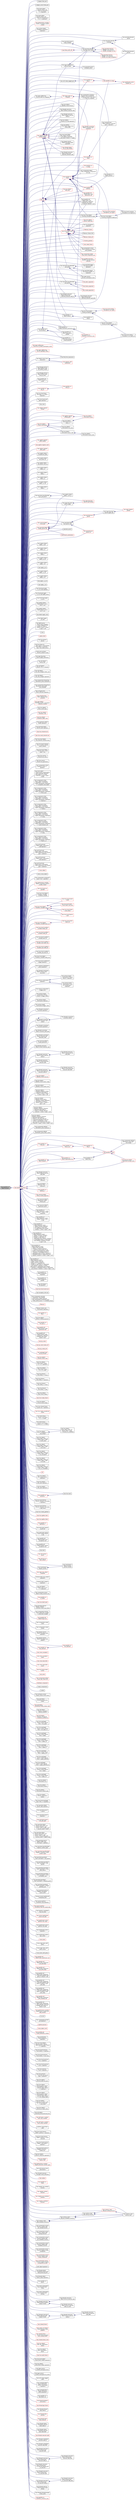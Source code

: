 digraph "hpx::parallel::v1::detail::transfer"
{
  edge [fontname="Helvetica",fontsize="10",labelfontname="Helvetica",labelfontsize="10"];
  node [fontname="Helvetica",fontsize="10",shape=record];
  rankdir="LR";
  Node4335 [label="hpx::parallel::v1::\ldetail::transfer",height=0.2,width=0.4,color="black", fillcolor="grey75", style="filled", fontcolor="black"];
  Node4335 -> Node4336 [dir="back",color="midnightblue",fontsize="10",style="solid",fontname="Helvetica"];
  Node4336 [label="hpx::parallel::v1::move",height=0.2,width=0.4,color="red", fillcolor="white", style="filled",URL="$db/db9/namespacehpx_1_1parallel_1_1v1.html#aa7c4ede081ce786c9d1eb1adff495cfc"];
  Node4336 -> Node4337 [dir="back",color="midnightblue",fontsize="10",style="solid",fontname="Helvetica"];
  Node4337 [label="stepper::heat_part",height=0.2,width=0.4,color="black", fillcolor="white", style="filled",URL="$d0/da6/structstepper.html#aa73df55693dd4fbf438c791547966e05"];
  Node4336 -> Node4338 [dir="back",color="midnightblue",fontsize="10",style="solid",fontname="Helvetica"];
  Node4338 [label="stepper_server::heat_part",height=0.2,width=0.4,color="black", fillcolor="white", style="filled",URL="$d5/d90/structstepper__server.html#afa5b8f3719715ca2c7c7c70ebc54797c"];
  Node4336 -> Node4339 [dir="back",color="midnightblue",fontsize="10",style="solid",fontname="Helvetica"];
  Node4339 [label="hpx::traits::detail\l::acquire_future_impl\l\< hpx::lcos::future\< R\l \> \>::operator()",height=0.2,width=0.4,color="black", fillcolor="white", style="filled",URL="$d3/d26/structhpx_1_1traits_1_1detail_1_1acquire__future__impl_3_01hpx_1_1lcos_1_1future_3_01_r_01_4_01_4.html#a44e3f978e9cbe52e324990e590385d1c"];
  Node4336 -> Node4340 [dir="back",color="midnightblue",fontsize="10",style="solid",fontname="Helvetica"];
  Node4340 [label="hpx::traits::detail\l::acquire_future_impl\l\< hpx::lcos::shared_future\l\< R \> \>::operator()",height=0.2,width=0.4,color="black", fillcolor="white", style="filled",URL="$d7/d39/structhpx_1_1traits_1_1detail_1_1acquire__future__impl_3_01hpx_1_1lcos_1_1shared__future_3_01_r_01_4_01_4.html#ac324422e605d9ecf725cb9e4256fa1a0"];
  Node4336 -> Node4341 [dir="back",color="midnightblue",fontsize="10",style="solid",fontname="Helvetica"];
  Node4341 [label="hpx::performance_counters\l::action_invocation_counter\l_creator",height=0.2,width=0.4,color="red", fillcolor="white", style="filled",URL="$d0/d36/namespacehpx_1_1performance__counters.html#a49e69eaa91ae03e48a497e1a55734537"];
  Node4336 -> Node4345 [dir="back",color="midnightblue",fontsize="10",style="solid",fontname="Helvetica"];
  Node4345 [label="hpx::actions::detail\l::wrapped_continuation\l::operator()",height=0.2,width=0.4,color="black", fillcolor="white", style="filled",URL="$dd/dd5/structhpx_1_1actions_1_1detail_1_1wrapped__continuation.html#adf7af459aaf4e0397786ce443a981977"];
  Node4336 -> Node4346 [dir="back",color="midnightblue",fontsize="10",style="solid",fontname="Helvetica"];
  Node4346 [label="hpx::agas::addressing\l_service::route",height=0.2,width=0.4,color="black", fillcolor="white", style="filled",URL="$db/d58/structhpx_1_1agas_1_1addressing__service.html#a7ba78aaaea353576c92e10899bbbb471",tooltip="Route the given parcel to the appropriate AGAS service instance. "];
  Node4346 -> Node4347 [dir="back",color="midnightblue",fontsize="10",style="solid",fontname="Helvetica"];
  Node4347 [label="hpx::parcelset::decode\l_message_with_chunks",height=0.2,width=0.4,color="black", fillcolor="white", style="filled",URL="$d4/d41/namespacehpx_1_1parcelset.html#abb7d99e0c8aaa983f0851d9c5d4e78bf"];
  Node4347 -> Node4348 [dir="back",color="midnightblue",fontsize="10",style="solid",fontname="Helvetica"];
  Node4348 [label="hpx::parcelset::decode\l_message",height=0.2,width=0.4,color="black", fillcolor="white", style="filled",URL="$d4/d41/namespacehpx_1_1parcelset.html#ab5f27461c52dbbfeab29fe8a37986faa"];
  Node4348 -> Node4349 [dir="back",color="midnightblue",fontsize="10",style="solid",fontname="Helvetica"];
  Node4349 [label="hpx::parcelset::decode\l_parcel",height=0.2,width=0.4,color="black", fillcolor="white", style="filled",URL="$d4/d41/namespacehpx_1_1parcelset.html#a0199ca3fa04e8fa08c9e6b9eec41ebb5"];
  Node4348 -> Node4350 [dir="back",color="midnightblue",fontsize="10",style="solid",fontname="Helvetica"];
  Node4350 [label="hpx::parcelset::decode\l_parcels",height=0.2,width=0.4,color="black", fillcolor="white", style="filled",URL="$d4/d41/namespacehpx_1_1parcelset.html#aa7b4acdaa73e95824f4406d316551b51"];
  Node4347 -> Node4351 [dir="back",color="midnightblue",fontsize="10",style="solid",fontname="Helvetica"];
  Node4351 [label="hpx::parcelset::policies\l::libfabric::rma_receiver\l::handle_message_no_rma",height=0.2,width=0.4,color="red", fillcolor="white", style="filled",URL="$d4/d56/structhpx_1_1parcelset_1_1policies_1_1libfabric_1_1rma__receiver.html#a9ee3082ad51ee63cf85049b8126580f0"];
  Node4347 -> Node4354 [dir="back",color="midnightblue",fontsize="10",style="solid",fontname="Helvetica"];
  Node4354 [label="hpx::parcelset::policies\l::libfabric::rma_receiver\l::handle_rma_read_completion",height=0.2,width=0.4,color="red", fillcolor="white", style="filled",URL="$d4/d56/structhpx_1_1parcelset_1_1policies_1_1libfabric_1_1rma__receiver.html#a77182bc65fb4dd0fc0737d87bec05a72"];
  Node4346 -> Node4356 [dir="back",color="midnightblue",fontsize="10",style="solid",fontname="Helvetica"];
  Node4356 [label="hpx::parcelset::parcel\l::schedule_action",height=0.2,width=0.4,color="black", fillcolor="white", style="filled",URL="$d7/d11/classhpx_1_1parcelset_1_1parcel.html#a48b0c65d702bd4b1c4234de252246eb5"];
  Node4336 -> Node4357 [dir="back",color="midnightblue",fontsize="10",style="solid",fontname="Helvetica"];
  Node4357 [label="hpx::agas::addressing\l_service::on_symbol_namespace_event",height=0.2,width=0.4,color="red", fillcolor="white", style="filled",URL="$db/d58/structhpx_1_1agas_1_1addressing__service.html#a88606ead360b593985197f6c07329692",tooltip="Install a listener for a given symbol namespace event. "];
  Node4336 -> Node4398 [dir="back",color="midnightblue",fontsize="10",style="solid",fontname="Helvetica"];
  Node4398 [label="hpx::agas::addressing\l_service::garbage_collect",height=0.2,width=0.4,color="red", fillcolor="white", style="filled",URL="$db/d58/structhpx_1_1agas_1_1addressing__service.html#a87dcae0eacf6e62d5103ebf516d86f63"];
  Node4336 -> Node4913 [dir="back",color="midnightblue",fontsize="10",style="solid",fontname="Helvetica"];
  Node4913 [label="hpx::agas::addressing\l_service::mark_as_migrated",height=0.2,width=0.4,color="black", fillcolor="white", style="filled",URL="$db/d58/structhpx_1_1agas_1_1addressing__service.html#ab4e54248310cb51dd6a53f8ec4e80f24"];
  Node4913 -> Node4914 [dir="back",color="midnightblue",fontsize="10",style="solid",fontname="Helvetica"];
  Node4914 [label="hpx::agas::mark_as\l_migrated",height=0.2,width=0.4,color="red", fillcolor="white", style="filled",URL="$dc/d54/namespacehpx_1_1agas.html#a175b7fd6533e65c745570a64da91dcd2"];
  Node4914 -> Node4917 [dir="back",color="midnightblue",fontsize="10",style="solid",fontname="Helvetica"];
  Node4917 [label="hpx::components::migration\l_support\< hpx::components\l::component_base\< test_server\l \> \>::mark_as_migrated",height=0.2,width=0.4,color="black", fillcolor="white", style="filled",URL="$db/d0d/structhpx_1_1components_1_1migration__support.html#a2da47308438f2c4f33c3c31d061946c7"];
  Node4336 -> Node4359 [dir="back",color="midnightblue",fontsize="10",style="solid",fontname="Helvetica"];
  Node4359 [label="hpx::detail::name_from\l_basename",height=0.2,width=0.4,color="black", fillcolor="white", style="filled",URL="$d5/dbe/namespacehpx_1_1detail.html#a17936e745575748af23abfcf86ea8961"];
  Node4359 -> Node4360 [dir="back",color="midnightblue",fontsize="10",style="solid",fontname="Helvetica"];
  Node4360 [label="hpx::find_from_basename",height=0.2,width=0.4,color="black", fillcolor="white", style="filled",URL="$d8/d83/namespacehpx.html#adb7003539b34e0aa0cb96c953669faac",tooltip="Return registered id from the given base name and sequence number. "];
  Node4359 -> Node4361 [dir="back",color="midnightblue",fontsize="10",style="solid",fontname="Helvetica"];
  Node4361 [label="hpx::register_with\l_basename",height=0.2,width=0.4,color="red", fillcolor="white", style="filled",URL="$d8/d83/namespacehpx.html#acf88178dc8c98cb0d7396325b3ccffdd",tooltip="Register the given id using the given base name. "];
  Node4336 -> Node4360 [dir="back",color="midnightblue",fontsize="10",style="solid",fontname="Helvetica"];
  Node4336 -> Node4361 [dir="back",color="midnightblue",fontsize="10",style="solid",fontname="Helvetica"];
  Node4336 -> Node4918 [dir="back",color="midnightblue",fontsize="10",style="solid",fontname="Helvetica"];
  Node4918 [label="hpx::threads::policies\l::detail::affinity_data\l::set_affinity_masks",height=0.2,width=0.4,color="black", fillcolor="white", style="filled",URL="$d7/d9b/structhpx_1_1threads_1_1policies_1_1detail_1_1affinity__data.html#aaf0b11444450217645fea1e30eb09b57"];
  Node4336 -> Node4919 [dir="back",color="midnightblue",fontsize="10",style="solid",fontname="Helvetica"];
  Node4919 [label="hpx::threads::policies\l::detail::affinity_data\l::set_pu_nums",height=0.2,width=0.4,color="black", fillcolor="white", style="filled",URL="$d7/d9b/structhpx_1_1threads_1_1policies_1_1detail_1_1affinity__data.html#a1975af3850c2adfebd65de716f560a33"];
  Node4336 -> Node4920 [dir="back",color="midnightblue",fontsize="10",style="solid",fontname="Helvetica"];
  Node4920 [label="hpx::parallel::util\l::detail::convert_to\l_result",height=0.2,width=0.4,color="black", fillcolor="white", style="filled",URL="$db/d3e/namespacehpx_1_1parallel_1_1util_1_1detail.html#a44931bc940c15509336bc70fd1d2e207"];
  Node4336 -> Node4921 [dir="back",color="midnightblue",fontsize="10",style="solid",fontname="Helvetica"];
  Node4921 [label="hpx::parallel::v1::\lnone_of",height=0.2,width=0.4,color="red", fillcolor="white", style="filled",URL="$db/db9/namespacehpx_1_1parallel_1_1v1.html#ae44352b56d9d9936c0ff9a90a50d3049"];
  Node4336 -> Node4931 [dir="back",color="midnightblue",fontsize="10",style="solid",fontname="Helvetica"];
  Node4931 [label="hpx::parallel::v1::\lany_of",height=0.2,width=0.4,color="red", fillcolor="white", style="filled",URL="$db/db9/namespacehpx_1_1parallel_1_1v1.html#aa0008b3858cfed5bbaca31df3f5c748c"];
  Node4931 -> Node4921 [dir="back",color="midnightblue",fontsize="10",style="solid",fontname="Helvetica"];
  Node4336 -> Node4941 [dir="back",color="midnightblue",fontsize="10",style="solid",fontname="Helvetica"];
  Node4941 [label="hpx::lcos::local::base\l_and_gate\< no_mutex \>\l::operator=",height=0.2,width=0.4,color="black", fillcolor="white", style="filled",URL="$df/d91/structhpx_1_1lcos_1_1local_1_1base__and__gate.html#ae24f1b27ffd6cfbf749d62a4fd9e939c"];
  Node4336 -> Node4942 [dir="back",color="midnightblue",fontsize="10",style="solid",fontname="Helvetica"];
  Node4942 [label="hpx::lcos::local::and\l_gate::operator=",height=0.2,width=0.4,color="black", fillcolor="white", style="filled",URL="$d6/d4e/structhpx_1_1lcos_1_1local_1_1and__gate.html#ae8f782ffc1bec0e45c66349a72d9b4b7"];
  Node4336 -> Node4943 [dir="back",color="midnightblue",fontsize="10",style="solid",fontname="Helvetica"];
  Node4943 [label="hpx_main",height=0.2,width=0.4,color="black", fillcolor="white", style="filled",URL="$df/d25/any_8cpp.html#aaf67a3863f19ff7033e239ebb1204fb7"];
  Node4336 -> Node4410 [dir="back",color="midnightblue",fontsize="10",style="solid",fontname="Helvetica"];
  Node4410 [label="hpx::applier::register\l_thread_nullary",height=0.2,width=0.4,color="red", fillcolor="white", style="filled",URL="$d8/dcb/namespacehpx_1_1applier.html#a401cd1145927e58d74d1eb52aaccd936"];
  Node4410 -> Node4346 [dir="back",color="midnightblue",fontsize="10",style="solid",fontname="Helvetica"];
  Node4410 -> Node4604 [dir="back",color="midnightblue",fontsize="10",style="solid",fontname="Helvetica"];
  Node4604 [label="hpx::lcos::detail::\ldataflow_frame::finalize",height=0.2,width=0.4,color="black", fillcolor="white", style="filled",URL="$db/df7/structhpx_1_1lcos_1_1detail_1_1dataflow__frame.html#a8362188843157a8e1b95f27c5946dcec"];
  Node4410 -> Node4347 [dir="back",color="midnightblue",fontsize="10",style="solid",fontname="Helvetica"];
  Node4410 -> Node4605 [dir="back",color="midnightblue",fontsize="10",style="solid",fontname="Helvetica"];
  Node4605 [label="hpx::threads::executors\l::detail::default_executor::add",height=0.2,width=0.4,color="black", fillcolor="white", style="filled",URL="$dd/df3/classhpx_1_1threads_1_1executors_1_1detail_1_1default__executor.html#ac6a5870c95d77716fc87f189b412eff5"];
  Node4410 -> Node4606 [dir="back",color="midnightblue",fontsize="10",style="solid",fontname="Helvetica"];
  Node4606 [label="hpx::threads::executors\l::detail::default_executor\l::add_at",height=0.2,width=0.4,color="black", fillcolor="white", style="filled",URL="$dd/df3/classhpx_1_1threads_1_1executors_1_1detail_1_1default__executor.html#a1093430680e0b7de889020efb0137cb0"];
  Node4410 -> Node4607 [dir="back",color="midnightblue",fontsize="10",style="solid",fontname="Helvetica"];
  Node4607 [label="hpx::lcos::detail::\lcompose_cb_impl::operator()",height=0.2,width=0.4,color="black", fillcolor="white", style="filled",URL="$d5/d49/structhpx_1_1lcos_1_1detail_1_1compose__cb__impl.html#a38b9993288d614ec534e157910f9e44b"];
  Node4410 -> Node4608 [dir="back",color="midnightblue",fontsize="10",style="solid",fontname="Helvetica"];
  Node4608 [label="hpx::lcos::detail::\ltimed_future_data::timed\l_future_data",height=0.2,width=0.4,color="black", fillcolor="white", style="filled",URL="$d2/d3d/structhpx_1_1lcos_1_1detail_1_1timed__future__data.html#aef36ff98593378896469fa3edbaf682a"];
  Node4410 -> Node4609 [dir="back",color="midnightblue",fontsize="10",style="solid",fontname="Helvetica"];
  Node4609 [label="hpx::lcos::local::detail\l::task_object\< Result,\l F, lcos::detail::cancelable\l_task_base\< Result \> \>::apply",height=0.2,width=0.4,color="black", fillcolor="white", style="filled",URL="$dc/d6b/structhpx_1_1lcos_1_1local_1_1detail_1_1task__object.html#a91bc64f63186ce887cafd5878a9a6150"];
  Node4410 -> Node4610 [dir="back",color="midnightblue",fontsize="10",style="solid",fontname="Helvetica"];
  Node4610 [label="hpx::plugins::parcel\l::detail::message_buffer\l::operator()",height=0.2,width=0.4,color="black", fillcolor="white", style="filled",URL="$d8/de1/classhpx_1_1plugins_1_1parcel_1_1detail_1_1message__buffer.html#a52fbcceecc1365b7361e1888453fd1bd"];
  Node4410 -> Node4611 [dir="back",color="midnightblue",fontsize="10",style="solid",fontname="Helvetica"];
  Node4611 [label="hpx::parcelset::parcelhandler\l::put_parcel",height=0.2,width=0.4,color="black", fillcolor="white", style="filled",URL="$d4/d2f/classhpx_1_1parcelset_1_1parcelhandler.html#ac47bfb07dba5c3273d36fabe0868d43b"];
  Node4611 -> Node4612 [dir="back",color="midnightblue",fontsize="10",style="solid",fontname="Helvetica"];
  Node4612 [label="hpx::parcelset::detail\l::put_parcel_handler::\loperator()",height=0.2,width=0.4,color="black", fillcolor="white", style="filled",URL="$d6/d81/structhpx_1_1parcelset_1_1detail_1_1put__parcel__handler.html#a108c3182042dc70fac236ffefd75df24"];
  Node4611 -> Node4613 [dir="back",color="midnightblue",fontsize="10",style="solid",fontname="Helvetica"];
  Node4613 [label="hpx::parcelset::detail\l::put_parcel_handler_cb\l::operator()",height=0.2,width=0.4,color="black", fillcolor="white", style="filled",URL="$d1/df2/structhpx_1_1parcelset_1_1detail_1_1put__parcel__handler__cb.html#a2748057527af1b9f5f5984703b59d8f8"];
  Node4611 -> Node4501 [dir="back",color="midnightblue",fontsize="10",style="solid",fontname="Helvetica"];
  Node4501 [label="hpx::agas::server::\lprimary_namespace::route",height=0.2,width=0.4,color="black", fillcolor="white", style="filled",URL="$d7/d3a/structhpx_1_1agas_1_1server_1_1primary__namespace.html#a9037a1baa55fb13097a541bc365f2d0b"];
  Node4410 -> Node4614 [dir="back",color="midnightblue",fontsize="10",style="solid",fontname="Helvetica"];
  Node4614 [label="hpx::parcelset::parcelhandler\l::put_parcels",height=0.2,width=0.4,color="black", fillcolor="white", style="filled",URL="$d4/d2f/classhpx_1_1parcelset_1_1parcelhandler.html#a32ef958ef057a82fe01c70df5da51c6a"];
  Node4614 -> Node4615 [dir="back",color="midnightblue",fontsize="10",style="solid",fontname="Helvetica"];
  Node4615 [label="test_plain_argument",height=0.2,width=0.4,color="red", fillcolor="white", style="filled",URL="$df/d23/put__parcels_8cpp.html#a60e7e37daaa74f7106c7cf614d219a87"];
  Node4614 -> Node4617 [dir="back",color="midnightblue",fontsize="10",style="solid",fontname="Helvetica"];
  Node4617 [label="test_future_argument",height=0.2,width=0.4,color="red", fillcolor="white", style="filled",URL="$df/d23/put__parcels_8cpp.html#aaffb237829db631d8aaaf45d07e1ad9b"];
  Node4614 -> Node4618 [dir="back",color="midnightblue",fontsize="10",style="solid",fontname="Helvetica"];
  Node4618 [label="test_mixed_arguments",height=0.2,width=0.4,color="red", fillcolor="white", style="filled",URL="$df/d23/put__parcels_8cpp.html#a24eb81d6a10219027bfd00fa26f0d382"];
  Node4410 -> Node4621 [dir="back",color="midnightblue",fontsize="10",style="solid",fontname="Helvetica"];
  Node4621 [label="hpx::threads::detail\l::run_as_hpx_thread",height=0.2,width=0.4,color="red", fillcolor="white", style="filled",URL="$d2/dd1/namespacehpx_1_1threads_1_1detail.html#a85172e2f1993dc0ac59b9ae27cae2ef7"];
  Node4410 -> Node4628 [dir="back",color="midnightblue",fontsize="10",style="solid",fontname="Helvetica"];
  Node4628 [label="hpx::threads::executors\l::detail::thread_pool\l_attached_executor::add",height=0.2,width=0.4,color="black", fillcolor="white", style="filled",URL="$d6/de7/classhpx_1_1threads_1_1executors_1_1detail_1_1thread__pool__attached__executor.html#a09bb90c45df59b2d683106955c9f6566"];
  Node4410 -> Node4629 [dir="back",color="midnightblue",fontsize="10",style="solid",fontname="Helvetica"];
  Node4629 [label="hpx::threads::executors\l::detail::thread_pool\l_attached_executor::add_at",height=0.2,width=0.4,color="black", fillcolor="white", style="filled",URL="$d6/de7/classhpx_1_1threads_1_1executors_1_1detail_1_1thread__pool__attached__executor.html#a3480cb0c6e0daaa7252799464a8f744d"];
  Node4629 -> Node4630 [dir="back",color="midnightblue",fontsize="10",style="solid",fontname="Helvetica"];
  Node4630 [label="hpx::threads::executors\l::detail::thread_pool\l_attached_executor::add_after",height=0.2,width=0.4,color="black", fillcolor="white", style="filled",URL="$d6/de7/classhpx_1_1threads_1_1executors_1_1detail_1_1thread__pool__attached__executor.html#a1778f47a48bbdf70e346d22f6641d284"];
  Node4336 -> Node4632 [dir="back",color="midnightblue",fontsize="10",style="solid",fontname="Helvetica"];
  Node4632 [label="hpx::applier::register\l_thread",height=0.2,width=0.4,color="red", fillcolor="white", style="filled",URL="$d8/dcb/namespacehpx_1_1applier.html#aa385dd8c421f374f5b672a60aef36df4"];
  Node4336 -> Node4635 [dir="back",color="midnightblue",fontsize="10",style="solid",fontname="Helvetica"];
  Node4635 [label="hpx::applier::register\l_thread_plain",height=0.2,width=0.4,color="red", fillcolor="white", style="filled",URL="$d8/dcb/namespacehpx_1_1applier.html#af52189d319dd2fa91d63dff6fcef6097"];
  Node4635 -> Node4641 [dir="back",color="midnightblue",fontsize="10",style="solid",fontname="Helvetica"];
  Node4641 [label="hpx::lcos::detail::\lcontinuation::async",height=0.2,width=0.4,color="red", fillcolor="white", style="filled",URL="$d9/dc0/classhpx_1_1lcos_1_1detail_1_1continuation.html#ae19e236c1a0425365f20635099c8c7d6"];
  Node4336 -> Node4647 [dir="back",color="midnightblue",fontsize="10",style="solid",fontname="Helvetica"];
  Node4647 [label="hpx::applier::register\l_work_nullary",height=0.2,width=0.4,color="red", fillcolor="white", style="filled",URL="$d8/dcb/namespacehpx_1_1applier.html#a5149fbf2ef4b2b306c0750a79f79b228"];
  Node4336 -> Node4648 [dir="back",color="midnightblue",fontsize="10",style="solid",fontname="Helvetica"];
  Node4648 [label="hpx::applier::register_work",height=0.2,width=0.4,color="red", fillcolor="white", style="filled",URL="$d8/dcb/namespacehpx_1_1applier.html#a6559f27d0f1b7e11aa932035c9aad33a"];
  Node4336 -> Node4655 [dir="back",color="midnightblue",fontsize="10",style="solid",fontname="Helvetica"];
  Node4655 [label="hpx::applier::register\l_work_plain",height=0.2,width=0.4,color="red", fillcolor="white", style="filled",URL="$d8/dcb/namespacehpx_1_1applier.html#a26ab853d968792ac9f5e91208144bb60"];
  Node4336 -> Node4944 [dir="back",color="midnightblue",fontsize="10",style="solid",fontname="Helvetica"];
  Node4944 [label="hpx::applier::detail\l::complement_addr",height=0.2,width=0.4,color="black", fillcolor="white", style="filled",URL="$d1/d2a/namespacehpx_1_1applier_1_1detail.html#a51979562a231935b3d197d9be8985edc"];
  Node4336 -> Node4945 [dir="back",color="midnightblue",fontsize="10",style="solid",fontname="Helvetica"];
  Node4945 [label="hpx::applier::detail\l::put_parcel_cb",height=0.2,width=0.4,color="black", fillcolor="white", style="filled",URL="$d1/d2a/namespacehpx_1_1applier_1_1detail.html#afec2bd5cdb2d5851a575896053cb5391"];
  Node4336 -> Node4946 [dir="back",color="midnightblue",fontsize="10",style="solid",fontname="Helvetica"];
  Node4946 [label="hpx::applier::detail\l::put_parcel_cont_cb",height=0.2,width=0.4,color="black", fillcolor="white", style="filled",URL="$d1/d2a/namespacehpx_1_1applier_1_1detail.html#a42ab244127540bf32b7b7bcc3bb88daa"];
  Node4336 -> Node4947 [dir="back",color="midnightblue",fontsize="10",style="solid",fontname="Helvetica"];
  Node4947 [label="hpx::applier::detail\l::apply_r_p",height=0.2,width=0.4,color="black", fillcolor="white", style="filled",URL="$d1/d2a/namespacehpx_1_1applier_1_1detail.html#a6e6179eba1aa2a4ee4d5c97107b482c6"];
  Node4336 -> Node4948 [dir="back",color="midnightblue",fontsize="10",style="solid",fontname="Helvetica"];
  Node4948 [label="hpx::applier::detail\l::apply_r",height=0.2,width=0.4,color="black", fillcolor="white", style="filled",URL="$d1/d2a/namespacehpx_1_1applier_1_1detail.html#a96bbc9228b810c459632864a8bcf065a"];
  Node4336 -> Node4949 [dir="back",color="midnightblue",fontsize="10",style="solid",fontname="Helvetica"];
  Node4949 [label="hpx::applier::detail\l::apply_l_p",height=0.2,width=0.4,color="black", fillcolor="white", style="filled",URL="$d1/d2a/namespacehpx_1_1applier_1_1detail.html#ad104d4accd8d5e33a137499875f4defa"];
  Node4336 -> Node4950 [dir="back",color="midnightblue",fontsize="10",style="solid",fontname="Helvetica"];
  Node4950 [label="hpx::applier::detail\l::apply_l_p_val",height=0.2,width=0.4,color="black", fillcolor="white", style="filled",URL="$d1/d2a/namespacehpx_1_1applier_1_1detail.html#adcdf84985fcb4a126d580a52dc2fa029"];
  Node4336 -> Node4951 [dir="back",color="midnightblue",fontsize="10",style="solid",fontname="Helvetica"];
  Node4951 [label="hpx::applier::detail\l::apply_l",height=0.2,width=0.4,color="black", fillcolor="white", style="filled",URL="$d1/d2a/namespacehpx_1_1applier_1_1detail.html#a9b14bf96c68a7ca9d97541b7bba01fbc"];
  Node4336 -> Node4427 [dir="back",color="midnightblue",fontsize="10",style="solid",fontname="Helvetica"];
  Node4427 [label="hpx::applier::detail\l::apply_r_sync_p",height=0.2,width=0.4,color="black", fillcolor="white", style="filled",URL="$d1/d2a/namespacehpx_1_1applier_1_1detail.html#ab69485311adeb590afa621a4b4be595d"];
  Node4336 -> Node4952 [dir="back",color="midnightblue",fontsize="10",style="solid",fontname="Helvetica"];
  Node4952 [label="hpx::applier::detail\l::apply_r_sync",height=0.2,width=0.4,color="black", fillcolor="white", style="filled",URL="$d1/d2a/namespacehpx_1_1applier_1_1detail.html#a9d7312047d14c2260377787ee9b1f7d8"];
  Node4336 -> Node4953 [dir="back",color="midnightblue",fontsize="10",style="solid",fontname="Helvetica"];
  Node4953 [label="hpx::applier::detail\l::apply_c_p",height=0.2,width=0.4,color="black", fillcolor="white", style="filled",URL="$d1/d2a/namespacehpx_1_1applier_1_1detail.html#a66da726d87d76bcf4e17fa65c5a12a9e"];
  Node4336 -> Node4954 [dir="back",color="midnightblue",fontsize="10",style="solid",fontname="Helvetica"];
  Node4954 [label="hpx::applier::detail\l::apply_c",height=0.2,width=0.4,color="black", fillcolor="white", style="filled",URL="$d1/d2a/namespacehpx_1_1applier_1_1detail.html#ab5a91dd0d5b712943f91a6e65a518f2a"];
  Node4336 -> Node4955 [dir="back",color="midnightblue",fontsize="10",style="solid",fontname="Helvetica"];
  Node4955 [label="hpx::applier::detail\l::apply_r_p_cb",height=0.2,width=0.4,color="black", fillcolor="white", style="filled",URL="$d1/d2a/namespacehpx_1_1applier_1_1detail.html#a28553d84fd9a1b012cc5f64db05aa308"];
  Node4336 -> Node4956 [dir="back",color="midnightblue",fontsize="10",style="solid",fontname="Helvetica"];
  Node4956 [label="hpx::applier::detail\l::apply_r_cb",height=0.2,width=0.4,color="black", fillcolor="white", style="filled",URL="$d1/d2a/namespacehpx_1_1applier_1_1detail.html#a9459531fc22b94168213fcc421dae353"];
  Node4336 -> Node4957 [dir="back",color="midnightblue",fontsize="10",style="solid",fontname="Helvetica"];
  Node4957 [label="hpx::apply_p_cb",height=0.2,width=0.4,color="black", fillcolor="white", style="filled",URL="$d8/d83/namespacehpx.html#abb6c9e8a0ab1ddd589fd2a3c7de66a7b"];
  Node4336 -> Node4958 [dir="back",color="midnightblue",fontsize="10",style="solid",fontname="Helvetica"];
  Node4958 [label="hpx::applier::detail\l::apply_c_p_cb",height=0.2,width=0.4,color="black", fillcolor="white", style="filled",URL="$d1/d2a/namespacehpx_1_1applier_1_1detail.html#ae5aa2a2ad8ff607a935da59d076baf21"];
  Node4336 -> Node4959 [dir="back",color="midnightblue",fontsize="10",style="solid",fontname="Helvetica"];
  Node4959 [label="hpx::applier::detail\l::apply_c_cb",height=0.2,width=0.4,color="black", fillcolor="white", style="filled",URL="$d1/d2a/namespacehpx_1_1applier_1_1detail.html#a0acb76078d4760024f6f9d3a45e7210d"];
  Node4336 -> Node4960 [dir="back",color="midnightblue",fontsize="10",style="solid",fontname="Helvetica"];
  Node4960 [label="hpx::apply_c_p_cb",height=0.2,width=0.4,color="black", fillcolor="white", style="filled",URL="$d8/d83/namespacehpx.html#a28005a3fcd6de6ee54ddf30bf70778fc"];
  Node4336 -> Node4961 [dir="back",color="midnightblue",fontsize="10",style="solid",fontname="Helvetica"];
  Node4961 [label="hpx::apply_c_cb",height=0.2,width=0.4,color="black", fillcolor="white", style="filled",URL="$d8/d83/namespacehpx.html#ae7b8d7875553880dfaaab28f2b49ba23"];
  Node4336 -> Node4962 [dir="back",color="midnightblue",fontsize="10",style="solid",fontname="Helvetica"];
  Node4962 [label="hpx::functional::apply\l_c_p_cb_impl::operator=",height=0.2,width=0.4,color="black", fillcolor="white", style="filled",URL="$d7/d8b/structhpx_1_1functional_1_1apply__c__p__cb__impl.html#aa6d9727fd91de5a013284a354d771686"];
  Node4336 -> Node4963 [dir="back",color="midnightblue",fontsize="10",style="solid",fontname="Helvetica"];
  Node4963 [label="hpx::functional::apply\l_c_p_cb_impl::apply_action",height=0.2,width=0.4,color="black", fillcolor="white", style="filled",URL="$d7/d8b/structhpx_1_1functional_1_1apply__c__p__cb__impl.html#a47d860bf7af1342c486d0706a27a8a3c"];
  Node4336 -> Node4964 [dir="back",color="midnightblue",fontsize="10",style="solid",fontname="Helvetica"];
  Node4964 [label="hpx::functional::apply\l_c_p_cb",height=0.2,width=0.4,color="black", fillcolor="white", style="filled",URL="$df/d40/namespacehpx_1_1functional.html#a3df088b1e670f5cbc00662692e39e546"];
  Node4336 -> Node4724 [dir="back",color="midnightblue",fontsize="10",style="solid",fontname="Helvetica"];
  Node4724 [label="hpx::applier::detail\l::apply_helper\< Action,\l false \>::call",height=0.2,width=0.4,color="black", fillcolor="white", style="filled",URL="$de/d9b/structhpx_1_1applier_1_1detail_1_1apply__helper_3_01_action_00_01false_01_4.html#a567fbb92986df0974d5b30ca9a002130"];
  Node4336 -> Node4965 [dir="back",color="midnightblue",fontsize="10",style="solid",fontname="Helvetica"];
  Node4965 [label="hpx::applier::detail\l::apply_helper\< Action,\l true \>::call",height=0.2,width=0.4,color="black", fillcolor="white", style="filled",URL="$d6/d73/structhpx_1_1applier_1_1detail_1_1apply__helper_3_01_action_00_01true_01_4.html#a7b6ec770dd1e402409ed236a6dd58c4a"];
  Node4336 -> Node4966 [dir="back",color="midnightblue",fontsize="10",style="solid",fontname="Helvetica"];
  Node4966 [label="hpx::detail::apply_impl",height=0.2,width=0.4,color="black", fillcolor="white", style="filled",URL="$d5/dbe/namespacehpx_1_1detail.html#a2a7da8a6ff5bb50cfaa905a43cf32949"];
  Node4336 -> Node4967 [dir="back",color="midnightblue",fontsize="10",style="solid",fontname="Helvetica"];
  Node4967 [label="hpx::detail::apply\l_cb_impl",height=0.2,width=0.4,color="black", fillcolor="white", style="filled",URL="$d5/dbe/namespacehpx_1_1detail.html#a017889aa022ccbd8fb62461e936b9177"];
  Node4336 -> Node4841 [dir="back",color="midnightblue",fontsize="10",style="solid",fontname="Helvetica"];
  Node4841 [label="hpx::detail::async\l_launch_policy_dispatch\l\< Action, typename std\l::enable_if\< !traits::is\l_action\< Action \>::value\l \>::type \>::call",height=0.2,width=0.4,color="black", fillcolor="white", style="filled",URL="$d3/db2/structhpx_1_1detail_1_1async__launch__policy__dispatch_3_01_action_00_01typename_01std_1_1enablec29ea3d820bc0d42698191ccbc2f4967.html#acd584fad896ffc5f00b443c7f0fdf0a1"];
  Node4336 -> Node4968 [dir="back",color="midnightblue",fontsize="10",style="solid",fontname="Helvetica"];
  Node4968 [label="main",height=0.2,width=0.4,color="black", fillcolor="white", style="filled",URL="$da/d8e/async__deferred__1523_8cpp.html#ae66f6b31b5ad750f1fe042a706a4e3d4"];
  Node4336 -> Node4969 [dir="back",color="midnightblue",fontsize="10",style="solid",fontname="Helvetica"];
  Node4969 [label="spawn_level",height=0.2,width=0.4,color="red", fillcolor="white", style="filled",URL="$de/da6/async__overheads_8cpp.html#a456defbaea2e41cd35e7b02a0376a056"];
  Node4336 -> Node4364 [dir="back",color="midnightblue",fontsize="10",style="solid",fontname="Helvetica"];
  Node4364 [label="hpx::lcos::barrier\l::barrier",height=0.2,width=0.4,color="black", fillcolor="white", style="filled",URL="$d9/dab/classhpx_1_1lcos_1_1barrier.html#a8a9fc05508fad7cd1d8014bee0e1d221"];
  Node4336 -> Node4971 [dir="back",color="midnightblue",fontsize="10",style="solid",fontname="Helvetica"];
  Node4971 [label="hpx::lcos::detail::\lbarrier_node::wait",height=0.2,width=0.4,color="red", fillcolor="white", style="filled",URL="$dc/dd7/structhpx_1_1lcos_1_1detail_1_1barrier__node.html#aa4e3bd2f6143714f869892b8e992c45e"];
  Node4336 -> Node4972 [dir="back",color="midnightblue",fontsize="10",style="solid",fontname="Helvetica"];
  Node4972 [label="hpx::lcos::base_lco\l_with_value\< T, RemoteType,\l traits::detail::component\l_tag \>::set_value_nonvirt",height=0.2,width=0.4,color="black", fillcolor="white", style="filled",URL="$df/da5/classhpx_1_1lcos_1_1base__lco__with__value.html#a2a50d62baac765438b5e23d525d62437"];
  Node4336 -> Node4973 [dir="back",color="midnightblue",fontsize="10",style="solid",fontname="Helvetica"];
  Node4973 [label="boost::asio::ip::basic\l_resolver_iterator::create",height=0.2,width=0.4,color="black", fillcolor="white", style="filled",URL="$d5/d86/classboost_1_1asio_1_1ip_1_1basic__resolver__iterator.html#a323755f7a66024bda5c35a5c0740a195",tooltip="Create an iterator from an addrinfo list returned by getaddrinfo. "];
  Node4336 -> Node4401 [dir="back",color="midnightblue",fontsize="10",style="solid",fontname="Helvetica"];
  Node4401 [label="hpx::agas::register\l_worker",height=0.2,width=0.4,color="red", fillcolor="white", style="filled",URL="$dc/d54/namespacehpx_1_1agas.html#a3c98dc053a97fca0f3f3b5719d9f8336"];
  Node4336 -> Node4529 [dir="back",color="midnightblue",fontsize="10",style="solid",fontname="Helvetica"];
  Node4529 [label="hpx::agas::big_boot\l_barrier::apply_notification",height=0.2,width=0.4,color="black", fillcolor="white", style="filled",URL="$d8/db6/structhpx_1_1agas_1_1big__boot__barrier.html#afb910ba0c616d6b6ce4973ea19f70af6"];
  Node4336 -> Node4531 [dir="back",color="midnightblue",fontsize="10",style="solid",fontname="Helvetica"];
  Node4531 [label="hpx::agas::big_boot\l_barrier::wait_hosted",height=0.2,width=0.4,color="red", fillcolor="white", style="filled",URL="$d8/db6/structhpx_1_1agas_1_1big__boot__barrier.html#af83d97cabe46bfd67841283fece1cb24"];
  Node4336 -> Node4530 [dir="back",color="midnightblue",fontsize="10",style="solid",fontname="Helvetica"];
  Node4530 [label="hpx::agas::big_boot\l_barrier::apply",height=0.2,width=0.4,color="black", fillcolor="white", style="filled",URL="$d8/db6/structhpx_1_1agas_1_1big__boot__barrier.html#a1a3c5320dbd8eeea60427d535e189d3c"];
  Node4530 -> Node4531 [dir="back",color="midnightblue",fontsize="10",style="solid",fontname="Helvetica"];
  Node4336 -> Node4430 [dir="back",color="midnightblue",fontsize="10",style="solid",fontname="Helvetica"];
  Node4430 [label="hpx::agas::big_boot\l_barrier::apply_late",height=0.2,width=0.4,color="black", fillcolor="white", style="filled",URL="$d8/db6/structhpx_1_1agas_1_1big__boot__barrier.html#a9148a04a25bea5a37d77b3ff20e1ebfb"];
  Node4430 -> Node4401 [dir="back",color="midnightblue",fontsize="10",style="solid",fontname="Helvetica"];
  Node4336 -> Node4974 [dir="back",color="midnightblue",fontsize="10",style="solid",fontname="Helvetica"];
  Node4974 [label="hpx::util::detail::\lbound_impl",height=0.2,width=0.4,color="black", fillcolor="white", style="filled",URL="$d2/d8e/namespacehpx_1_1util_1_1detail.html#a848c983da81936f440e0650811b44f97"];
  Node4336 -> Node4975 [dir="back",color="midnightblue",fontsize="10",style="solid",fontname="Helvetica"];
  Node4975 [label="hpx::util::detail::\lbound\< F(Ts...)\>::bound",height=0.2,width=0.4,color="black", fillcolor="white", style="filled",URL="$da/d08/classhpx_1_1util_1_1detail_1_1bound_3_01_f_07_ts_8_8_8_08_4.html#a200036c16e8369572c0abf22eaf7082d"];
  Node4336 -> Node4976 [dir="back",color="midnightblue",fontsize="10",style="solid",fontname="Helvetica"];
  Node4976 [label="hpx::util::detail::\lone_shot_wrapper::check_call",height=0.2,width=0.4,color="black", fillcolor="white", style="filled",URL="$d4/dfc/classhpx_1_1util_1_1detail_1_1one__shot__wrapper.html#a0287d2d79f91cebb824944467dbf3fb5"];
  Node4336 -> Node4977 [dir="back",color="midnightblue",fontsize="10",style="solid",fontname="Helvetica"];
  Node4977 [label="hpx::util::detail::\lone_shot_wrapper::operator()",height=0.2,width=0.4,color="black", fillcolor="white", style="filled",URL="$d4/dfc/classhpx_1_1util_1_1detail_1_1one__shot__wrapper.html#a72de3c79ae99f168c35af95fa69a1c1f"];
  Node4336 -> Node4978 [dir="back",color="midnightblue",fontsize="10",style="solid",fontname="Helvetica"];
  Node4978 [label="hpx::components::binpacking\l_distribution_policy::operator()",height=0.2,width=0.4,color="black", fillcolor="white", style="filled",URL="$da/d4d/structhpx_1_1components_1_1binpacking__distribution__policy.html#ab615032f27fd599e1c8d53e3084f063d"];
  Node4336 -> Node4979 [dir="back",color="midnightblue",fontsize="10",style="solid",fontname="Helvetica"];
  Node4979 [label="hpx::components::binpacking\l_distribution_policy::get\l_num_localities",height=0.2,width=0.4,color="black", fillcolor="white", style="filled",URL="$da/d4d/structhpx_1_1components_1_1binpacking__distribution__policy.html#a98e472dae1f5e8c68589fb3c9e729287"];
  Node4336 -> Node4980 [dir="back",color="midnightblue",fontsize="10",style="solid",fontname="Helvetica"];
  Node4980 [label="hpx::compute::host\l::block_allocator::operator=",height=0.2,width=0.4,color="black", fillcolor="white", style="filled",URL="$d2/de8/structhpx_1_1compute_1_1host_1_1block__allocator.html#a26581116e876d8b091ead41984e4dc70"];
  Node4336 -> Node4981 [dir="back",color="midnightblue",fontsize="10",style="solid",fontname="Helvetica"];
  Node4981 [label="hpx::compute::host\l::block_allocator::bulk\l_construct",height=0.2,width=0.4,color="red", fillcolor="white", style="filled",URL="$d2/de8/structhpx_1_1compute_1_1host_1_1block__allocator.html#af22eecbbc8ea06ffff3855dbf12fb612"];
  Node4336 -> Node4983 [dir="back",color="midnightblue",fontsize="10",style="solid",fontname="Helvetica"];
  Node4983 [label="hpx::compute::host\l::block_executor\< executor\l_type \>::operator=",height=0.2,width=0.4,color="black", fillcolor="white", style="filled",URL="$d5/d95/structhpx_1_1compute_1_1host_1_1block__executor.html#a2e94f39146de2e5db444d93100a1cd9d"];
  Node4336 -> Node4984 [dir="back",color="midnightblue",fontsize="10",style="solid",fontname="Helvetica"];
  Node4984 [label="hpx::agas::detail::\lbootstrap_locality_namespace\l::statistics_counter",height=0.2,width=0.4,color="red", fillcolor="white", style="filled",URL="$d2/d28/structhpx_1_1agas_1_1detail_1_1bootstrap__locality__namespace.html#a5c04d227f01c680a4f69a69c78265255"];
  Node4336 -> Node4985 [dir="back",color="midnightblue",fontsize="10",style="solid",fontname="Helvetica"];
  Node4985 [label="hpx::lcos::detail::\lreturn_result_type",height=0.2,width=0.4,color="black", fillcolor="white", style="filled",URL="$d4/d6c/namespacehpx_1_1lcos_1_1detail.html#a4db1cc1e8181ea64d9f2e46f1211897d"];
  Node4336 -> Node4986 [dir="back",color="midnightblue",fontsize="10",style="solid",fontname="Helvetica"];
  Node4986 [label="hpx::lcos::detail::\lbroadcast_impl",height=0.2,width=0.4,color="red", fillcolor="white", style="filled",URL="$d4/d6c/namespacehpx_1_1lcos_1_1detail.html#aa43592c7164d88814ade0482aa6b6e5a"];
  Node4336 -> Node4988 [dir="back",color="midnightblue",fontsize="10",style="solid",fontname="Helvetica"];
  Node4988 [label="hpx::lcos::detail::\lbroadcast_apply_impl",height=0.2,width=0.4,color="red", fillcolor="white", style="filled",URL="$d4/d6c/namespacehpx_1_1lcos_1_1detail.html#a38ac38b6f73abc764ed21500fae49ad5"];
  Node4336 -> Node4990 [dir="back",color="midnightblue",fontsize="10",style="solid",fontname="Helvetica"];
  Node4990 [label="hpx::lcos::broadcast\l::operator()",height=0.2,width=0.4,color="black", fillcolor="white", style="filled",URL="$d0/d0d/structhpx_1_1lcos_1_1broadcast.html#a41563e4cae2cf4333311462bd0e4cfe3"];
  Node4336 -> Node4991 [dir="back",color="midnightblue",fontsize="10",style="solid",fontname="Helvetica"];
  Node4991 [label="hpx::iostreams::detail\l::buffer::operator=",height=0.2,width=0.4,color="black", fillcolor="white", style="filled",URL="$d0/d8a/structhpx_1_1iostreams_1_1detail_1_1buffer.html#aa14f40f19b188a67ff2f82632eed6d18"];
  Node4336 -> Node4992 [dir="back",color="midnightblue",fontsize="10",style="solid",fontname="Helvetica"];
  Node4992 [label="hpx::parcelset::detail\l::call_for_each::operator=",height=0.2,width=0.4,color="black", fillcolor="white", style="filled",URL="$d2/d52/structhpx_1_1parcelset_1_1detail_1_1call__for__each.html#ab50da2470e6847c3678412ceba31514a"];
  Node4336 -> Node4537 [dir="back",color="midnightblue",fontsize="10",style="solid",fontname="Helvetica"];
  Node4537 [label="hpx::lcos::channel::set",height=0.2,width=0.4,color="red", fillcolor="white", style="filled",URL="$db/d40/classhpx_1_1lcos_1_1channel.html#a55b035fb8c7cac0b6f187884f04f8b6a"];
  Node4336 -> Node4549 [dir="back",color="midnightblue",fontsize="10",style="solid",fontname="Helvetica"];
  Node4549 [label="hpx::lcos::send_channel::set",height=0.2,width=0.4,color="red", fillcolor="white", style="filled",URL="$d3/db6/classhpx_1_1lcos_1_1send__channel.html#a2bb7459744739f74593d6a939da8c687"];
  Node4336 -> Node4993 [dir="back",color="midnightblue",fontsize="10",style="solid",fontname="Helvetica"];
  Node4993 [label="hpx::lcos::local::detail\l::one_element_channel::close",height=0.2,width=0.4,color="black", fillcolor="white", style="filled",URL="$df/d8e/classhpx_1_1lcos_1_1local_1_1detail_1_1one__element__channel.html#a9d6fd5c323f8a4264903e601584ddd44"];
  Node4336 -> Node4994 [dir="back",color="midnightblue",fontsize="10",style="solid",fontname="Helvetica"];
  Node4994 [label="hpx::lcos::local::channel\l_async_iterator::channel\l_async_iterator",height=0.2,width=0.4,color="black", fillcolor="white", style="filled",URL="$db/d27/classhpx_1_1lcos_1_1local_1_1channel__async__iterator.html#a3f0802f1679b544ccc7b74ca7a415c96"];
  Node4336 -> Node4995 [dir="back",color="midnightblue",fontsize="10",style="solid",fontname="Helvetica"];
  Node4995 [label="hpx::lcos::local::detail\l::channel_base\< result\l_type \>::set",height=0.2,width=0.4,color="black", fillcolor="white", style="filled",URL="$de/d49/classhpx_1_1lcos_1_1local_1_1detail_1_1channel__base.html#a66e3590dcd9d8095083e6ef60147e95d"];
  Node4336 -> Node4996 [dir="back",color="midnightblue",fontsize="10",style="solid",fontname="Helvetica"];
  Node4996 [label="hpx::lcos::server::\lchannel::set_value",height=0.2,width=0.4,color="black", fillcolor="white", style="filled",URL="$d5/d63/classhpx_1_1lcos_1_1server_1_1channel.html#a4dac4d5b6bea4ed0822affaebf9af929"];
  Node4336 -> Node4997 [dir="back",color="midnightblue",fontsize="10",style="solid",fontname="Helvetica"];
  Node4997 [label="hpx::lcos::server::\lchannel::set_generation",height=0.2,width=0.4,color="black", fillcolor="white", style="filled",URL="$d5/d63/classhpx_1_1lcos_1_1server_1_1channel.html#a073b9d8d6b79f0284b6e329a616937ac"];
  Node4336 -> Node4998 [dir="back",color="midnightblue",fontsize="10",style="solid",fontname="Helvetica"];
  Node4998 [label="hpx::components::client\l\< partition_server \>::\loperator=",height=0.2,width=0.4,color="black", fillcolor="white", style="filled",URL="$d1/d69/classhpx_1_1components_1_1client.html#a2d8a3a425e41b14e3592956cd834d66f"];
  Node4336 -> Node4999 [dir="back",color="midnightblue",fontsize="10",style="solid",fontname="Helvetica"];
  Node4999 [label="hpx::traits::detail\l::future_access_customization\l_point\< Derived, typename\l std::enable_if\< is_client\l\< Derived \>::value \>::type \>\l::create",height=0.2,width=0.4,color="black", fillcolor="white", style="filled",URL="$d2/d75/structhpx_1_1traits_1_1detail_1_1future__access__customization__point_3_01_derived_00_01typename23c731057ab4f53e50fc1db9d3353fc2.html#a40955752baa174e4fc883a5668edb06a"];
  Node4336 -> Node5000 [dir="back",color="midnightblue",fontsize="10",style="solid",fontname="Helvetica"];
  Node5000 [label="hpx::components::client\l_base\< object_semaphore\l\< ValueType \>, lcos::server\l::object_semaphore\< ValueType\l \> \>::unregister_held_object",height=0.2,width=0.4,color="black", fillcolor="white", style="filled",URL="$d9/dad/classhpx_1_1components_1_1client__base.html#ab3df549067cef8df0708874bbfa3f570"];
  Node4336 -> Node5001 [dir="back",color="midnightblue",fontsize="10",style="solid",fontname="Helvetica"];
  Node5001 [label="hpx::components::client\l_base\< object_semaphore\l\< ValueType \>, lcos::server\l::object_semaphore\< ValueType\l \> \>::client_base",height=0.2,width=0.4,color="black", fillcolor="white", style="filled",URL="$d9/dad/classhpx_1_1components_1_1client__base.html#ac4af911d43b9bf85c414d7f3dafe2897"];
  Node4336 -> Node5002 [dir="back",color="midnightblue",fontsize="10",style="solid",fontname="Helvetica"];
  Node5002 [label="hpx::components::client\l_base\< object_semaphore\l\< ValueType \>, lcos::server\l::object_semaphore\< ValueType\l \> \>::operator=",height=0.2,width=0.4,color="black", fillcolor="white", style="filled",URL="$d9/dad/classhpx_1_1components_1_1client__base.html#a62a9f57ac6fd6237a4d253bcca4315b3"];
  Node4336 -> Node5003 [dir="back",color="midnightblue",fontsize="10",style="solid",fontname="Helvetica"];
  Node5003 [label="hpx::components::client\l_base\< object_semaphore\l\< ValueType \>, lcos::server\l::object_semaphore\< ValueType\l \> \>::detach",height=0.2,width=0.4,color="black", fillcolor="white", style="filled",URL="$d9/dad/classhpx_1_1components_1_1client__base.html#aa1af310d69b8c1b29ba076fb61e9ca29"];
  Node4336 -> Node5004 [dir="back",color="midnightblue",fontsize="10",style="solid",fontname="Helvetica"];
  Node5004 [label="hpx::components::client\l_base\< object_semaphore\l\< ValueType \>, lcos::server\l::object_semaphore\< ValueType\l \> \>::reset",height=0.2,width=0.4,color="black", fillcolor="white", style="filled",URL="$d9/dad/classhpx_1_1components_1_1client__base.html#a7a0944e64e08254a335197504ec4e316"];
  Node4336 -> Node5005 [dir="back",color="midnightblue",fontsize="10",style="solid",fontname="Helvetica"];
  Node5005 [label="hpx::components::client\l_base\< object_semaphore\l\< ValueType \>, lcos::server\l::object_semaphore\< ValueType\l \> \>::get_exception_ptr",height=0.2,width=0.4,color="black", fillcolor="white", style="filled",URL="$d9/dad/classhpx_1_1components_1_1client__base.html#ae3afee0d00a1a21908aa72cb70817454"];
  Node4336 -> Node5006 [dir="back",color="midnightblue",fontsize="10",style="solid",fontname="Helvetica"];
  Node5006 [label="hpx::components::client\l_base\< object_semaphore\l\< ValueType \>, lcos::server\l::object_semaphore\< ValueType\l \> \>::then",height=0.2,width=0.4,color="black", fillcolor="white", style="filled",URL="$d9/dad/classhpx_1_1components_1_1client__base.html#a195e205b5917c50455e9eab169045a2f"];
  Node4336 -> Node5007 [dir="back",color="midnightblue",fontsize="10",style="solid",fontname="Helvetica"];
  Node5007 [label="hpx::components::client\l_base\< object_semaphore\l\< ValueType \>, lcos::server\l::object_semaphore\< ValueType\l \> \>::register_as",height=0.2,width=0.4,color="black", fillcolor="white", style="filled",URL="$d9/dad/classhpx_1_1components_1_1client__base.html#a632d14405be3f73ace2827cf3e0d71a0"];
  Node4336 -> Node5008 [dir="back",color="midnightblue",fontsize="10",style="solid",fontname="Helvetica"];
  Node5008 [label="hpx::util::functional\l::detail::apply_continuation\l_impl::operator=",height=0.2,width=0.4,color="black", fillcolor="white", style="filled",URL="$df/d45/structhpx_1_1util_1_1functional_1_1detail_1_1apply__continuation__impl.html#aa974530cf606cff2188418730b34cb92"];
  Node4336 -> Node5009 [dir="back",color="midnightblue",fontsize="10",style="solid",fontname="Helvetica"];
  Node5009 [label="hpx::util::functional\l::detail::apply_continuation\l_impl\< Bound, hpx::util::unused\l_type \>::operator=",height=0.2,width=0.4,color="black", fillcolor="white", style="filled",URL="$d5/d3b/structhpx_1_1util_1_1functional_1_1detail_1_1apply__continuation__impl_3_01_bound_00_01hpx_1_1util_1_1unused__type_01_4.html#aace6dde9c7e2430993d4eccdc1d508dc"];
  Node4336 -> Node5010 [dir="back",color="midnightblue",fontsize="10",style="solid",fontname="Helvetica"];
  Node5010 [label="hpx::util::functional\l::detail::async_continuation\l_impl::operator=",height=0.2,width=0.4,color="black", fillcolor="white", style="filled",URL="$d6/d01/structhpx_1_1util_1_1functional_1_1detail_1_1async__continuation__impl.html#a8a29006cde853153969acc25b22c7abe"];
  Node4336 -> Node5011 [dir="back",color="midnightblue",fontsize="10",style="solid",fontname="Helvetica"];
  Node5011 [label="hpx::util::functional\l::detail::async_continuation\l_impl\< Bound, hpx::util::unused\l_type \>::operator=",height=0.2,width=0.4,color="black", fillcolor="white", style="filled",URL="$d9/d35/structhpx_1_1util_1_1functional_1_1detail_1_1async__continuation__impl_3_01_bound_00_01hpx_1_1util_1_1unused__type_01_4.html#a9617875cbfbf188bb4c79c956f47dfda"];
  Node4336 -> Node5012 [dir="back",color="midnightblue",fontsize="10",style="solid",fontname="Helvetica"];
  Node5012 [label="move_object",height=0.2,width=0.4,color="red", fillcolor="white", style="filled",URL="$d4/d20/component__action__move__semantics_8cpp.html#aae1f12333e93d8cabbd68d9740bc6624"];
  Node4336 -> Node5016 [dir="back",color="midnightblue",fontsize="10",style="solid",fontname="Helvetica"];
  Node5016 [label="return_move_object",height=0.2,width=0.4,color="black", fillcolor="white", style="filled",URL="$d4/d20/component__action__move__semantics_8cpp.html#a048d454116419a4e99dd4c71cdf4f8a1"];
  Node4336 -> Node5017 [dir="back",color="midnightblue",fontsize="10",style="solid",fontname="Helvetica"];
  Node5017 [label="hpx::components::component\l_base\< row \>::operator=",height=0.2,width=0.4,color="black", fillcolor="white", style="filled",URL="$d2/de6/classhpx_1_1components_1_1component__base.html#aed09598988cbfeec61347b229ffb8d64"];
  Node4336 -> Node5018 [dir="back",color="midnightblue",fontsize="10",style="solid",fontname="Helvetica"];
  Node5018 [label="hpx::performance_counters\l::detail::component_instance\l_counter_creator",height=0.2,width=0.4,color="red", fillcolor="white", style="filled",URL="$d0/df8/namespacehpx_1_1performance__counters_1_1detail.html#af716b9b45683ddf0391f50ac63827c8b",tooltip="Creation function for instance counter. "];
  Node4336 -> Node5019 [dir="back",color="midnightblue",fontsize="10",style="solid",fontname="Helvetica"];
  Node5019 [label="hpx::lcos::local::run\l_guarded",height=0.2,width=0.4,color="red", fillcolor="white", style="filled",URL="$d0/d47/namespacehpx_1_1lcos_1_1local.html#a9082d0cab5e6831cf8a7739469af5825"];
  Node4336 -> Node5025 [dir="back",color="midnightblue",fontsize="10",style="solid",fontname="Helvetica"];
  Node5025 [label="hpx::lcos::local::detail\l::condition_variable::\l~condition_variable",height=0.2,width=0.4,color="black", fillcolor="white", style="filled",URL="$d2/d39/classhpx_1_1lcos_1_1local_1_1detail_1_1condition__variable.html#acd3b71f1aad27c823052b41b82a04dc3"];
  Node4336 -> Node5026 [dir="back",color="midnightblue",fontsize="10",style="solid",fontname="Helvetica"];
  Node5026 [label="hpx::lcos::local::detail\l::condition_variable::notify_all",height=0.2,width=0.4,color="red", fillcolor="white", style="filled",URL="$d2/d39/classhpx_1_1lcos_1_1local_1_1detail_1_1condition__variable.html#adb0b4abe6f75aa3fad397b6a556ff1ae"];
  Node5026 -> Node5028 [dir="back",color="midnightblue",fontsize="10",style="solid",fontname="Helvetica"];
  Node5028 [label="hpx::lcos::local::event\l::reset",height=0.2,width=0.4,color="red", fillcolor="white", style="filled",URL="$d2/d08/classhpx_1_1lcos_1_1local_1_1event.html#a1705a352cfae05961fe1f5c112199554",tooltip="Reset the event. "];
  Node5026 -> Node5033 [dir="back",color="midnightblue",fontsize="10",style="solid",fontname="Helvetica"];
  Node5033 [label="hpx::lcos::local::latch\l::count_down_and_wait",height=0.2,width=0.4,color="red", fillcolor="white", style="filled",URL="$dd/de7/classhpx_1_1lcos_1_1local_1_1latch.html#adefe7460a4205b19b2d7db2390673685"];
  Node5026 -> Node5039 [dir="back",color="midnightblue",fontsize="10",style="solid",fontname="Helvetica"];
  Node5039 [label="hpx::lcos::local::latch\l::count_down",height=0.2,width=0.4,color="red", fillcolor="white", style="filled",URL="$dd/de7/classhpx_1_1lcos_1_1local_1_1latch.html#aef25cea98d12a646af282d0251583d53"];
  Node5026 -> Node5043 [dir="back",color="midnightblue",fontsize="10",style="solid",fontname="Helvetica"];
  Node5043 [label="hpx::lcos::local::barrier\l::wait",height=0.2,width=0.4,color="red", fillcolor="white", style="filled",URL="$da/d43/classhpx_1_1lcos_1_1local_1_1barrier.html#ae3374c182ffd12c9975963139b6f9255"];
  Node4336 -> Node5057 [dir="back",color="midnightblue",fontsize="10",style="solid",fontname="Helvetica"];
  Node5057 [label="hpx::lcos::local::detail\l::condition_variable::abort_all",height=0.2,width=0.4,color="red", fillcolor="white", style="filled",URL="$d2/d39/classhpx_1_1lcos_1_1local_1_1detail_1_1condition__variable.html#af3a93640f2db5a29801c2ff9d39d89df"];
  Node5057 -> Node5064 [dir="back",color="midnightblue",fontsize="10",style="solid",fontname="Helvetica"];
  Node5064 [label="hpx::lcos::local::latch\l::abort_all",height=0.2,width=0.4,color="red", fillcolor="white", style="filled",URL="$dd/de7/classhpx_1_1lcos_1_1local_1_1latch.html#a9b00dc469e4441dfb1b7d9b740bb9b86"];
  Node4336 -> Node5066 [dir="back",color="midnightblue",fontsize="10",style="solid",fontname="Helvetica"];
  Node5066 [label="hpx::lcos::local::condition\l_variable::notify_one",height=0.2,width=0.4,color="red", fillcolor="white", style="filled",URL="$df/db3/classhpx_1_1lcos_1_1local_1_1condition__variable.html#a9d3945a7b6d23954f00e84f81bc4d812"];
  Node4336 -> Node5070 [dir="back",color="midnightblue",fontsize="10",style="solid",fontname="Helvetica"];
  Node5070 [label="hpx::lcos::local::condition\l_variable::notify_all",height=0.2,width=0.4,color="red", fillcolor="white", style="filled",URL="$df/db3/classhpx_1_1lcos_1_1local_1_1condition__variable.html#a52a37e50804dbe993763c8ec67c2fd9b"];
  Node4336 -> Node5071 [dir="back",color="midnightblue",fontsize="10",style="solid",fontname="Helvetica"];
  Node5071 [label="hpx::lcos::local::condition\l_variable::wait_for",height=0.2,width=0.4,color="black", fillcolor="white", style="filled",URL="$df/db3/classhpx_1_1lcos_1_1local_1_1condition__variable.html#a65ff36be6f17d5fc630c2124eb6242f0"];
  Node4336 -> Node5072 [dir="back",color="midnightblue",fontsize="10",style="solid",fontname="Helvetica"];
  Node5072 [label="hpx::lcos::local::condition\l_variable_any::notify_one",height=0.2,width=0.4,color="red", fillcolor="white", style="filled",URL="$d4/d84/classhpx_1_1lcos_1_1local_1_1condition__variable__any.html#aa504f045d42783a21e6bb651ac776709"];
  Node4336 -> Node5086 [dir="back",color="midnightblue",fontsize="10",style="solid",fontname="Helvetica"];
  Node5086 [label="hpx::lcos::local::condition\l_variable_any::notify_all",height=0.2,width=0.4,color="red", fillcolor="white", style="filled",URL="$d4/d84/classhpx_1_1lcos_1_1local_1_1condition__variable__any.html#ac82ea5e85920a9ab6c35656bb9928d7d"];
  Node4336 -> Node5093 [dir="back",color="midnightblue",fontsize="10",style="solid",fontname="Helvetica"];
  Node5093 [label="hpx::lcos::local::condition\l_variable_any::wait_for",height=0.2,width=0.4,color="black", fillcolor="white", style="filled",URL="$d4/d84/classhpx_1_1lcos_1_1local_1_1condition__variable__any.html#a6a61df659f20aa660b262a8c1f5798cc"];
  Node4336 -> Node5094 [dir="back",color="midnightblue",fontsize="10",style="solid",fontname="Helvetica"];
  Node5094 [label="hpx::lcos::local::detail\l::condition_variable::notify_one",height=0.2,width=0.4,color="black", fillcolor="white", style="filled",URL="$d2/d39/classhpx_1_1lcos_1_1local_1_1detail_1_1condition__variable.html#a4be9ae9854b8eaa995874d6dffd52652"];
  Node4336 -> Node5095 [dir="back",color="midnightblue",fontsize="10",style="solid",fontname="Helvetica"];
  Node5095 [label="hpx::lcos::local::conditional\l_trigger::operator=",height=0.2,width=0.4,color="black", fillcolor="white", style="filled",URL="$da/d03/structhpx_1_1lcos_1_1local_1_1conditional__trigger.html#a0abf350827134b2f081f38c138344590"];
  Node4336 -> Node5096 [dir="back",color="midnightblue",fontsize="10",style="solid",fontname="Helvetica"];
  Node5096 [label="hpx::container_distribution\l_policy::operator()",height=0.2,width=0.4,color="black", fillcolor="white", style="filled",URL="$da/df6/structhpx_1_1container__distribution__policy.html#a36930b0fdbb1f29209b91007e87cd41e"];
  Node4336 -> Node5097 [dir="back",color="midnightblue",fontsize="10",style="solid",fontname="Helvetica"];
  Node5097 [label="hpx::threads::coroutines\l::detail::context_base\l::do_return",height=0.2,width=0.4,color="black", fillcolor="white", style="filled",URL="$db/d5b/classhpx_1_1threads_1_1coroutines_1_1detail_1_1context__base.html#a560e655be493ee5dc42ff085ceeba458"];
  Node4336 -> Node5098 [dir="back",color="midnightblue",fontsize="10",style="solid",fontname="Helvetica"];
  Node5098 [label="hpx::actions::continuation\l::operator=",height=0.2,width=0.4,color="black", fillcolor="white", style="filled",URL="$d0/d4e/classhpx_1_1actions_1_1continuation.html#a92d5238742925728195486e5a1c26a20"];
  Node5098 -> Node5099 [dir="back",color="midnightblue",fontsize="10",style="solid",fontname="Helvetica"];
  Node5099 [label="hpx::actions::typed\l_continuation\< Result,\l Result \>::operator=",height=0.2,width=0.4,color="black", fillcolor="white", style="filled",URL="$da/d39/structhpx_1_1actions_1_1typed__continuation_3_01_result_00_01_result_01_4.html#a70123215266f89f749973df0feda8a0e"];
  Node5098 -> Node5100 [dir="back",color="midnightblue",fontsize="10",style="solid",fontname="Helvetica"];
  Node5100 [label="hpx::actions::typed\l_continuation\< void,\l util::unused_type \>\l::operator=",height=0.2,width=0.4,color="black", fillcolor="white", style="filled",URL="$de/d5c/structhpx_1_1actions_1_1typed__continuation_3_01void_00_01util_1_1unused__type_01_4.html#abdbe999e04e3ae4523d518d41464f2bb"];
  Node4336 -> Node5101 [dir="back",color="midnightblue",fontsize="10",style="solid",fontname="Helvetica"];
  Node5101 [label="hpx::actions::continuation\l::trigger_error",height=0.2,width=0.4,color="black", fillcolor="white", style="filled",URL="$d0/d4e/classhpx_1_1actions_1_1continuation.html#a3672a926e9f503d685a2282b196e1a67"];
  Node4336 -> Node5099 [dir="back",color="midnightblue",fontsize="10",style="solid",fontname="Helvetica"];
  Node4336 -> Node5102 [dir="back",color="midnightblue",fontsize="10",style="solid",fontname="Helvetica"];
  Node5102 [label="hpx::actions::typed\l_continuation\< Result,\l Result \>::trigger_value",height=0.2,width=0.4,color="black", fillcolor="white", style="filled",URL="$da/d39/structhpx_1_1actions_1_1typed__continuation_3_01_result_00_01_result_01_4.html#a8b8914cae0d5faf43ed1473b1edaa913"];
  Node4336 -> Node5103 [dir="back",color="midnightblue",fontsize="10",style="solid",fontname="Helvetica"];
  Node5103 [label="hpx::actions::typed\l_continuation::operator=",height=0.2,width=0.4,color="black", fillcolor="white", style="filled",URL="$d1/db9/structhpx_1_1actions_1_1typed__continuation.html#a21a2ab6ff94b8431d711c965146407f5"];
  Node4336 -> Node5104 [dir="back",color="midnightblue",fontsize="10",style="solid",fontname="Helvetica"];
  Node5104 [label="hpx::actions::typed\l_continuation::trigger_value",height=0.2,width=0.4,color="black", fillcolor="white", style="filled",URL="$d1/db9/structhpx_1_1actions_1_1typed__continuation.html#a218a59c2a1ea6c70f486a9c790c8ef27"];
  Node4336 -> Node5100 [dir="back",color="midnightblue",fontsize="10",style="solid",fontname="Helvetica"];
  Node4336 -> Node5105 [dir="back",color="midnightblue",fontsize="10",style="solid",fontname="Helvetica"];
  Node5105 [label="hpx::parallel::v1::copy",height=0.2,width=0.4,color="red", fillcolor="white", style="filled",URL="$db/db9/namespacehpx_1_1parallel_1_1v1.html#a502f993845638113034b4a1629b7a3c7"];
  Node5105 -> Node5173 [dir="back",color="midnightblue",fontsize="10",style="solid",fontname="Helvetica"];
  Node5173 [label="hpx::partitioned_vector\l::register_as",height=0.2,width=0.4,color="red", fillcolor="white", style="filled",URL="$d1/d60/classhpx_1_1partitioned__vector.html#aa5bc9806884a016563badd3631acba76"];
  Node4336 -> Node5215 [dir="back",color="midnightblue",fontsize="10",style="solid",fontname="Helvetica"];
  Node5215 [label="hpx::parallel::v1::\lcopy_n",height=0.2,width=0.4,color="red", fillcolor="white", style="filled",URL="$db/db9/namespacehpx_1_1parallel_1_1v1.html#a62b381b00123e950f7cd81ae9b16c4a6"];
  Node5215 -> Node5105 [dir="back",color="midnightblue",fontsize="10",style="solid",fontname="Helvetica"];
  Node4336 -> Node5223 [dir="back",color="midnightblue",fontsize="10",style="solid",fontname="Helvetica"];
  Node5223 [label="hpx::threads::coroutines\l::coroutine::operator=",height=0.2,width=0.4,color="black", fillcolor="white", style="filled",URL="$da/d2e/classhpx_1_1threads_1_1coroutines_1_1coroutine.html#aa68adaf1588e031bde1b4ff20f7db050"];
  Node4336 -> Node5224 [dir="back",color="midnightblue",fontsize="10",style="solid",fontname="Helvetica"];
  Node5224 [label="hpx::threads::coroutines\l::coroutine::rebind",height=0.2,width=0.4,color="black", fillcolor="white", style="filled",URL="$da/d2e/classhpx_1_1threads_1_1coroutines_1_1coroutine.html#a613bdc0e09d1f88ef5fc46492e19efae"];
  Node4336 -> Node5225 [dir="back",color="midnightblue",fontsize="10",style="solid",fontname="Helvetica"];
  Node5225 [label="hpx::threads::coroutines\l::coroutine::operator()",height=0.2,width=0.4,color="black", fillcolor="white", style="filled",URL="$da/d2e/classhpx_1_1threads_1_1coroutines_1_1coroutine.html#ab1f22024299a84c2c30f5aea6990f61c"];
  Node4336 -> Node5226 [dir="back",color="midnightblue",fontsize="10",style="solid",fontname="Helvetica"];
  Node5226 [label="hpx::threads::coroutines\l::detail::coroutine_impl\l::operator()",height=0.2,width=0.4,color="red", fillcolor="white", style="filled",URL="$d7/dd2/classhpx_1_1threads_1_1coroutines_1_1detail_1_1coroutine__impl.html#a9e9734e8516ed51824b453f5abaa8435"];
  Node4336 -> Node5228 [dir="back",color="midnightblue",fontsize="10",style="solid",fontname="Helvetica"];
  Node5228 [label="hpx::threads::coroutines\l::detail::coroutine_impl\l::rebind",height=0.2,width=0.4,color="black", fillcolor="white", style="filled",URL="$d7/dd2/classhpx_1_1threads_1_1coroutines_1_1detail_1_1coroutine__impl.html#a40c127eccd3112c696e2339add73b64f"];
  Node5228 -> Node5224 [dir="back",color="midnightblue",fontsize="10",style="solid",fontname="Helvetica"];
  Node5228 -> Node5228 [dir="back",color="midnightblue",fontsize="10",style="solid",fontname="Helvetica"];
  Node4336 -> Node5229 [dir="back",color="midnightblue",fontsize="10",style="solid",fontname="Helvetica"];
  Node5229 [label="hpx::threads::coroutines\l::detail::coroutine_self::yield",height=0.2,width=0.4,color="black", fillcolor="white", style="filled",URL="$d2/dcb/classhpx_1_1threads_1_1coroutines_1_1detail_1_1coroutine__self.html#ae663dae96bd07fa0a979ce3392bd2a03"];
  Node4336 -> Node5230 [dir="back",color="midnightblue",fontsize="10",style="solid",fontname="Helvetica"];
  Node5230 [label="hpx::threads::coroutines\l::detail::coroutine_self\l::decorate_yield",height=0.2,width=0.4,color="black", fillcolor="white", style="filled",URL="$d2/dcb/classhpx_1_1threads_1_1coroutines_1_1detail_1_1coroutine__self.html#a65ac4b8df41842385cdd1f5c9eca9b42"];
  Node4336 -> Node5231 [dir="back",color="midnightblue",fontsize="10",style="solid",fontname="Helvetica"];
  Node5231 [label="hpx::parallel::v1::\lcount",height=0.2,width=0.4,color="red", fillcolor="white", style="filled",URL="$db/db9/namespacehpx_1_1parallel_1_1v1.html#a19d058114a2bd44801aab4176b188e23"];
  Node5231 -> Node5105 [dir="back",color="midnightblue",fontsize="10",style="solid",fontname="Helvetica"];
  Node5231 -> Node5215 [dir="back",color="midnightblue",fontsize="10",style="solid",fontname="Helvetica"];
  Node5231 -> Node5226 [dir="back",color="midnightblue",fontsize="10",style="solid",fontname="Helvetica"];
  Node5231 -> Node5316 [dir="back",color="midnightblue",fontsize="10",style="solid",fontname="Helvetica"];
  Node5316 [label="hpx::lcos::local::counting\l_semaphore_var::signal",height=0.2,width=0.4,color="red", fillcolor="white", style="filled",URL="$df/d53/classhpx_1_1lcos_1_1local_1_1counting__semaphore__var.html#a5eab648deb92bdd61e680ea16d736f1a",tooltip="Signal the semaphore. "];
  Node5231 -> Node5320 [dir="back",color="midnightblue",fontsize="10",style="solid",fontname="Helvetica"];
  Node5320 [label="hpx::lcos::local::detail\l::counting_semaphore::signal",height=0.2,width=0.4,color="black", fillcolor="white", style="filled",URL="$d3/d61/classhpx_1_1lcos_1_1local_1_1detail_1_1counting__semaphore.html#a927d73ef311e041d32c6ce124766899d"];
  Node5320 -> Node5316 [dir="back",color="midnightblue",fontsize="10",style="solid",fontname="Helvetica"];
  Node5320 -> Node5321 [dir="back",color="midnightblue",fontsize="10",style="solid",fontname="Helvetica"];
  Node5321 [label="hpx::lcos::local::detail\l::counting_semaphore::signal_all",height=0.2,width=0.4,color="black", fillcolor="white", style="filled",URL="$d3/d61/classhpx_1_1lcos_1_1local_1_1detail_1_1counting__semaphore.html#a182df19eb28dc4d52b76af0a215504c0"];
  Node5321 -> Node5322 [dir="back",color="midnightblue",fontsize="10",style="solid",fontname="Helvetica"];
  Node5322 [label="hpx::lcos::local::counting\l_semaphore_var::signal_all",height=0.2,width=0.4,color="black", fillcolor="white", style="filled",URL="$df/d53/classhpx_1_1lcos_1_1local_1_1counting__semaphore__var.html#ab84775371273cc64284cabe1477d46c0"];
  Node5231 -> Node5321 [dir="back",color="midnightblue",fontsize="10",style="solid",fontname="Helvetica"];
  Node5231 -> Node5324 [dir="back",color="midnightblue",fontsize="10",style="solid",fontname="Helvetica"];
  Node5324 [label="hpx::parallel::v1::\lequal",height=0.2,width=0.4,color="red", fillcolor="white", style="filled",URL="$db/db9/namespacehpx_1_1parallel_1_1v1.html#a0c7fdfade58cb9d4dda65892a877aa58"];
  Node5324 -> Node4983 [dir="back",color="midnightblue",fontsize="10",style="solid",fontname="Helvetica"];
  Node5231 -> Node5697 [dir="back",color="midnightblue",fontsize="10",style="solid",fontname="Helvetica"];
  Node5697 [label="hpx::parallel::v1::\lis_heap",height=0.2,width=0.4,color="red", fillcolor="white", style="filled",URL="$db/db9/namespacehpx_1_1parallel_1_1v1.html#aac059f3475e076e09d839022cbe17da9"];
  Node5231 -> Node5773 [dir="back",color="midnightblue",fontsize="10",style="solid",fontname="Helvetica"];
  Node5773 [label="hpx::components::detail\l::new_component\< Component\l[]\>::call",height=0.2,width=0.4,color="black", fillcolor="white", style="filled",URL="$df/d38/structhpx_1_1components_1_1detail_1_1new__component_3_01_component[]_4.html#aaef97af77380384a0c17060a27a184a4"];
  Node5231 -> Node5786 [dir="back",color="midnightblue",fontsize="10",style="solid",fontname="Helvetica"];
  Node5786 [label="hpx::parallel::v1::\lpartition",height=0.2,width=0.4,color="red", fillcolor="white", style="filled",URL="$db/db9/namespacehpx_1_1parallel_1_1v1.html#a85718940775712c16d794b47aad3dda6"];
  Node5786 -> Node5787 [dir="back",color="midnightblue",fontsize="10",style="solid",fontname="Helvetica"];
  Node5787 [label="hpx::parallel::v1::\lstable_partition",height=0.2,width=0.4,color="black", fillcolor="white", style="filled",URL="$db/db9/namespacehpx_1_1parallel_1_1v1.html#aed728fb959fc65925bdf19b9ae48d206"];
  Node5231 -> Node5277 [dir="back",color="midnightblue",fontsize="10",style="solid",fontname="Helvetica"];
  Node5277 [label="hpx::parallel::util\l::detail::static_scan\l_partitioner::call",height=0.2,width=0.4,color="red", fillcolor="white", style="filled",URL="$d6/dba/structhpx_1_1parallel_1_1util_1_1detail_1_1static__scan__partitioner.html#a25ea6c014eef58f375a3ecbb2185ba0c"];
  Node5231 -> Node5280 [dir="back",color="midnightblue",fontsize="10",style="solid",fontname="Helvetica"];
  Node5280 [label="hpx::parallel::util\l::detail::static_scan\l_partitioner\< execution\l::parallel_task_policy,\l R, Result1, Result2 \>::call",height=0.2,width=0.4,color="black", fillcolor="white", style="filled",URL="$de/d2e/structhpx_1_1parallel_1_1util_1_1detail_1_1static__scan__partitioner_3_01execution_1_1parallel__8e160c3c419a57c7f05e2f191722824c.html#a64299a0bd2c41bac5cd118e8ff392410"];
  Node5231 -> Node5843 [dir="back",color="midnightblue",fontsize="10",style="solid",fontname="Helvetica"];
  Node5843 [label="hpx::lcos::local::detail\l::sliding_semaphore::signal",height=0.2,width=0.4,color="black", fillcolor="white", style="filled",URL="$d4/d7a/classhpx_1_1lcos_1_1local_1_1detail_1_1sliding__semaphore.html#ada80c92055d95c750944b8e63b8b5e5e"];
  Node5843 -> Node5844 [dir="back",color="midnightblue",fontsize="10",style="solid",fontname="Helvetica"];
  Node5844 [label="hpx::lcos::local::detail\l::sliding_semaphore::signal_all",height=0.2,width=0.4,color="black", fillcolor="white", style="filled",URL="$d4/d7a/classhpx_1_1lcos_1_1local_1_1detail_1_1sliding__semaphore.html#ab26e042b6c41b664bfe3977c3ce4b2a1"];
  Node5844 -> Node5845 [dir="back",color="midnightblue",fontsize="10",style="solid",fontname="Helvetica"];
  Node5845 [label="hpx::lcos::local::sliding\l_semaphore_var::signal_all",height=0.2,width=0.4,color="black", fillcolor="white", style="filled",URL="$d4/d2e/classhpx_1_1lcos_1_1local_1_1sliding__semaphore__var.html#abfc766bda4b66000eff05db54f2b0896"];
  Node5843 -> Node5846 [dir="back",color="midnightblue",fontsize="10",style="solid",fontname="Helvetica"];
  Node5846 [label="hpx::lcos::local::sliding\l_semaphore_var::signal",height=0.2,width=0.4,color="red", fillcolor="white", style="filled",URL="$d4/d2e/classhpx_1_1lcos_1_1local_1_1sliding__semaphore__var.html#a45c335c3fedc79f6e985252feab55a03",tooltip="Signal the semaphore. "];
  Node4336 -> Node5316 [dir="back",color="midnightblue",fontsize="10",style="solid",fontname="Helvetica"];
  Node4336 -> Node5322 [dir="back",color="midnightblue",fontsize="10",style="solid",fontname="Helvetica"];
  Node4336 -> Node5320 [dir="back",color="midnightblue",fontsize="10",style="solid",fontname="Helvetica"];
  Node4336 -> Node5321 [dir="back",color="midnightblue",fontsize="10",style="solid",fontname="Helvetica"];
  Node4336 -> Node5899 [dir="back",color="midnightblue",fontsize="10",style="solid",fontname="Helvetica"];
  Node5899 [label="hpx::resource::detail\l::create_partitioner",height=0.2,width=0.4,color="black", fillcolor="white", style="filled",URL="$d8/d1e/namespacehpx_1_1resource_1_1detail.html#a2aa0b42ed939b4b9e23973ced5e0a640"];
  Node4336 -> Node4660 [dir="back",color="midnightblue",fontsize="10",style="solid",fontname="Helvetica"];
  Node4660 [label="hpx::threads::executors\l::detail::current_executor::add",height=0.2,width=0.4,color="black", fillcolor="white", style="filled",URL="$d9/d5b/classhpx_1_1threads_1_1executors_1_1detail_1_1current__executor.html#ac8579cca96abcccec14b69200aa32d06"];
  Node4336 -> Node4661 [dir="back",color="midnightblue",fontsize="10",style="solid",fontname="Helvetica"];
  Node4661 [label="hpx::threads::executors\l::detail::current_executor\l::add_at",height=0.2,width=0.4,color="black", fillcolor="white", style="filled",URL="$d9/d5b/classhpx_1_1threads_1_1executors_1_1detail_1_1current__executor.html#a776cf0363bb6621f2490b07e62d8f1b6"];
  Node4661 -> Node4662 [dir="back",color="midnightblue",fontsize="10",style="solid",fontname="Helvetica"];
  Node4662 [label="hpx::threads::executors\l::detail::current_executor\l::add_after",height=0.2,width=0.4,color="black", fillcolor="white", style="filled",URL="$d9/d5b/classhpx_1_1threads_1_1executors_1_1detail_1_1current__executor.html#a2b63b16283f6784d8a5561cf44cd89bd"];
  Node4336 -> Node4662 [dir="back",color="midnightblue",fontsize="10",style="solid",fontname="Helvetica"];
  Node4336 -> Node4664 [dir="back",color="midnightblue",fontsize="10",style="solid",fontname="Helvetica"];
  Node4664 [label="hpx::threads::executors\l::detail::customized_pool\l_executor::add",height=0.2,width=0.4,color="black", fillcolor="white", style="filled",URL="$db/de5/classhpx_1_1threads_1_1executors_1_1detail_1_1customized__pool__executor.html#a44511790715d0e244f3194ecf1ad7d3f"];
  Node4336 -> Node4665 [dir="back",color="midnightblue",fontsize="10",style="solid",fontname="Helvetica"];
  Node4665 [label="hpx::threads::executors\l::detail::customized_pool\l_executor::add_at",height=0.2,width=0.4,color="black", fillcolor="white", style="filled",URL="$db/de5/classhpx_1_1threads_1_1executors_1_1detail_1_1customized__pool__executor.html#a2411947bd4813aa7896be31506795701"];
  Node4665 -> Node4666 [dir="back",color="midnightblue",fontsize="10",style="solid",fontname="Helvetica"];
  Node4666 [label="hpx::threads::executors\l::detail::customized_pool\l_executor::add_after",height=0.2,width=0.4,color="black", fillcolor="white", style="filled",URL="$db/de5/classhpx_1_1threads_1_1executors_1_1detail_1_1customized__pool__executor.html#ada6e2ee61ac75795e5d97d58ea198d70"];
  Node4336 -> Node4666 [dir="back",color="midnightblue",fontsize="10",style="solid",fontname="Helvetica"];
  Node4336 -> Node5900 [dir="back",color="midnightblue",fontsize="10",style="solid",fontname="Helvetica"];
  Node5900 [label="hpx::lcos::detail::\ldataflow_frame::execute",height=0.2,width=0.4,color="red", fillcolor="white", style="filled",URL="$db/df7/structhpx_1_1lcos_1_1detail_1_1dataflow__frame.html#a8d694808548c5627995627664210b3f8"];
  Node4336 -> Node4604 [dir="back",color="midnightblue",fontsize="10",style="solid",fontname="Helvetica"];
  Node4336 -> Node5901 [dir="back",color="midnightblue",fontsize="10",style="solid",fontname="Helvetica"];
  Node5901 [label="hpx::lcos::detail::\ldataflow_frame::await_range",height=0.2,width=0.4,color="black", fillcolor="white", style="filled",URL="$db/df7/structhpx_1_1lcos_1_1detail_1_1dataflow__frame.html#acf38bd5a8fce4b247db3898556a0e55c"];
  Node4336 -> Node5902 [dir="back",color="midnightblue",fontsize="10",style="solid",fontname="Helvetica"];
  Node5902 [label="hpx::lcos::detail::\ldataflow_frame::await_next",height=0.2,width=0.4,color="black", fillcolor="white", style="filled",URL="$db/df7/structhpx_1_1lcos_1_1detail_1_1dataflow__frame.html#addbd200463b82f8366f2cc4c27860207"];
  Node4336 -> Node5903 [dir="back",color="midnightblue",fontsize="10",style="solid",fontname="Helvetica"];
  Node5903 [label="hpx::lcos::detail::\ldataflow_dispatch\< Action,\l typename std::enable_if\l\< traits::is_action\< Action\l \>::value \>::type \>::call",height=0.2,width=0.4,color="black", fillcolor="white", style="filled",URL="$d3/d39/structhpx_1_1lcos_1_1detail_1_1dataflow__dispatch_3_01_action_00_01typename_01std_1_1enable__if_bb4519c5dfd6f9cc73167dd8a509f805.html#a7d9b3a4a1b15a53983e4925cff7e0bb4"];
  Node4336 -> Node5904 [dir="back",color="midnightblue",fontsize="10",style="solid",fontname="Helvetica"];
  Node5904 [label="hpx::lcos::detail::\ldataflow_launch_policy\l_dispatch\< Action, typename\l std::enable_if\<!traits::is\l_action\< Action \>::value \>::\ltype \>::call",height=0.2,width=0.4,color="black", fillcolor="white", style="filled",URL="$d1/db3/structhpx_1_1lcos_1_1detail_1_1dataflow__launch__policy__dispatch_3_01_action_00_01typename_01stc09f27e9ecceb1e85b93f553ce349985.html#a5cfdb81b140b2894732bb6dd7a8d6e20"];
  Node4336 -> Node5905 [dir="back",color="midnightblue",fontsize="10",style="solid",fontname="Helvetica"];
  Node5905 [label="hpx::lcos::detail::\ldataflow_dispatch\< Executor,\l typename std::enable_if\l\< traits::is_threads_executor\l\< Executor \>::value \>::type \>::call",height=0.2,width=0.4,color="black", fillcolor="white", style="filled",URL="$d7/d06/structhpx_1_1lcos_1_1detail_1_1dataflow__dispatch_3_01_executor_00_01typename_01std_1_1enable__iee9995ab7b61cb78fdf9252dffa43e4e.html#a32599020697c34a171772a3179a21d97"];
  Node4336 -> Node5906 [dir="back",color="midnightblue",fontsize="10",style="solid",fontname="Helvetica"];
  Node5906 [label="hpx::lcos::detail::\ldataflow_dispatch\< Executor,\l typename std::enable_if\l\< traits::is_one_way_executor\l\< typename std::decay\< Executor\l \>::type \>::value\|\|traits::is_two\l_way_executor\< typename std::decay\l\< Executor \>::type \>::value \>::type \>::call",height=0.2,width=0.4,color="black", fillcolor="white", style="filled",URL="$d2/d35/structhpx_1_1lcos_1_1detail_1_1dataflow__dispatch_3_01_executor_00_01typename_01std_1_1enable__i4ede2f6bb47725ed993330d357ded537.html#aec3d7229042d8bec8af99742a36c44b6"];
  Node4336 -> Node4347 [dir="back",color="midnightblue",fontsize="10",style="solid",fontname="Helvetica"];
  Node4336 -> Node4348 [dir="back",color="midnightblue",fontsize="10",style="solid",fontname="Helvetica"];
  Node4336 -> Node4349 [dir="back",color="midnightblue",fontsize="10",style="solid",fontname="Helvetica"];
  Node4336 -> Node4350 [dir="back",color="midnightblue",fontsize="10",style="solid",fontname="Helvetica"];
  Node4336 -> Node5907 [dir="back",color="midnightblue",fontsize="10",style="solid",fontname="Helvetica"];
  Node5907 [label="hpx::components::default\l_distribution_policy::operator()",height=0.2,width=0.4,color="black", fillcolor="white", style="filled",URL="$dc/dba/structhpx_1_1components_1_1default__distribution__policy.html#a5983c96c2c892d84619896fa07d34173"];
  Node4336 -> Node5908 [dir="back",color="midnightblue",fontsize="10",style="solid",fontname="Helvetica"];
  Node5908 [label="hpx::components::default\l_distribution_policy::bulk_create",height=0.2,width=0.4,color="black", fillcolor="white", style="filled",URL="$dc/dba/structhpx_1_1components_1_1default__distribution__policy.html#aeb34ed76fb8dcf469dc87414ef37e8b0"];
  Node4336 -> Node5909 [dir="back",color="midnightblue",fontsize="10",style="solid",fontname="Helvetica"];
  Node5909 [label="hpx::components::default\l_distribution_policy::get\l_next_target",height=0.2,width=0.4,color="black", fillcolor="white", style="filled",URL="$dc/dba/structhpx_1_1components_1_1default__distribution__policy.html#a4e1bef382e3d6843ff6dda045595dd4e"];
  Node4336 -> Node4605 [dir="back",color="midnightblue",fontsize="10",style="solid",fontname="Helvetica"];
  Node4336 -> Node4606 [dir="back",color="midnightblue",fontsize="10",style="solid",fontname="Helvetica"];
  Node4336 -> Node5910 [dir="back",color="midnightblue",fontsize="10",style="solid",fontname="Helvetica"];
  Node5910 [label="hpx::threads::executors\l::detail::default_executor\l::add_after",height=0.2,width=0.4,color="black", fillcolor="white", style="filled",URL="$dd/df3/classhpx_1_1threads_1_1executors_1_1detail_1_1default__executor.html#a97b2f742ef67f892ea44967a1b50a6b1"];
  Node4336 -> Node5911 [dir="back",color="midnightblue",fontsize="10",style="solid",fontname="Helvetica"];
  Node5911 [label="hpx::util::detail::\ldeferred\< F(Ts...)\>\l::deferred",height=0.2,width=0.4,color="black", fillcolor="white", style="filled",URL="$d4/d3e/classhpx_1_1util_1_1detail_1_1deferred_3_01_f_07_ts_8_8_8_08_4.html#aa00d442a67836e685fedfb587c84e84f"];
  Node4336 -> Node5912 [dir="back",color="midnightblue",fontsize="10",style="solid",fontname="Helvetica"];
  Node5912 [label="hpx::util::detail::\ldeferred\< F(Ts...)\>\l::operator()",height=0.2,width=0.4,color="black", fillcolor="white", style="filled",URL="$d4/d3e/classhpx_1_1util_1_1detail_1_1deferred_3_01_f_07_ts_8_8_8_08_4.html#ae50bf0434dac031b4d28314e588690e7"];
  Node4336 -> Node5913 [dir="back",color="midnightblue",fontsize="10",style="solid",fontname="Helvetica"];
  Node5913 [label="hpx::parallel::v1::\ldestroy_n",height=0.2,width=0.4,color="red", fillcolor="white", style="filled",URL="$db/db9/namespacehpx_1_1parallel_1_1v1.html#a71d0691132a300690163f5636bcd5bd3"];
  Node4336 -> Node6158 [dir="back",color="midnightblue",fontsize="10",style="solid",fontname="Helvetica"];
  Node6158 [label="hpx::resource::detail\l::throw_invalid_argument",height=0.2,width=0.4,color="red", fillcolor="white", style="filled",URL="$d8/d1e/namespacehpx_1_1resource_1_1detail.html#a77b1448d28e15489e1d69793250bba9c"];
  Node4336 -> Node6168 [dir="back",color="midnightblue",fontsize="10",style="solid",fontname="Helvetica"];
  Node6168 [label="hpx::resource::detail\l::partitioner::assign_cores",height=0.2,width=0.4,color="red", fillcolor="white", style="filled",URL="$d0/dab/classhpx_1_1resource_1_1detail_1_1partitioner.html#a11483ef960b429a24d9856cba726bd04"];
  Node4336 -> Node6170 [dir="back",color="midnightblue",fontsize="10",style="solid",fontname="Helvetica"];
  Node6170 [label="hpx::resource::detail\l::partitioner::create\l_thread_pool",height=0.2,width=0.4,color="black", fillcolor="white", style="filled",URL="$d0/dab/classhpx_1_1resource_1_1detail_1_1partitioner.html#abe6f3cd9eb91d1ebed1acee0d8e984af"];
  Node4336 -> Node5117 [dir="back",color="midnightblue",fontsize="10",style="solid",fontname="Helvetica"];
  Node5117 [label="hpx::resource::detail\l::partitioner::parse",height=0.2,width=0.4,color="black", fillcolor="white", style="filled",URL="$d0/dab/classhpx_1_1resource_1_1detail_1_1partitioner.html#a8319dd5018945e7d493f7a6d88a6ca02"];
  Node4336 -> Node6171 [dir="back",color="midnightblue",fontsize="10",style="solid",fontname="Helvetica"];
  Node6171 [label="hpx::parallel::v1::\ldetail::algorithm\< verify\l\< Value \>, Value \>::call\l_sequential",height=0.2,width=0.4,color="black", fillcolor="white", style="filled",URL="$d4/db9/structhpx_1_1parallel_1_1v1_1_1detail_1_1algorithm.html#a64057d0664896df0ccd1d2ea385812c0"];
  Node4336 -> Node6172 [dir="back",color="midnightblue",fontsize="10",style="solid",fontname="Helvetica"];
  Node6172 [label="hpx::parallel::v1::\ldetail::algorithm_result\l_helper\< future\< void \>\l \>::call",height=0.2,width=0.4,color="black", fillcolor="white", style="filled",URL="$d8/d75/structhpx_1_1parallel_1_1v1_1_1detail_1_1algorithm__result__helper_3_01future_3_01void_01_4_01_4.html#a3c381d2b1fb055f757333f0df2379c48"];
  Node4336 -> Node6173 [dir="back",color="midnightblue",fontsize="10",style="solid",fontname="Helvetica"];
  Node6173 [label="hpx::parallel::v1::\ldetail::algorithm_result\l_helper\< Iterator, typename\l std::enable_if\< hpx::traits\l::is_segmented_local_iterator\l\< Iterator \>::value \>::type \>::call",height=0.2,width=0.4,color="black", fillcolor="white", style="filled",URL="$de/d4d/structhpx_1_1parallel_1_1v1_1_1detail_1_1algorithm__result__helper_3_01_iterator_00_01typename_04f67b4b0de701ac2533d9a3548933957.html#a6bf77efc61d7c755559557e0ef7a30f2"];
  Node4336 -> Node6174 [dir="back",color="midnightblue",fontsize="10",style="solid",fontname="Helvetica"];
  Node6174 [label="hpx::parallel::v1::\ldetail::algorithm_result\l_helper\< std::pair\< Iterator1,\l Iterator2 \>, typename std\l::enable_if\< hpx::traits::is\l_segmented_local_iterator\< Iterator1\l \>::value\|\|hpx::traits::is_segmented\l_local_iterator\< Iterator2 \>::value\l \>::type \>::call",height=0.2,width=0.4,color="black", fillcolor="white", style="filled",URL="$d4/db2/structhpx_1_1parallel_1_1v1_1_1detail_1_1algorithm__result__helper_3_01std_1_1pair_3_01_iteratorc4608cb216d32a7210e415c140c22da3.html#a577467285b438884d607a0ee3daa9f1f"];
  Node4336 -> Node6175 [dir="back",color="midnightblue",fontsize="10",style="solid",fontname="Helvetica"];
  Node6175 [label="hpx::parallel::v1::\ldetail::algorithm_result\l_helper\< hpx::util::tuple\l\< Iterator1, Iterator2, Iterator3\l \>, typename std::enable_if\< hpx\l::traits::is_segmented_local_iterator\l\< Iterator1 \>::value\|\|hpx::traits::is\l_segmented_local_iterator\< Iterator2 \>\l::value\|\|hpx::traits::is_segmented_local\l_iterator\< Iterator3 \>::value \>::type \>::call",height=0.2,width=0.4,color="black", fillcolor="white", style="filled",URL="$d4/d7a/structhpx_1_1parallel_1_1v1_1_1detail_1_1algorithm__result__helper_3_01hpx_1_1util_1_1tuple_3_015e010468aca8418d527d1183206cc43f.html#a72f3bdf0586703fb091e62c3b8f58215"];
  Node4336 -> Node6176 [dir="back",color="midnightblue",fontsize="10",style="solid",fontname="Helvetica"];
  Node6176 [label="hpx::parallel::v1::\ldetail::algorithm_result\l_helper\< future\< hpx::util\l::tuple\< Iterator1, Iterator2,\l Iterator3 \> \>, typename std\l::enable_if\< hpx::traits::is_segmented\l_local_iterator\< Iterator1 \>::value\|\l\|hpx::traits::is_segmented_local_iterator\l\< Iterator2 \>::value\|\|hpx::traits::is_segmented\l_local_iterator\< Iterator3 \>::value \>::type \>::call",height=0.2,width=0.4,color="black", fillcolor="white", style="filled",URL="$df/d89/structhpx_1_1parallel_1_1v1_1_1detail_1_1algorithm__result__helper_3_01future_3_01hpx_1_1util_1_24fb0c40b86f16e6f0629b6db7b74776.html#a3584b7ed3fbace245fdd80b514abefb4"];
  Node4336 -> Node6177 [dir="back",color="midnightblue",fontsize="10",style="solid",fontname="Helvetica"];
  Node6177 [label="hpx::parallel::v1::\ldetail::dispatcher::\lsequential",height=0.2,width=0.4,color="black", fillcolor="white", style="filled",URL="$d5/d98/structhpx_1_1parallel_1_1v1_1_1detail_1_1dispatcher.html#acfd90170faa0627b6510f0056712c586"];
  Node4336 -> Node6178 [dir="back",color="midnightblue",fontsize="10",style="solid",fontname="Helvetica"];
  Node6178 [label="hpx::parallel::v1::\ldetail::dispatcher::\lparallel",height=0.2,width=0.4,color="black", fillcolor="white", style="filled",URL="$d5/d98/structhpx_1_1parallel_1_1v1_1_1detail_1_1dispatcher.html#a42c7fc63721ce3fd2618970220f1f9a7"];
  Node4336 -> Node6179 [dir="back",color="midnightblue",fontsize="10",style="solid",fontname="Helvetica"];
  Node6179 [label="hpx::parallel::v1::\ldetail::dispatch",height=0.2,width=0.4,color="red", fillcolor="white", style="filled",URL="$d2/ddd/namespacehpx_1_1parallel_1_1v1_1_1detail.html#aea51ad9969d06776535d3c974216f8d0"];
  Node6179 -> Node6180 [dir="back",color="midnightblue",fontsize="10",style="solid",fontname="Helvetica"];
  Node6180 [label="hpx::parallel::v1::\ldetail::segmented_find",height=0.2,width=0.4,color="red", fillcolor="white", style="filled",URL="$d2/ddd/namespacehpx_1_1parallel_1_1v1_1_1detail.html#a7f37c815b51093d10c3ee3e3bb44280f"];
  Node6180 -> Node6181 [dir="back",color="midnightblue",fontsize="10",style="solid",fontname="Helvetica"];
  Node6181 [label="hpx::parallel::v1::\ldetail::find_",height=0.2,width=0.4,color="black", fillcolor="white", style="filled",URL="$d2/ddd/namespacehpx_1_1parallel_1_1v1_1_1detail.html#a416bb6065d1ffe0f54a4da32c452ece3"];
  Node6181 -> Node6182 [dir="back",color="midnightblue",fontsize="10",style="solid",fontname="Helvetica"];
  Node6182 [label="hpx::parallel::v1::find",height=0.2,width=0.4,color="red", fillcolor="white", style="filled",URL="$db/db9/namespacehpx_1_1parallel_1_1v1.html#a76c5f5c453899c36a61bfa76425b007a"];
  Node6182 -> Node5909 [dir="back",color="midnightblue",fontsize="10",style="solid",fontname="Helvetica"];
  Node6182 -> Node6168 [dir="back",color="midnightblue",fontsize="10",style="solid",fontname="Helvetica"];
  Node4336 -> Node6225 [dir="back",color="midnightblue",fontsize="10",style="solid",fontname="Helvetica"];
  Node6225 [label="hpx::util::plugin::\ldll::operator=",height=0.2,width=0.4,color="black", fillcolor="white", style="filled",URL="$d0/dc3/classhpx_1_1util_1_1plugin_1_1dll.html#a2ee35524cad70451f2e58fc24744295a"];
  Node4336 -> Node5324 [dir="back",color="midnightblue",fontsize="10",style="solid",fontname="Helvetica"];
  Node4336 -> Node6226 [dir="back",color="midnightblue",fontsize="10",style="solid",fontname="Helvetica"];
  Node6226 [label="hpx::lcos::local::event::set",height=0.2,width=0.4,color="red", fillcolor="white", style="filled",URL="$d2/d08/classhpx_1_1lcos_1_1local_1_1event.html#a4c11fee48a6088d81c814d260f51d4dd",tooltip="Release all threads waiting on this semaphore. "];
  Node4336 -> Node5028 [dir="back",color="midnightblue",fontsize="10",style="solid",fontname="Helvetica"];
  Node4336 -> Node6228 [dir="back",color="midnightblue",fontsize="10",style="solid",fontname="Helvetica"];
  Node6228 [label="hpx::exception_info::set",height=0.2,width=0.4,color="black", fillcolor="white", style="filled",URL="$d9/dd9/classhpx_1_1exception__info.html#aee5891e4dcdc6d4280b9b6fc18d0b300"];
  Node4336 -> Node6229 [dir="back",color="midnightblue",fontsize="10",style="solid",fontname="Helvetica"];
  Node6229 [label="hpx::throw_with_info",height=0.2,width=0.4,color="red", fillcolor="white", style="filled",URL="$d8/d83/namespacehpx.html#a5b4114afa3b2621be9c2581392931950"];
  Node6229 -> Node4347 [dir="back",color="midnightblue",fontsize="10",style="solid",fontname="Helvetica"];
  Node4336 -> Node6237 [dir="back",color="midnightblue",fontsize="10",style="solid",fontname="Helvetica"];
  Node6237 [label="hpx::components::executor\l_component\< hpx::parallel\l::local_priority_queue_executor,\l hpx::components::component_base\l\< hello_world_server \> \>::schedule_thread",height=0.2,width=0.4,color="black", fillcolor="white", style="filled",URL="$d8/d54/structhpx_1_1components_1_1executor__component.html#a9185764ddb5fa1ca8c071b5eafa3aa53"];
  Node4336 -> Node6030 [dir="back",color="midnightblue",fontsize="10",style="solid",fontname="Helvetica"];
  Node6030 [label="fibonacci",height=0.2,width=0.4,color="red", fillcolor="white", style="filled",URL="$dc/d1c/fibonacci__await_8cpp.html#a8186a394d5a6f8444635c18298f90219"];
  Node4336 -> Node6036 [dir="back",color="midnightblue",fontsize="10",style="solid",fontname="Helvetica"];
  Node6036 [label="fibonacci_future_one\l_continuation::operator()",height=0.2,width=0.4,color="black", fillcolor="white", style="filled",URL="$d1/d77/structfibonacci__future__one__continuation.html#a858059cd3b3c47b3c06dd881872aee95"];
  Node4336 -> Node6041 [dir="back",color="midnightblue",fontsize="10",style="solid",fontname="Helvetica"];
  Node6041 [label="fibonacci_future",height=0.2,width=0.4,color="red", fillcolor="white", style="filled",URL="$d6/de3/fibonacci__futures_8cpp.html#a2bbe7e56731e3ed511f3833942af9c55"];
  Node4336 -> Node6044 [dir="back",color="midnightblue",fontsize="10",style="solid",fontname="Helvetica"];
  Node6044 [label="fibonacci_future_fork",height=0.2,width=0.4,color="black", fillcolor="white", style="filled",URL="$d6/de3/fibonacci__futures_8cpp.html#a0a9bdb7e9010a14fa94ad970e05b7e3d"];
  Node4336 -> Node6045 [dir="back",color="midnightblue",fontsize="10",style="solid",fontname="Helvetica"];
  Node6045 [label="fibonacci_future_all",height=0.2,width=0.4,color="red", fillcolor="white", style="filled",URL="$d6/de3/fibonacci__futures_8cpp.html#a7b46a4821d812f249d5ad3908cecd85f"];
  Node4336 -> Node6238 [dir="back",color="midnightblue",fontsize="10",style="solid",fontname="Helvetica"];
  Node6238 [label="hpx::parallel::v1::\lfill_n",height=0.2,width=0.4,color="red", fillcolor="white", style="filled",URL="$db/db9/namespacehpx_1_1parallel_1_1v1.html#ac0cd28f401b453cbe1425b3f5ebc1b4b"];
  Node4336 -> Node6182 [dir="back",color="midnightblue",fontsize="10",style="solid",fontname="Helvetica"];
  Node4336 -> Node6204 [dir="back",color="midnightblue",fontsize="10",style="solid",fontname="Helvetica"];
  Node6204 [label="hpx::parallel::v1::\lfind_if",height=0.2,width=0.4,color="red", fillcolor="white", style="filled",URL="$db/db9/namespacehpx_1_1parallel_1_1v1.html#a1f66ab2a9b26ef5b5ed2c08194586b86"];
  Node6204 -> Node6182 [dir="back",color="midnightblue",fontsize="10",style="solid",fontname="Helvetica"];
  Node4336 -> Node6217 [dir="back",color="midnightblue",fontsize="10",style="solid",fontname="Helvetica"];
  Node6217 [label="hpx::parallel::v1::\lfind_if_not",height=0.2,width=0.4,color="red", fillcolor="white", style="filled",URL="$db/db9/namespacehpx_1_1parallel_1_1v1.html#ac7aaee4759c37f4d0e83b51f313aa28d"];
  Node6217 -> Node6204 [dir="back",color="midnightblue",fontsize="10",style="solid",fontname="Helvetica"];
  Node4336 -> Node6247 [dir="back",color="midnightblue",fontsize="10",style="solid",fontname="Helvetica"];
  Node6247 [label="hpx::parallel::v1::\lfind_end",height=0.2,width=0.4,color="red", fillcolor="white", style="filled",URL="$db/db9/namespacehpx_1_1parallel_1_1v1.html#a26511ec61e75971d7c4c15c021548f9d"];
  Node6247 -> Node6217 [dir="back",color="midnightblue",fontsize="10",style="solid",fontname="Helvetica"];
  Node4336 -> Node6180 [dir="back",color="midnightblue",fontsize="10",style="solid",fontname="Helvetica"];
  Node4336 -> Node6181 [dir="back",color="midnightblue",fontsize="10",style="solid",fontname="Helvetica"];
  Node4336 -> Node6248 [dir="back",color="midnightblue",fontsize="10",style="solid",fontname="Helvetica"];
  Node6248 [label="hpx::lcos::detail::\lperform_folding::operator()",height=0.2,width=0.4,color="black", fillcolor="white", style="filled",URL="$da/d30/structhpx_1_1lcos_1_1detail_1_1perform__folding.html#ace0f6eed401437db91f8224591fcdfe3"];
  Node4336 -> Node6134 [dir="back",color="midnightblue",fontsize="10",style="solid",fontname="Helvetica"];
  Node6134 [label="hpx::lcos::detail::\lfold_impl",height=0.2,width=0.4,color="red", fillcolor="white", style="filled",URL="$d4/d6c/namespacehpx_1_1lcos_1_1detail.html#a5fad14607f7f903612007589ea0648c2"];
  Node4336 -> Node6249 [dir="back",color="midnightblue",fontsize="10",style="solid",fontname="Helvetica"];
  Node6249 [label="hpx::parallel::v1::\lfor_each_n",height=0.2,width=0.4,color="red", fillcolor="white", style="filled",URL="$db/db9/namespacehpx_1_1parallel_1_1v1.html#af456b61f388971fe21f1f36b3085d10a"];
  Node4336 -> Node5282 [dir="back",color="midnightblue",fontsize="10",style="solid",fontname="Helvetica"];
  Node5282 [label="hpx::parallel::util\l::detail::foreach_static\l_partitioner::call",height=0.2,width=0.4,color="red", fillcolor="white", style="filled",URL="$d6/d6a/structhpx_1_1parallel_1_1util_1_1detail_1_1foreach__static__partitioner.html#adacc835452ced27726fb88e340a65546"];
  Node4336 -> Node5285 [dir="back",color="midnightblue",fontsize="10",style="solid",fontname="Helvetica"];
  Node5285 [label="hpx::parallel::util\l::detail::foreach_static\l_partitioner\< execution\l::parallel_task_policy,\l Result \>::call",height=0.2,width=0.4,color="black", fillcolor="white", style="filled",URL="$dc/d70/structhpx_1_1parallel_1_1util_1_1detail_1_1foreach__static__partitioner_3_01execution_1_1paralle8626d5c4384767c8555b9966fc809b75.html#a4879597fc0c82d45142cb561100c86f4"];
  Node4336 -> Node6256 [dir="back",color="midnightblue",fontsize="10",style="solid",fontname="Helvetica"];
  Node6256 [label="test_by_value",height=0.2,width=0.4,color="red", fillcolor="white", style="filled",URL="$dd/d64/function__args_8cpp.html#a6ea18bad76f2ee03f239bc0cbebdc1c8"];
  Node4336 -> Node6258 [dir="back",color="midnightblue",fontsize="10",style="solid",fontname="Helvetica"];
  Node6258 [label="test_by_const_lvalue_ref",height=0.2,width=0.4,color="red", fillcolor="white", style="filled",URL="$dd/d64/function__args_8cpp.html#ab895f67b3ec23b87a0c7a103ec7ede5c"];
  Node4336 -> Node6259 [dir="back",color="midnightblue",fontsize="10",style="solid",fontname="Helvetica"];
  Node6259 [label="test_by_rvalue_ref",height=0.2,width=0.4,color="red", fillcolor="white", style="filled",URL="$dd/d64/function__args_8cpp.html#aa22cdfca056e2c37252b7f9537fbb1d3"];
  Node4336 -> Node6260 [dir="back",color="midnightblue",fontsize="10",style="solid",fontname="Helvetica"];
  Node6260 [label="test_packaged_task\l_can_be_moved",height=0.2,width=0.4,color="red", fillcolor="white", style="filled",URL="$d6/d4d/future_8cpp.html#af49878e212d8c373d4a80a4a598a621e"];
  Node4336 -> Node5927 [dir="back",color="midnightblue",fontsize="10",style="solid",fontname="Helvetica"];
  Node5927 [label="hpx::lcos::detail::\lserialize_future_load",height=0.2,width=0.4,color="red", fillcolor="white", style="filled",URL="$d4/d6c/namespacehpx_1_1lcos_1_1detail.html#a14815ece00ca0cec41861c94dd272fcf"];
  Node4336 -> Node6261 [dir="back",color="midnightblue",fontsize="10",style="solid",fontname="Helvetica"];
  Node6261 [label="hpx::lcos::detail::\lfuture_base\< future\l\< R \>, R \>::operator=",height=0.2,width=0.4,color="black", fillcolor="white", style="filled",URL="$d5/dd7/classhpx_1_1lcos_1_1detail_1_1future__base.html#ac7ffd744d272c97373f7b83f13912cb5"];
  Node4336 -> Node5931 [dir="back",color="midnightblue",fontsize="10",style="solid",fontname="Helvetica"];
  Node5931 [label="hpx::lcos::detail::\lfuture_base\< future\l\< R \>, R \>::then",height=0.2,width=0.4,color="black", fillcolor="white", style="filled",URL="$d5/dd7/classhpx_1_1lcos_1_1detail_1_1future__base.html#a5daa5fcf438c3636734a63bb57181913"];
  Node4336 -> Node6262 [dir="back",color="midnightblue",fontsize="10",style="solid",fontname="Helvetica"];
  Node6262 [label="hpx::lcos::future\<\l std::uint64_t \>::future",height=0.2,width=0.4,color="black", fillcolor="white", style="filled",URL="$d0/d33/classhpx_1_1lcos_1_1future.html#abafc7c22b92a1392253b515216393f80"];
  Node4336 -> Node6263 [dir="back",color="midnightblue",fontsize="10",style="solid",fontname="Helvetica"];
  Node6263 [label="hpx::lcos::future\<\l std::uint64_t \>::operator=",height=0.2,width=0.4,color="black", fillcolor="white", style="filled",URL="$d0/d33/classhpx_1_1lcos_1_1future.html#a974a2779eef0a5d63352cbd3850d04b7"];
  Node4336 -> Node6264 [dir="back",color="midnightblue",fontsize="10",style="solid",fontname="Helvetica"];
  Node6264 [label="hpx::lcos::future\<\l std::uint64_t \>::share",height=0.2,width=0.4,color="black", fillcolor="white", style="filled",URL="$d0/d33/classhpx_1_1lcos_1_1future.html#aefc416a8a6245ecfce48f189cd40907a"];
  Node4336 -> Node6265 [dir="back",color="midnightblue",fontsize="10",style="solid",fontname="Helvetica"];
  Node6265 [label="hpx::lcos::future\<\l std::uint64_t \>::get",height=0.2,width=0.4,color="black", fillcolor="white", style="filled",URL="$d0/d33/classhpx_1_1lcos_1_1future.html#a8c28269486d5620ac48af349f17bb41c"];
  Node4336 -> Node6266 [dir="back",color="midnightblue",fontsize="10",style="solid",fontname="Helvetica"];
  Node6266 [label="hpx::lcos::detail::\lmake_future_helper",height=0.2,width=0.4,color="black", fillcolor="white", style="filled",URL="$d4/d6c/namespacehpx_1_1lcos_1_1detail.html#ac8987bbea7d80ab6dde32f25bd69c986"];
  Node4336 -> Node6267 [dir="back",color="midnightblue",fontsize="10",style="solid",fontname="Helvetica"];
  Node6267 [label="hpx::lcos::make_future",height=0.2,width=0.4,color="red", fillcolor="white", style="filled",URL="$d2/dc9/namespacehpx_1_1lcos.html#a7b0ca245d42eb05de5c3a39e63cc080b"];
  Node4336 -> Node6268 [dir="back",color="midnightblue",fontsize="10",style="solid",fontname="Helvetica"];
  Node6268 [label="hpx::lcos::detail::\lconvert_future_helper",height=0.2,width=0.4,color="black", fillcolor="white", style="filled",URL="$d4/d6c/namespacehpx_1_1lcos_1_1detail.html#aa5c6f9dffde5a328d97aa4b93e6a00d3"];
  Node4336 -> Node6269 [dir="back",color="midnightblue",fontsize="10",style="solid",fontname="Helvetica"];
  Node6269 [label="hpx::lcos::shared_future\l\< jacobi::row \>::operator=",height=0.2,width=0.4,color="black", fillcolor="white", style="filled",URL="$d4/d31/classhpx_1_1lcos_1_1shared__future.html#a8ef314e93ccd36b389f23218e0c0da67"];
  Node4336 -> Node5932 [dir="back",color="midnightblue",fontsize="10",style="solid",fontname="Helvetica"];
  Node5932 [label="hpx::lcos::make_ready\l_future",height=0.2,width=0.4,color="red", fillcolor="white", style="filled",URL="$d2/dc9/namespacehpx_1_1lcos.html#a42997564ddfde91d475b8a2cea8f53e4"];
  Node5932 -> Node4971 [dir="back",color="midnightblue",fontsize="10",style="solid",fontname="Helvetica"];
  Node5932 -> Node4990 [dir="back",color="midnightblue",fontsize="10",style="solid",fontname="Helvetica"];
  Node5932 -> Node6041 [dir="back",color="midnightblue",fontsize="10",style="solid",fontname="Helvetica"];
  Node5932 -> Node6044 [dir="back",color="midnightblue",fontsize="10",style="solid",fontname="Helvetica"];
  Node5932 -> Node6045 [dir="back",color="midnightblue",fontsize="10",style="solid",fontname="Helvetica"];
  Node5932 -> Node6061 [dir="back",color="midnightblue",fontsize="10",style="solid",fontname="Helvetica"];
  Node6061 [label="function_pointers",height=0.2,width=0.4,color="red", fillcolor="white", style="filled",URL="$d9/d92/local__dataflow_8cpp.html#a2af92e7e32bc01dfe46820526d275b75"];
  Node5932 -> Node6063 [dir="back",color="midnightblue",fontsize="10",style="solid",fontname="Helvetica"];
  Node6063 [label="test_make_future",height=0.2,width=0.4,color="red", fillcolor="white", style="filled",URL="$d8/d4f/make__future_8cpp.html#a313403404fcdba4c691e1ecd092ee44b"];
  Node5932 -> Node6068 [dir="back",color="midnightblue",fontsize="10",style="solid",fontname="Helvetica"];
  Node6068 [label="hpx::components::server\l::detail::migrate_to_storage\l_here_postproc",height=0.2,width=0.4,color="black", fillcolor="white", style="filled",URL="$d8/d25/namespacehpx_1_1components_1_1server_1_1detail.html#ad75e4960ab1cfde4fb5d89d21d234ebe"];
  Node5932 -> Node4917 [dir="back",color="midnightblue",fontsize="10",style="solid",fontname="Helvetica"];
  Node5932 -> Node6071 [dir="back",color="midnightblue",fontsize="10",style="solid",fontname="Helvetica"];
  Node6071 [label="hpx::components::detail\l::local_new_component::call",height=0.2,width=0.4,color="red", fillcolor="white", style="filled",URL="$d6/d03/structhpx_1_1components_1_1detail_1_1local__new__component.html#aebe5dfc199b0ed157339cc3c0c9084b4"];
  Node5932 -> Node4570 [dir="back",color="midnightblue",fontsize="10",style="solid",fontname="Helvetica"];
  Node4570 [label="hpx::parallel::execution\l::parallel_executor::parallel\l_executor",height=0.2,width=0.4,color="red", fillcolor="white", style="filled",URL="$db/d9b/structhpx_1_1parallel_1_1execution_1_1parallel__executor.html#a87246529171e7bcd646a34da98ccb4ea",tooltip="Create a new parallel executor. "];
  Node5932 -> Node5277 [dir="back",color="midnightblue",fontsize="10",style="solid",fontname="Helvetica"];
  Node5932 -> Node5280 [dir="back",color="midnightblue",fontsize="10",style="solid",fontname="Helvetica"];
  Node4336 -> Node6115 [dir="back",color="midnightblue",fontsize="10",style="solid",fontname="Helvetica"];
  Node6115 [label="hpx::lcos::make_exceptional\l_future",height=0.2,width=0.4,color="red", fillcolor="white", style="filled",URL="$d2/dc9/namespacehpx_1_1lcos.html#a3df22c7b28a0572028b401d13a2fe005"];
  Node4336 -> Node6270 [dir="back",color="midnightblue",fontsize="10",style="solid",fontname="Helvetica"];
  Node6270 [label="hpx::traits::future\l_access\< lcos::future\l\< R \> \>::create",height=0.2,width=0.4,color="black", fillcolor="white", style="filled",URL="$db/dd7/structhpx_1_1traits_1_1future__access_3_01lcos_1_1future_3_01_r_01_4_01_4.html#af9f61dd27eee2e575cec3e183b13a3bd"];
  Node4336 -> Node6271 [dir="back",color="midnightblue",fontsize="10",style="solid",fontname="Helvetica"];
  Node6271 [label="hpx::traits::future\l_access\< lcos::shared\l_future\< R \> \>::create",height=0.2,width=0.4,color="black", fillcolor="white", style="filled",URL="$dc/dff/structhpx_1_1traits_1_1future__access_3_01lcos_1_1shared__future_3_01_r_01_4_01_4.html#a0258cfc16c3a308d9cbab423453977e2"];
  Node4336 -> Node4843 [dir="back",color="midnightblue",fontsize="10",style="solid",fontname="Helvetica"];
  Node4843 [label="hpx::lcos::detail::\lrun_on_completed_on\l_new_thread",height=0.2,width=0.4,color="black", fillcolor="white", style="filled",URL="$d4/d6c/namespacehpx_1_1lcos_1_1detail.html#a79136154f953edeeec68a6bbe296010c"];
  Node4843 -> Node4844 [dir="back",color="midnightblue",fontsize="10",style="solid",fontname="Helvetica"];
  Node4844 [label="hpx::lcos::detail::\lfuture_data\< when_all\l_result\< Tuple \>::type\l \>::handle_on_completed",height=0.2,width=0.4,color="black", fillcolor="white", style="filled",URL="$d9/dfd/structhpx_1_1lcos_1_1detail_1_1future__data.html#a61ebb8bee6419e6c3d591b1b88e50641"];
  Node4336 -> Node4607 [dir="back",color="midnightblue",fontsize="10",style="solid",fontname="Helvetica"];
  Node4336 -> Node6272 [dir="back",color="midnightblue",fontsize="10",style="solid",fontname="Helvetica"];
  Node6272 [label="hpx::lcos::detail::\lfuture_data\< when_all\l_result\< Tuple \>::type\l \>::future_data",height=0.2,width=0.4,color="black", fillcolor="white", style="filled",URL="$d9/dfd/structhpx_1_1lcos_1_1detail_1_1future__data.html#aa9255a4910ed48c30e3843a5ee2994f0"];
  Node4336 -> Node4844 [dir="back",color="midnightblue",fontsize="10",style="solid",fontname="Helvetica"];
  Node4336 -> Node6273 [dir="back",color="midnightblue",fontsize="10",style="solid",fontname="Helvetica"];
  Node6273 [label="hpx::lcos::detail::\lfuture_data\< when_all\l_result\< Tuple \>::type\l \>::set_value",height=0.2,width=0.4,color="black", fillcolor="white", style="filled",URL="$d9/dfd/structhpx_1_1lcos_1_1detail_1_1future__data.html#ae9ff6b66a4d8b764d5c8cb2fe4c1066b",tooltip="Set the result of the requested action. "];
  Node4336 -> Node6274 [dir="back",color="midnightblue",fontsize="10",style="solid",fontname="Helvetica"];
  Node6274 [label="hpx::lcos::detail::\lfuture_data\< when_all\l_result\< Tuple \>::type\l \>::set_exception",height=0.2,width=0.4,color="black", fillcolor="white", style="filled",URL="$d9/dfd/structhpx_1_1lcos_1_1detail_1_1future__data.html#a289368b7d7c77164ac91c4d525053dde"];
  Node4336 -> Node6275 [dir="back",color="midnightblue",fontsize="10",style="solid",fontname="Helvetica"];
  Node6275 [label="hpx::lcos::detail::\lfuture_data\< when_all\l_result\< Tuple \>::type\l \>::set_data",height=0.2,width=0.4,color="black", fillcolor="white", style="filled",URL="$d9/dfd/structhpx_1_1lcos_1_1detail_1_1future__data.html#a51aad3c56dbbcaa7edbdb2454206ee99"];
  Node4336 -> Node6276 [dir="back",color="midnightblue",fontsize="10",style="solid",fontname="Helvetica"];
  Node6276 [label="hpx::lcos::detail::\lfuture_data\< when_all\l_result\< Tuple \>::type\l \>::set_on_completed",height=0.2,width=0.4,color="black", fillcolor="white", style="filled",URL="$d9/dfd/structhpx_1_1lcos_1_1detail_1_1future__data.html#a4cf5ec07c35113245be7880e89e2fb0c"];
  Node4336 -> Node4608 [dir="back",color="midnightblue",fontsize="10",style="solid",fontname="Helvetica"];
  Node4336 -> Node4772 [dir="back",color="midnightblue",fontsize="10",style="solid",fontname="Helvetica"];
  Node4772 [label="p4",height=0.2,width=0.4,color="red", fillcolor="white", style="filled",URL="$df/da5/future__then_8cpp.html#a2e41883da983a4e735ff63a070df689f"];
  Node4336 -> Node6277 [dir="back",color="midnightblue",fontsize="10",style="solid",fontname="Helvetica"];
  Node6277 [label="hpx::lcos::detail::\lwait_acquire_future\l::operator()",height=0.2,width=0.4,color="black", fillcolor="white", style="filled",URL="$d3/d1e/structhpx_1_1lcos_1_1detail_1_1wait__acquire__future.html#a73e9bef520bf10cc7593d00302cf35c8"];
  Node4336 -> Node6278 [dir="back",color="midnightblue",fontsize="10",style="solid",fontname="Helvetica"];
  Node6278 [label="hpx::lcos::detail::\lwait_each::operator=",height=0.2,width=0.4,color="black", fillcolor="white", style="filled",URL="$dc/d45/structhpx_1_1lcos_1_1detail_1_1wait__each.html#ac4f09196176b9c6bb19491f38935d11b"];
  Node4336 -> Node6279 [dir="back",color="midnightblue",fontsize="10",style="solid",fontname="Helvetica"];
  Node6279 [label="hpx::lcos::detail::\lwait_each::operator()",height=0.2,width=0.4,color="black", fillcolor="white", style="filled",URL="$dc/d45/structhpx_1_1lcos_1_1detail_1_1wait__each.html#a47fc77b0dc5ff3bd39fa11b33ed675bd"];
  Node4336 -> Node6280 [dir="back",color="midnightblue",fontsize="10",style="solid",fontname="Helvetica"];
  Node6280 [label="hpx::lcos::wait",height=0.2,width=0.4,color="black", fillcolor="white", style="filled",URL="$d2/dc9/namespacehpx_1_1lcos.html#aedd82d10f36fe13baa3247a42b749443"];
  Node4336 -> Node4609 [dir="back",color="midnightblue",fontsize="10",style="solid",fontname="Helvetica"];
  Node4336 -> Node6281 [dir="back",color="midnightblue",fontsize="10",style="solid",fontname="Helvetica"];
  Node6281 [label="hpx::lcos::local::futures\l_factory\< Result(), Cancelable\l \>::operator=",height=0.2,width=0.4,color="black", fillcolor="white", style="filled",URL="$df/d18/classhpx_1_1lcos_1_1local_1_1futures__factory_3_01_result_07_08_00_01_cancelable_01_4.html#af0a57fd056b6db685b5b58f4b70f4bc0"];
  Node4336 -> Node6118 [dir="back",color="midnightblue",fontsize="10",style="solid",fontname="Helvetica"];
  Node6118 [label="hpx::lcos::local::futures\l_factory\< Result(), Cancelable\l \>::get_future",height=0.2,width=0.4,color="black", fillcolor="white", style="filled",URL="$df/d18/classhpx_1_1lcos_1_1local_1_1futures__factory_3_01_result_07_08_00_01_cancelable_01_4.html#af9f48b1237e3d5c8e62b7c96dcab70b6"];
  Node4336 -> Node4379 [dir="back",color="midnightblue",fontsize="10",style="solid",fontname="Helvetica"];
  Node4379 [label="hpx::lcos::create_gatherer",height=0.2,width=0.4,color="black", fillcolor="white", style="filled",URL="$d2/dc9/namespacehpx_1_1lcos.html#aaa3e2a825ca566eee4e3c0cfc19b5dc3"];
  Node4336 -> Node6282 [dir="back",color="midnightblue",fontsize="10",style="solid",fontname="Helvetica"];
  Node6282 [label="hpx::lcos::gather_here",height=0.2,width=0.4,color="red", fillcolor="white", style="filled",URL="$d2/dc9/namespacehpx_1_1lcos.html#abb71e6ea738308e44b4a96b5fc543119"];
  Node4336 -> Node6285 [dir="back",color="midnightblue",fontsize="10",style="solid",fontname="Helvetica"];
  Node6285 [label="hpx::lcos::gather_there",height=0.2,width=0.4,color="red", fillcolor="white", style="filled",URL="$d2/dc9/namespacehpx_1_1lcos.html#a65035aab49b559e69e0306119a9b7c5b"];
  Node4336 -> Node6287 [dir="back",color="midnightblue",fontsize="10",style="solid",fontname="Helvetica"];
  Node6287 [label="hpx::parallel::v1::\lgenerate_n",height=0.2,width=0.4,color="red", fillcolor="white", style="filled",URL="$db/db9/namespacehpx_1_1parallel_1_1v1.html#a9fd6a170d9742750007e88805764ec8a"];
  Node4336 -> Node6301 [dir="back",color="midnightblue",fontsize="10",style="solid",fontname="Helvetica"];
  Node6301 [label="hpx::traits::get_remote\l_result::call",height=0.2,width=0.4,color="black", fillcolor="white", style="filled",URL="$d1/d6d/structhpx_1_1traits_1_1get__remote__result.html#abe739c7f53cf93c74aceb8e3189d0306"];
  Node4336 -> Node6302 [dir="back",color="midnightblue",fontsize="10",style="solid",fontname="Helvetica"];
  Node6302 [label="hpx::traits::get_remote\l_result\< Result, Result\l \>::call",height=0.2,width=0.4,color="black", fillcolor="white", style="filled",URL="$d4/d54/structhpx_1_1traits_1_1get__remote__result_3_01_result_00_01_result_01_4.html#ad052ea0a57fba34ff2ca44a8cf18af21"];
  Node4336 -> Node6303 [dir="back",color="midnightblue",fontsize="10",style="solid",fontname="Helvetica"];
  Node6303 [label="hpx::parallel::util\l::detail::handle_local\l_exceptions::call",height=0.2,width=0.4,color="black", fillcolor="white", style="filled",URL="$d0/d5e/structhpx_1_1parallel_1_1util_1_1detail_1_1handle__local__exceptions.html#a65f1c0a8c9b34942d93b3cd71faf8bb0"];
  Node4336 -> Node6304 [dir="back",color="midnightblue",fontsize="10",style="solid",fontname="Helvetica"];
  Node6304 [label="hpx::parallel::util\l::detail::handle_remote\l_exceptions::call",height=0.2,width=0.4,color="black", fillcolor="white", style="filled",URL="$dc/dab/structhpx_1_1parallel_1_1util_1_1detail_1_1handle__remote__exceptions.html#a364d35286c0697dddf4ac50eb463b09d"];
  Node4336 -> Node6305 [dir="back",color="midnightblue",fontsize="10",style="solid",fontname="Helvetica"];
  Node6305 [label="hpx::init",height=0.2,width=0.4,color="red", fillcolor="white", style="filled",URL="$d8/d83/namespacehpx.html#a3c694ea960b47c56b33351ba16e3d76b",tooltip="Main entry point for launching the HPX runtime system. "];
  Node6305 -> Node5215 [dir="back",color="midnightblue",fontsize="10",style="solid",fontname="Helvetica"];
  Node6305 -> Node6134 [dir="back",color="midnightblue",fontsize="10",style="solid",fontname="Helvetica"];
  Node6305 -> Node5932 [dir="back",color="midnightblue",fontsize="10",style="solid",fontname="Helvetica"];
  Node6305 -> Node4608 [dir="back",color="midnightblue",fontsize="10",style="solid",fontname="Helvetica"];
  Node6305 -> Node5786 [dir="back",color="midnightblue",fontsize="10",style="solid",fontname="Helvetica"];
  Node6305 -> Node6318 [dir="back",color="midnightblue",fontsize="10",style="solid",fontname="Helvetica"];
  Node6318 [label="hpx::parallel::v1::\ldetail::reduce_",height=0.2,width=0.4,color="black", fillcolor="white", style="filled",URL="$d2/ddd/namespacehpx_1_1parallel_1_1v1_1_1detail.html#a66cfe64db63f577efbaa80b4e1a64024"];
  Node6318 -> Node6319 [dir="back",color="midnightblue",fontsize="10",style="solid",fontname="Helvetica"];
  Node6319 [label="hpx::parallel::v1::\lreduce",height=0.2,width=0.4,color="black", fillcolor="white", style="filled",URL="$db/db9/namespacehpx_1_1parallel_1_1v1.html#a3c1fc4737f7ff6586c3cc8335f01ade2"];
  Node6305 -> Node5277 [dir="back",color="midnightblue",fontsize="10",style="solid",fontname="Helvetica"];
  Node6305 -> Node5280 [dir="back",color="midnightblue",fontsize="10",style="solid",fontname="Helvetica"];
  Node6305 -> Node6321 [dir="back",color="midnightblue",fontsize="10",style="solid",fontname="Helvetica"];
  Node6321 [label="hpx::parallel::v1::\ldetail::transform_exclusive_scan_",height=0.2,width=0.4,color="black", fillcolor="white", style="filled",URL="$d2/ddd/namespacehpx_1_1parallel_1_1v1_1_1detail.html#a71d9debc7778dcd55f1daa12ec8cdd68"];
  Node6321 -> Node6322 [dir="back",color="midnightblue",fontsize="10",style="solid",fontname="Helvetica"];
  Node6322 [label="hpx::parallel::v1::\ltransform_exclusive_scan",height=0.2,width=0.4,color="red", fillcolor="white", style="filled",URL="$db/db9/namespacehpx_1_1parallel_1_1v1.html#a734ef2b9a30abaa4f5fafc19e0ae19f8"];
  Node4336 -> Node6350 [dir="back",color="midnightblue",fontsize="10",style="solid",fontname="Helvetica"];
  Node6350 [label="hpx::start",height=0.2,width=0.4,color="black", fillcolor="white", style="filled",URL="$d8/d83/namespacehpx.html#ac1d0ff3f4d31941b6ee13246a5bd7e7f",tooltip="Main non-blocking entry point for launching the HPX runtime system. "];
  Node4336 -> Node6351 [dir="back",color="midnightblue",fontsize="10",style="solid",fontname="Helvetica"];
  Node6351 [label="hpx::util::section\l::parse",height=0.2,width=0.4,color="red", fillcolor="white", style="filled",URL="$dd/de4/classhpx_1_1util_1_1section.html#ace8045f12ef654c88b68a2dfb0788cbd"];
  Node4336 -> Node6360 [dir="back",color="midnightblue",fontsize="10",style="solid",fontname="Helvetica"];
  Node6360 [label="hpx::util::init_ini\l_data_default",height=0.2,width=0.4,color="red", fillcolor="white", style="filled",URL="$df/dad/namespacehpx_1_1util.html#acf8c04de0209cd1709703d953edb7a08"];
  Node4336 -> Node6361 [dir="back",color="midnightblue",fontsize="10",style="solid",fontname="Helvetica"];
  Node6361 [label="hpx::serialization\l::register_pointer",height=0.2,width=0.4,color="black", fillcolor="white", style="filled",URL="$d5/d3c/namespacehpx_1_1serialization.html#a27363f18a4a68d26b2388bec5e9cb0f7"];
  Node6361 -> Node6362 [dir="back",color="midnightblue",fontsize="10",style="solid",fontname="Helvetica"];
  Node6362 [label="hpx::serialization\l::detail::serialize\l_pointer_tracked",height=0.2,width=0.4,color="black", fillcolor="white", style="filled",URL="$d2/d8c/namespacehpx_1_1serialization_1_1detail.html#a604128d7adc8c89ea24301174afe7526"];
  Node4336 -> Node4914 [dir="back",color="midnightblue",fontsize="10",style="solid",fontname="Helvetica"];
  Node4336 -> Node6363 [dir="back",color="midnightblue",fontsize="10",style="solid",fontname="Helvetica"];
  Node6363 [label="hpx::agas::was_object\l_migrated",height=0.2,width=0.4,color="red", fillcolor="white", style="filled",URL="$dc/d54/namespacehpx_1_1agas.html#af630854240003303d359e2ae433c0a72"];
  Node4336 -> Node6368 [dir="back",color="midnightblue",fontsize="10",style="solid",fontname="Helvetica"];
  Node6368 [label="sheneos::bulk_one_context\l::operator()",height=0.2,width=0.4,color="black", fillcolor="white", style="filled",URL="$de/dfa/structsheneos_1_1bulk__one__context.html#a5b78fd5ef56ba774cc746ade02d47921"];
  Node4336 -> Node6369 [dir="back",color="midnightblue",fontsize="10",style="solid",fontname="Helvetica"];
  Node6369 [label="sheneos::bulk_context\l::operator()",height=0.2,width=0.4,color="black", fillcolor="white", style="filled",URL="$da/d89/structsheneos_1_1bulk__context.html#a23f2cdad49a6d843efd58bf87ccd5c5c"];
  Node4336 -> Node6370 [dir="back",color="midnightblue",fontsize="10",style="solid",fontname="Helvetica"];
  Node6370 [label="hpx::util::detail::\linvoke_impl\< R, M C\l::* \>::operator()",height=0.2,width=0.4,color="black", fillcolor="white", style="filled",URL="$d2/d60/structhpx_1_1util_1_1detail_1_1invoke__impl_3_01_r_00_01_m_01_c_1_1_5_01_4.html#a841793d85a74b403a1ded523601c2f8b"];
  Node4336 -> Node6371 [dir="back",color="midnightblue",fontsize="10",style="solid",fontname="Helvetica"];
  Node6371 [label="hpx::components::server\l::detail::invoke_function::call",height=0.2,width=0.4,color="black", fillcolor="white", style="filled",URL="$d1/d3b/structhpx_1_1components_1_1server_1_1detail_1_1invoke__function.html#adec97156cccd6d5d130b6f7f569e5336"];
  Node4336 -> Node5697 [dir="back",color="midnightblue",fontsize="10",style="solid",fontname="Helvetica"];
  Node4336 -> Node6372 [dir="back",color="midnightblue",fontsize="10",style="solid",fontname="Helvetica"];
  Node6372 [label="hpx::parallel::v1::\lis_sorted",height=0.2,width=0.4,color="red", fillcolor="white", style="filled",URL="$db/db9/namespacehpx_1_1parallel_1_1v1.html#a85efa0a779518b75859d9c55fd211cb0"];
  Node4336 -> Node6392 [dir="back",color="midnightblue",fontsize="10",style="solid",fontname="Helvetica"];
  Node6392 [label="hpx::lcos::latch::wait",height=0.2,width=0.4,color="red", fillcolor="white", style="filled",URL="$df/d55/classhpx_1_1lcos_1_1latch.html#ab41a1a593bc1c88ad7238c487378133b"];
  Node4336 -> Node5033 [dir="back",color="midnightblue",fontsize="10",style="solid",fontname="Helvetica"];
  Node4336 -> Node5039 [dir="back",color="midnightblue",fontsize="10",style="solid",fontname="Helvetica"];
  Node4336 -> Node5064 [dir="back",color="midnightblue",fontsize="10",style="solid",fontname="Helvetica"];
  Node4336 -> Node6394 [dir="back",color="midnightblue",fontsize="10",style="solid",fontname="Helvetica"];
  Node6394 [label="hpx::parcelset::policies\l::libfabric::libfabric\l_controller::insert_new_future",height=0.2,width=0.4,color="black", fillcolor="white", style="filled",URL="$db/d9f/classhpx_1_1parcelset_1_1policies_1_1libfabric_1_1libfabric__controller.html#a88a2b02f492b8c2900b861f8208a642d"];
  Node4336 -> Node5043 [dir="back",color="midnightblue",fontsize="10",style="solid",fontname="Helvetica"];
  Node4336 -> Node6061 [dir="back",color="midnightblue",fontsize="10",style="solid",fontname="Helvetica"];
  Node4336 -> Node6395 [dir="back",color="midnightblue",fontsize="10",style="solid",fontname="Helvetica"];
  Node6395 [label="hpx::components::locking\l_hook::undecorate_wrapper\l::~undecorate_wrapper",height=0.2,width=0.4,color="black", fillcolor="white", style="filled",URL="$df/d3c/structhpx_1_1components_1_1locking__hook_1_1undecorate__wrapper.html#a52928092a7e0acb6e75768a3fd2330e8"];
  Node4336 -> Node6396 [dir="back",color="midnightblue",fontsize="10",style="solid",fontname="Helvetica"];
  Node6396 [label="hpx::parallel::util\l::detail::loop2::call",height=0.2,width=0.4,color="red", fillcolor="white", style="filled",URL="$d9/def/structhpx_1_1parallel_1_1util_1_1detail_1_1loop2.html#a3f46611cd20454f338cdce75526ff64f"];
  Node4336 -> Node6312 [dir="back",color="midnightblue",fontsize="10",style="solid",fontname="Helvetica"];
  Node6312 [label="hpx::parallel::util\l::accumulate_n",height=0.2,width=0.4,color="black", fillcolor="white", style="filled",URL="$df/dc6/namespacehpx_1_1parallel_1_1util.html#af19f9a2722f97c2247ea5d0dbb5e2d25"];
  Node6312 -> Node5231 [dir="back",color="midnightblue",fontsize="10",style="solid",fontname="Helvetica"];
  Node6312 -> Node6313 [dir="back",color="midnightblue",fontsize="10",style="solid",fontname="Helvetica"];
  Node6313 [label="hpx::parallel::v1::\ldetail::seg_reduce::\lparallel",height=0.2,width=0.4,color="black", fillcolor="white", style="filled",URL="$d1/d67/structhpx_1_1parallel_1_1v1_1_1detail_1_1seg__reduce.html#a6c701c6aeb40a29ad265d8122db15c7f"];
  Node6312 -> Node6314 [dir="back",color="midnightblue",fontsize="10",style="solid",fontname="Helvetica"];
  Node6314 [label="hpx::parallel::v1::\ldetail::seg_transform\l_reduce::parallel",height=0.2,width=0.4,color="black", fillcolor="white", style="filled",URL="$d0/df2/structhpx_1_1parallel_1_1v1_1_1detail_1_1seg__transform__reduce.html#a0f0b48be65f0f0dfc68536a695b406fb"];
  Node4336 -> Node6398 [dir="back",color="midnightblue",fontsize="10",style="solid",fontname="Helvetica"];
  Node6398 [label="hpx::components::make\l_client",height=0.2,width=0.4,color="black", fillcolor="white", style="filled",URL="$d5/d76/namespacehpx_1_1components.html#a203af0dbb16656ca89fb8e88bf8d66d4"];
  Node4336 -> Node6399 [dir="back",color="midnightblue",fontsize="10",style="solid",fontname="Helvetica"];
  Node6399 [label="hpx::components::make\l_clients",height=0.2,width=0.4,color="black", fillcolor="white", style="filled",URL="$d5/d76/namespacehpx_1_1components.html#a0fb3114f6bd7ca70539476ed0046c0ac"];
  Node4336 -> Node6063 [dir="back",color="midnightblue",fontsize="10",style="solid",fontname="Helvetica"];
  Node4336 -> Node6400 [dir="back",color="midnightblue",fontsize="10",style="solid",fontname="Helvetica"];
  Node6400 [label="hpx::plugins::parcel\l::detail::message_buffer\l::operator=",height=0.2,width=0.4,color="black", fillcolor="white", style="filled",URL="$d8/de1/classhpx_1_1plugins_1_1parcel_1_1detail_1_1message__buffer.html#a6a8ca903a676e85bb312b32116e147d9"];
  Node4336 -> Node4610 [dir="back",color="midnightblue",fontsize="10",style="solid",fontname="Helvetica"];
  Node4336 -> Node6401 [dir="back",color="midnightblue",fontsize="10",style="solid",fontname="Helvetica"];
  Node6401 [label="hpx::plugins::parcel\l::detail::message_buffer\l::append",height=0.2,width=0.4,color="black", fillcolor="white", style="filled",URL="$d8/de1/classhpx_1_1plugins_1_1parcel_1_1detail_1_1message__buffer.html#aef859be2979f2c27e2d5f07bb93f03d7"];
  Node4336 -> Node6068 [dir="back",color="midnightblue",fontsize="10",style="solid",fontname="Helvetica"];
  Node4336 -> Node4917 [dir="back",color="midnightblue",fontsize="10",style="solid",fontname="Helvetica"];
  Node4336 -> Node6402 [dir="back",color="midnightblue",fontsize="10",style="solid",fontname="Helvetica"];
  Node6402 [label="hpx::parallel::v1::\lmin_element",height=0.2,width=0.4,color="red", fillcolor="white", style="filled",URL="$db/db9/namespacehpx_1_1parallel_1_1v1.html#a0e537469b61350d048999ee16e77a058"];
  Node4336 -> Node6415 [dir="back",color="midnightblue",fontsize="10",style="solid",fontname="Helvetica"];
  Node6415 [label="hpx::parallel::v1::\lmax_element",height=0.2,width=0.4,color="red", fillcolor="white", style="filled",URL="$db/db9/namespacehpx_1_1parallel_1_1v1.html#a14a58ab9781146e4597307d7f38c78f4"];
  Node6415 -> Node6402 [dir="back",color="midnightblue",fontsize="10",style="solid",fontname="Helvetica"];
  Node4336 -> Node6427 [dir="back",color="midnightblue",fontsize="10",style="solid",fontname="Helvetica"];
  Node6427 [label="test_move_exception",height=0.2,width=0.4,color="red", fillcolor="white", style="filled",URL="$d5/d5f/move_8cpp.html#a8d71efdd040733a73f8f51b53a56463b"];
  Node4336 -> Node6429 [dir="back",color="midnightblue",fontsize="10",style="solid",fontname="Helvetica"];
  Node6429 [label="test_move_exception\l_async",height=0.2,width=0.4,color="red", fillcolor="white", style="filled",URL="$d5/d5f/move_8cpp.html#a84c71282312b98516988fb09e876ab0c"];
  Node4336 -> Node6430 [dir="back",color="midnightblue",fontsize="10",style="solid",fontname="Helvetica"];
  Node6430 [label="test_move_bad_alloc",height=0.2,width=0.4,color="red", fillcolor="white", style="filled",URL="$d5/d5f/move_8cpp.html#a54c467d3b21de2a38401e28792589b7a"];
  Node4336 -> Node6432 [dir="back",color="midnightblue",fontsize="10",style="solid",fontname="Helvetica"];
  Node6432 [label="test_move_bad_alloc\l_async",height=0.2,width=0.4,color="red", fillcolor="white", style="filled",URL="$d5/d5f/move_8cpp.html#a1595ed6cb075fdb2ce60435050c3a9c0"];
  Node4336 -> Node6433 [dir="back",color="midnightblue",fontsize="10",style="solid",fontname="Helvetica"];
  Node6433 [label="hpx::lcos::local::mutex\l::unlock",height=0.2,width=0.4,color="red", fillcolor="white", style="filled",URL="$d2/dd8/classhpx_1_1lcos_1_1local_1_1mutex.html#a7d26a65ecfa3babe4eaab84f974d2b64"];
  Node4336 -> Node6435 [dir="back",color="midnightblue",fontsize="10",style="solid",fontname="Helvetica"];
  Node6435 [label="hpx::naming::detail\l::move_gid",height=0.2,width=0.4,color="red", fillcolor="white", style="filled",URL="$d5/d18/namespacehpx_1_1naming_1_1detail.html#aade6b5eb4f9361377b0a427cd8bffdca"];
  Node6435 -> Node4423 [dir="back",color="midnightblue",fontsize="10",style="solid",fontname="Helvetica"];
  Node4423 [label="hpx::parcelset::detail\l::put_parcel_impl",height=0.2,width=0.4,color="black", fillcolor="white", style="filled",URL="$dc/d4e/namespacehpx_1_1parcelset_1_1detail.html#a0dfe29365976960c7f5db6388e8ce603"];
  Node4423 -> Node4424 [dir="back",color="midnightblue",fontsize="10",style="solid",fontname="Helvetica"];
  Node4424 [label="hpx::parcelset::put\l_parcel",height=0.2,width=0.4,color="red", fillcolor="white", style="filled",URL="$d4/d41/namespacehpx_1_1parcelset.html#a53a9f5c6cf260dc8d06d194c96182b65"];
  Node4424 -> Node4430 [dir="back",color="midnightblue",fontsize="10",style="solid",fontname="Helvetica"];
  Node4423 -> Node4433 [dir="back",color="midnightblue",fontsize="10",style="solid",fontname="Helvetica"];
  Node4433 [label="hpx::parcelset::put\l_parcel_cb",height=0.2,width=0.4,color="red", fillcolor="white", style="filled",URL="$d4/d41/namespacehpx_1_1parcelset.html#a44a60f48094a44cbb7f52b7807dc56ff"];
  Node4336 -> Node6139 [dir="back",color="midnightblue",fontsize="10",style="solid",fontname="Helvetica"];
  Node6139 [label="test_write",height=0.2,width=0.4,color="red", fillcolor="white", style="filled",URL="$db/daa/network__storage_8cpp.html#ad940e27486bbdb223140ebe25e357823"];
  Node4336 -> Node5773 [dir="back",color="midnightblue",fontsize="10",style="solid",fontname="Helvetica"];
  Node4336 -> Node6071 [dir="back",color="midnightblue",fontsize="10",style="solid",fontname="Helvetica"];
  Node4336 -> Node6437 [dir="back",color="midnightblue",fontsize="10",style="solid",fontname="Helvetica"];
  Node6437 [label="hpx::components::detail\l::local_new_client::call",height=0.2,width=0.4,color="red", fillcolor="white", style="filled",URL="$df/dce/structhpx_1_1components_1_1detail_1_1local__new__client.html#ae174f8bfb8220e933127935a5f13a382"];
  Node4336 -> Node6438 [dir="back",color="midnightblue",fontsize="10",style="solid",fontname="Helvetica"];
  Node6438 [label="distribute_component",height=0.2,width=0.4,color="red", fillcolor="white", style="filled",URL="$dc/de1/osu__coll_8hpp.html#a70ccfbb59a3d364de9007f91ee45c330"];
  Node4336 -> Node6442 [dir="back",color="midnightblue",fontsize="10",style="solid",fontname="Helvetica"];
  Node6442 [label="create_components",height=0.2,width=0.4,color="black", fillcolor="white", style="filled",URL="$dc/de1/osu__coll_8hpp.html#a207bec7ce13662a69b67fcd617fc2fdc"];
  Node4336 -> Node6443 [dir="back",color="midnightblue",fontsize="10",style="solid",fontname="Helvetica"];
  Node6443 [label="scatter",height=0.2,width=0.4,color="black", fillcolor="white", style="filled",URL="$d4/d4c/osu__scatter_8cpp.html#a74188a871b0613be1020b4c7cbe956c5"];
  Node4336 -> Node6444 [dir="back",color="midnightblue",fontsize="10",style="solid",fontname="Helvetica"];
  Node6444 [label="hpx::iostreams::server\l::output_stream::write_async",height=0.2,width=0.4,color="black", fillcolor="white", style="filled",URL="$d2/dc6/structhpx_1_1iostreams_1_1server_1_1output__stream.html#adf5bbe90828615c4e04c7833c7122a20"];
  Node4336 -> Node6445 [dir="back",color="midnightblue",fontsize="10",style="solid",fontname="Helvetica"];
  Node6445 [label="hpx::util::detail::\lspreading::spread_box\l::unbox",height=0.2,width=0.4,color="black", fillcolor="white", style="filled",URL="$d5/d15/classhpx_1_1util_1_1detail_1_1spreading_1_1spread__box.html#abc81facab05bf22314ed7f8add70fbf9"];
  Node4336 -> Node6446 [dir="back",color="midnightblue",fontsize="10",style="solid",fontname="Helvetica"];
  Node6446 [label="hpx::util::detail::\lspreading::voidify_empty_tuple",height=0.2,width=0.4,color="red", fillcolor="white", style="filled",URL="$d3/d60/namespacehpx_1_1util_1_1detail_1_1spreading.html#a96345e6dc5eedc293e8c8e189cc1ded1",tooltip="Converts an empty tuple to void. "];
  Node4336 -> Node6449 [dir="back",color="midnightblue",fontsize="10",style="solid",fontname="Helvetica"];
  Node6449 [label="hpx::util::detail::\lcontainer_remapping\l::rebind_container",height=0.2,width=0.4,color="black", fillcolor="white", style="filled",URL="$dc/d83/namespacehpx_1_1util_1_1detail_1_1container__remapping.html#ad7a49079cf26637d716ebfcbf242c501"];
  Node4336 -> Node6450 [dir="back",color="midnightblue",fontsize="10",style="solid",fontname="Helvetica"];
  Node6450 [label="hpx::util::detail::\lcontainer_remapping\l::container_accessor_of",height=0.2,width=0.4,color="red", fillcolor="white", style="filled",URL="$dc/d83/namespacehpx_1_1util_1_1detail_1_1container__remapping.html#ad97196adab454793e6ec6645af508c4b"];
  Node4336 -> Node4506 [dir="back",color="midnightblue",fontsize="10",style="solid",fontname="Helvetica"];
  Node4506 [label="hpx::lcos::packaged\l_action\< Action, Result,\l false \>::do_apply",height=0.2,width=0.4,color="black", fillcolor="white", style="filled",URL="$df/da7/classhpx_1_1lcos_1_1packaged__action_3_01_action_00_01_result_00_01false_01_4.html#a7b4b07dc448c4f1e41b2d0dd4db0766d"];
  Node4336 -> Node4507 [dir="back",color="midnightblue",fontsize="10",style="solid",fontname="Helvetica"];
  Node4507 [label="hpx::lcos::packaged\l_action\< Action, Result,\l false \>::do_apply_cb",height=0.2,width=0.4,color="black", fillcolor="white", style="filled",URL="$df/da7/classhpx_1_1lcos_1_1packaged__action_3_01_action_00_01_result_00_01false_01_4.html#ae9e7cb83096eb3fd1b748c39545d66a7"];
  Node4336 -> Node6452 [dir="back",color="midnightblue",fontsize="10",style="solid",fontname="Helvetica"];
  Node6452 [label="hpx::lcos::packaged\l_action\< Action, Result,\l false \>::apply",height=0.2,width=0.4,color="black", fillcolor="white", style="filled",URL="$df/da7/classhpx_1_1lcos_1_1packaged__action_3_01_action_00_01_result_00_01false_01_4.html#a13f086fcf02e3155112570f755ce8826"];
  Node4336 -> Node6453 [dir="back",color="midnightblue",fontsize="10",style="solid",fontname="Helvetica"];
  Node6453 [label="hpx::lcos::packaged\l_action\< Action, Result,\l false \>::apply_cb",height=0.2,width=0.4,color="black", fillcolor="white", style="filled",URL="$df/da7/classhpx_1_1lcos_1_1packaged__action_3_01_action_00_01_result_00_01false_01_4.html#a7162e16c083a205545d1d4d111d43df0"];
  Node4336 -> Node6454 [dir="back",color="midnightblue",fontsize="10",style="solid",fontname="Helvetica"];
  Node6454 [label="hpx::lcos::packaged\l_action\< Action, Result,\l false \>::apply_p",height=0.2,width=0.4,color="black", fillcolor="white", style="filled",URL="$df/da7/classhpx_1_1lcos_1_1packaged__action_3_01_action_00_01_result_00_01false_01_4.html#a7d4b13b4f82d7e5e9aceafdc2119c659"];
  Node4336 -> Node6455 [dir="back",color="midnightblue",fontsize="10",style="solid",fontname="Helvetica"];
  Node6455 [label="hpx::lcos::packaged\l_action\< Action, Result,\l false \>::apply_p_cb",height=0.2,width=0.4,color="black", fillcolor="white", style="filled",URL="$df/da7/classhpx_1_1lcos_1_1packaged__action_3_01_action_00_01_result_00_01false_01_4.html#ac53afa3b0c5d3c6e3994d0eb83d54b0d"];
  Node4336 -> Node6456 [dir="back",color="midnightblue",fontsize="10",style="solid",fontname="Helvetica"];
  Node6456 [label="hpx::lcos::packaged\l_action\< Action, Result,\l false \>::apply_deferred",height=0.2,width=0.4,color="black", fillcolor="white", style="filled",URL="$df/da7/classhpx_1_1lcos_1_1packaged__action_3_01_action_00_01_result_00_01false_01_4.html#a8fd5f4cac10ce89ac5a155c4ed8e22f2"];
  Node4336 -> Node6457 [dir="back",color="midnightblue",fontsize="10",style="solid",fontname="Helvetica"];
  Node6457 [label="hpx::lcos::packaged\l_action\< Action, Result,\l false \>::apply_deferred_cb",height=0.2,width=0.4,color="black", fillcolor="white", style="filled",URL="$df/da7/classhpx_1_1lcos_1_1packaged__action_3_01_action_00_01_result_00_01false_01_4.html#abead549dc717bcc7be0bb8ac1c63f03b"];
  Node4336 -> Node6458 [dir="back",color="midnightblue",fontsize="10",style="solid",fontname="Helvetica"];
  Node6458 [label="hpx::lcos::packaged\l_action\< Action, Result,\l true \>::apply",height=0.2,width=0.4,color="black", fillcolor="white", style="filled",URL="$db/d7f/classhpx_1_1lcos_1_1packaged__action_3_01_action_00_01_result_00_01true_01_4.html#acd623b84ef5ed1ea5ad6b81132d57a27"];
  Node4336 -> Node6459 [dir="back",color="midnightblue",fontsize="10",style="solid",fontname="Helvetica"];
  Node6459 [label="hpx::lcos::packaged\l_action\< Action, Result,\l true \>::apply_cb",height=0.2,width=0.4,color="black", fillcolor="white", style="filled",URL="$db/d7f/classhpx_1_1lcos_1_1packaged__action_3_01_action_00_01_result_00_01true_01_4.html#a6b023b13d50ecca5d46e34e537c38cd1"];
  Node4336 -> Node4671 [dir="back",color="midnightblue",fontsize="10",style="solid",fontname="Helvetica"];
  Node4671 [label="hpx::lcos::detail::\linvoke_continuation",height=0.2,width=0.4,color="red", fillcolor="white", style="filled",URL="$d4/d6c/namespacehpx_1_1lcos_1_1detail.html#aef74b00bc89edddcacdecfc577fa46b4"];
  Node4671 -> Node4673 [dir="back",color="midnightblue",fontsize="10",style="solid",fontname="Helvetica"];
  Node4673 [label="hpx::lcos::detail::\lcontinuation::run_impl",height=0.2,width=0.4,color="black", fillcolor="white", style="filled",URL="$d9/dc0/classhpx_1_1lcos_1_1detail_1_1continuation.html#a555d772423d741adb2fa2eaac466aba1"];
  Node4671 -> Node4674 [dir="back",color="midnightblue",fontsize="10",style="solid",fontname="Helvetica"];
  Node4674 [label="hpx::lcos::detail::\lcontinuation::async\l_impl_v1",height=0.2,width=0.4,color="black", fillcolor="white", style="filled",URL="$d9/dc0/classhpx_1_1lcos_1_1detail_1_1continuation.html#ade0faf4d8a8e4780efe8739b9136591c"];
  Node4674 -> Node4641 [dir="back",color="midnightblue",fontsize="10",style="solid",fontname="Helvetica"];
  Node4671 -> Node4675 [dir="back",color="midnightblue",fontsize="10",style="solid",fontname="Helvetica"];
  Node4675 [label="hpx::lcos::detail::\lcontinuation::async_impl",height=0.2,width=0.4,color="black", fillcolor="white", style="filled",URL="$d9/dc0/classhpx_1_1lcos_1_1detail_1_1continuation.html#afe0b32ebe4006c1f75393e17553af725"];
  Node4675 -> Node4588 [dir="back",color="midnightblue",fontsize="10",style="solid",fontname="Helvetica"];
  Node4588 [label="hpx::lcos::detail::\lcontinuation::async_exec",height=0.2,width=0.4,color="black", fillcolor="white", style="filled",URL="$d9/dc0/classhpx_1_1lcos_1_1detail_1_1continuation.html#abc17bb1a37a58062be9afcb9262708b7"];
  Node4336 -> Node4673 [dir="back",color="midnightblue",fontsize="10",style="solid",fontname="Helvetica"];
  Node4336 -> Node6460 [dir="back",color="midnightblue",fontsize="10",style="solid",fontname="Helvetica"];
  Node6460 [label="hpx::lcos::detail::\lcontinuation::run",height=0.2,width=0.4,color="black", fillcolor="white", style="filled",URL="$d9/dc0/classhpx_1_1lcos_1_1detail_1_1continuation.html#aafda64304d828bd6be5fdb323a1fb76f"];
  Node4336 -> Node4674 [dir="back",color="midnightblue",fontsize="10",style="solid",fontname="Helvetica"];
  Node4336 -> Node4675 [dir="back",color="midnightblue",fontsize="10",style="solid",fontname="Helvetica"];
  Node4336 -> Node4641 [dir="back",color="midnightblue",fontsize="10",style="solid",fontname="Helvetica"];
  Node4336 -> Node4588 [dir="back",color="midnightblue",fontsize="10",style="solid",fontname="Helvetica"];
  Node4336 -> Node6461 [dir="back",color="midnightblue",fontsize="10",style="solid",fontname="Helvetica"];
  Node6461 [label="hpx::lcos::detail::\lcontinuation::attach",height=0.2,width=0.4,color="black", fillcolor="white", style="filled",URL="$d9/dc0/classhpx_1_1lcos_1_1detail_1_1continuation.html#a85d20fc070ba859d05be50f3cd0e4cdd"];
  Node4336 -> Node6462 [dir="back",color="midnightblue",fontsize="10",style="solid",fontname="Helvetica"];
  Node6462 [label="hpx::lcos::detail::\lcontinuation::attach_exec",height=0.2,width=0.4,color="black", fillcolor="white", style="filled",URL="$d9/dc0/classhpx_1_1lcos_1_1detail_1_1continuation.html#a52c6b3f0457d3cc7ba5eb8f8aeec0ab2"];
  Node4336 -> Node6463 [dir="back",color="midnightblue",fontsize="10",style="solid",fontname="Helvetica"];
  Node6463 [label="hpx::lcos::detail::\lunwrap_continuation\l::attach",height=0.2,width=0.4,color="black", fillcolor="white", style="filled",URL="$d3/d34/classhpx_1_1lcos_1_1detail_1_1unwrap__continuation.html#a8b6685d37f5b5bc526f371bc7244ac20"];
  Node4336 -> Node6464 [dir="back",color="midnightblue",fontsize="10",style="solid",fontname="Helvetica"];
  Node6464 [label="hpx::lcos::local::packaged\l_task\< R(Ts...)\>::operator=",height=0.2,width=0.4,color="black", fillcolor="white", style="filled",URL="$d4/d8b/classhpx_1_1lcos_1_1local_1_1packaged__task_3_01_r_07_ts_8_8_8_08_4.html#a4d3070336ba8d874ef2a5a44cd358ee6"];
  Node4336 -> Node4570 [dir="back",color="midnightblue",fontsize="10",style="solid",fontname="Helvetica"];
  Node4336 -> Node6465 [dir="back",color="midnightblue",fontsize="10",style="solid",fontname="Helvetica"];
  Node6465 [label="hpx::parcelset::detail\l::parcel_data::operator=",height=0.2,width=0.4,color="black", fillcolor="white", style="filled",URL="$d1/d8a/structhpx_1_1parcelset_1_1detail_1_1parcel__data.html#a6ef76caaf281e3f1ecd173ef173401e8"];
  Node4336 -> Node6466 [dir="back",color="midnightblue",fontsize="10",style="solid",fontname="Helvetica"];
  Node6466 [label="hpx::parcelset::parcel\l::~parcel",height=0.2,width=0.4,color="black", fillcolor="white", style="filled",URL="$d7/d11/classhpx_1_1parcelset_1_1parcel.html#ad483c27548bdeabf89a28409b6ffdf57"];
  Node4336 -> Node6467 [dir="back",color="midnightblue",fontsize="10",style="solid",fontname="Helvetica"];
  Node6467 [label="hpx::parcelset::parcel\l::operator=",height=0.2,width=0.4,color="black", fillcolor="white", style="filled",URL="$d7/d11/classhpx_1_1parcelset_1_1parcel.html#a956c362b9785e8a5f74f1bf1e44c9ada"];
  Node4336 -> Node6468 [dir="back",color="midnightblue",fontsize="10",style="solid",fontname="Helvetica"];
  Node6468 [label="hpx::parcelset::parcel\l::set_split_gids",height=0.2,width=0.4,color="red", fillcolor="white", style="filled",URL="$d7/d11/classhpx_1_1parcelset_1_1parcel.html#aec841e7d0c8ed0a71b54c07971f3a3f0"];
  Node4336 -> Node6469 [dir="back",color="midnightblue",fontsize="10",style="solid",fontname="Helvetica"];
  Node6469 [label="hpx::parcelset::parcel\l::load_schedule",height=0.2,width=0.4,color="black", fillcolor="white", style="filled",URL="$d7/d11/classhpx_1_1parcelset_1_1parcel.html#ac3f20dd7230f4f038fa3df0362a74659"];
  Node6469 -> Node4347 [dir="back",color="midnightblue",fontsize="10",style="solid",fontname="Helvetica"];
  Node4336 -> Node4356 [dir="back",color="midnightblue",fontsize="10",style="solid",fontname="Helvetica"];
  Node4336 -> Node6470 [dir="back",color="midnightblue",fontsize="10",style="solid",fontname="Helvetica"];
  Node6470 [label="hpx::parcelset::detail\l::parcel_await_base\< std\l::vector\< parcel \>, std\l::vector\< write_handler_type\l \>, parcels_await \>::done",height=0.2,width=0.4,color="black", fillcolor="white", style="filled",URL="$d8/d99/structhpx_1_1parcelset_1_1detail_1_1parcel__await__base.html#af2365c92464bebac16754d854cf43f6e"];
  Node4336 -> Node6471 [dir="back",color="midnightblue",fontsize="10",style="solid",fontname="Helvetica"];
  Node6471 [label="hpx::parcelset::detail\l::parcel_await_base\< std\l::vector\< parcel \>, std\l::vector\< write_handler_type\l \>, parcels_await \>::apply_single",height=0.2,width=0.4,color="black", fillcolor="white", style="filled",URL="$d8/d99/structhpx_1_1parcelset_1_1detail_1_1parcel__await__base.html#aa35fb491d241381fcb15a0f5f8191d75"];
  Node4336 -> Node6472 [dir="back",color="midnightblue",fontsize="10",style="solid",fontname="Helvetica"];
  Node6472 [label="hpx::parcelset::parcel\l_buffer\< buffer_type,\l ChunkType \>::operator=",height=0.2,width=0.4,color="black", fillcolor="white", style="filled",URL="$da/db5/structhpx_1_1parcelset_1_1parcel__buffer.html#abe8d4d7f6ad180153eafeae6abb8abae"];
  Node4336 -> Node4426 [dir="back",color="midnightblue",fontsize="10",style="solid",fontname="Helvetica"];
  Node4426 [label="hpx::parcelset::parcelhandler\l::sync_put_parcel",height=0.2,width=0.4,color="black", fillcolor="white", style="filled",URL="$d4/d2f/classhpx_1_1parcelset_1_1parcelhandler.html#ad478f8b244ec822fcbcb84aa67b17497"];
  Node4426 -> Node4427 [dir="back",color="midnightblue",fontsize="10",style="solid",fontname="Helvetica"];
  Node4336 -> Node4611 [dir="back",color="midnightblue",fontsize="10",style="solid",fontname="Helvetica"];
  Node4336 -> Node4614 [dir="back",color="midnightblue",fontsize="10",style="solid",fontname="Helvetica"];
  Node4336 -> Node6473 [dir="back",color="midnightblue",fontsize="10",style="solid",fontname="Helvetica"];
  Node6473 [label="hpx::parcelset::parcelhandler\l::register_counter_types",height=0.2,width=0.4,color="black", fillcolor="white", style="filled",URL="$d4/d2f/classhpx_1_1parcelset_1_1parcelhandler.html#ab9fc195c028e030164d446ca6cc08da2"];
  Node4336 -> Node5730 [dir="back",color="midnightblue",fontsize="10",style="solid",fontname="Helvetica"];
  Node5730 [label="hpx::parcelset::parcelhandler\l::register_connection_cache\l_counter_types",height=0.2,width=0.4,color="red", fillcolor="white", style="filled",URL="$d4/d2f/classhpx_1_1parcelset_1_1parcelhandler.html#a1765d0cbc47dde5e31afb4bb60a60516"];
  Node4336 -> Node4574 [dir="back",color="midnightblue",fontsize="10",style="solid",fontname="Helvetica"];
  Node4574 [label="hpx::parcelset::parcelport\l_impl\< parcelport \>::put_parcel",height=0.2,width=0.4,color="black", fillcolor="white", style="filled",URL="$db/d0a/classhpx_1_1parcelset_1_1parcelport__impl.html#a4af8ae46057fa8aec7ccec01ea67c82e"];
  Node4336 -> Node4575 [dir="back",color="midnightblue",fontsize="10",style="solid",fontname="Helvetica"];
  Node4575 [label="hpx::parcelset::parcelport\l_impl\< parcelport \>::put\l_parcels",height=0.2,width=0.4,color="black", fillcolor="white", style="filled",URL="$db/d0a/classhpx_1_1parcelset_1_1parcelport__impl.html#a83bee7bfafd835f9cdc43dba556ec93d"];
  Node4336 -> Node6474 [dir="back",color="midnightblue",fontsize="10",style="solid",fontname="Helvetica"];
  Node6474 [label="hpx::parcelset::parcelport\l_impl\< parcelport \>::send\l_early_parcel",height=0.2,width=0.4,color="black", fillcolor="white", style="filled",URL="$db/d0a/classhpx_1_1parcelset_1_1parcelport__impl.html#ac31279e98ad6473825dca97e3bc48df3"];
  Node4336 -> Node6231 [dir="back",color="midnightblue",fontsize="10",style="solid",fontname="Helvetica"];
  Node6231 [label="hpx::parcelset::parcelport\l_impl\< parcelport \>::send\l_immediate_impl",height=0.2,width=0.4,color="black", fillcolor="white", style="filled",URL="$db/d0a/classhpx_1_1parcelset_1_1parcelport__impl.html#aa8e1c465a67665c83591d61d2d14a0b0"];
  Node4336 -> Node6475 [dir="back",color="midnightblue",fontsize="10",style="solid",fontname="Helvetica"];
  Node6475 [label="hpx::parcelset::parcelport\l_impl\< parcelport \>::dequeue_parcel",height=0.2,width=0.4,color="black", fillcolor="white", style="filled",URL="$db/d0a/classhpx_1_1parcelset_1_1parcelport__impl.html#aebfe8c34c603f5a278b2604f707b6f86"];
  Node4336 -> Node6232 [dir="back",color="midnightblue",fontsize="10",style="solid",fontname="Helvetica"];
  Node6232 [label="hpx::parcelset::parcelport\l_impl\< parcelport \>::trigger\l_pending_work",height=0.2,width=0.4,color="black", fillcolor="white", style="filled",URL="$db/d0a/classhpx_1_1parcelset_1_1parcelport__impl.html#a590024331c0c701e3585be0cea1e6fd0"];
  Node4336 -> Node6476 [dir="back",color="midnightblue",fontsize="10",style="solid",fontname="Helvetica"];
  Node6476 [label="hpx::parcelset::policies\l::libfabric::parcelport\l::async_write",height=0.2,width=0.4,color="black", fillcolor="white", style="filled",URL="$dc/d91/structhpx_1_1parcelset_1_1policies_1_1libfabric_1_1parcelport.html#a0a141201dc86244ea52c8199b0aae836"];
  Node4336 -> Node5787 [dir="back",color="midnightblue",fontsize="10",style="solid",fontname="Helvetica"];
  Node4336 -> Node5786 [dir="back",color="midnightblue",fontsize="10",style="solid",fontname="Helvetica"];
  Node4336 -> Node6477 [dir="back",color="midnightblue",fontsize="10",style="solid",fontname="Helvetica"];
  Node6477 [label="sheneos::server::partition3d\l::interpolate_bulk",height=0.2,width=0.4,color="black", fillcolor="white", style="filled",URL="$d6/d76/classsheneos_1_1server_1_1partition3d.html#a2b2e0847a47d4090b9fcdc6894b7f168"];
  Node4336 -> Node6478 [dir="back",color="midnightblue",fontsize="10",style="solid",fontname="Helvetica"];
  Node6478 [label="hpx::server::partition\l_unordered_map::operator=",height=0.2,width=0.4,color="black", fillcolor="white", style="filled",URL="$d9/d49/classhpx_1_1server_1_1partition__unordered__map.html#a8ff1b935cbffdc92077df61a55492318"];
  Node4336 -> Node6479 [dir="back",color="midnightblue",fontsize="10",style="solid",fontname="Helvetica"];
  Node6479 [label="hpx::server::partition\l_unordered_map::set_copied_data",height=0.2,width=0.4,color="red", fillcolor="white", style="filled",URL="$d9/d49/classhpx_1_1server_1_1partition__unordered__map.html#ac599a38ebf6cf84020825923726a03c0"];
  Node4336 -> Node6483 [dir="back",color="midnightblue",fontsize="10",style="solid",fontname="Helvetica"];
  Node6483 [label="hpx::partition_unordered\l_map::set_data",height=0.2,width=0.4,color="black", fillcolor="white", style="filled",URL="$d2/d2d/classhpx_1_1partition__unordered__map.html#a22c8b0e1dedafd85585b327290955b3e"];
  Node4336 -> Node6484 [dir="back",color="midnightblue",fontsize="10",style="solid",fontname="Helvetica"];
  Node6484 [label="hpx::server::partitioned\l_vector::set_data",height=0.2,width=0.4,color="red", fillcolor="white", style="filled",URL="$de/d09/classhpx_1_1server_1_1partitioned__vector.html#a1ece89b4ea62b93162f9b773ac21867f"];
  Node4336 -> Node6485 [dir="back",color="midnightblue",fontsize="10",style="solid",fontname="Helvetica"];
  Node6485 [label="hpx::partitioned_vector\l_partition::set_value",height=0.2,width=0.4,color="red", fillcolor="white", style="filled",URL="$da/d87/classhpx_1_1partitioned__vector__partition.html#a74a76261bd7accfafc7a85b6a05e1831"];
  Node4336 -> Node6487 [dir="back",color="midnightblue",fontsize="10",style="solid",fontname="Helvetica"];
  Node6487 [label="hpx::partitioned_vector\l_partition::set_data",height=0.2,width=0.4,color="black", fillcolor="white", style="filled",URL="$da/d87/classhpx_1_1partitioned__vector__partition.html#a4c6dc51bb99424077cfdd2e7eaeaf3e8"];
  Node4336 -> Node6488 [dir="back",color="midnightblue",fontsize="10",style="solid",fontname="Helvetica"];
  Node6488 [label="hpx::partitioned_vector\l::operator=",height=0.2,width=0.4,color="black", fillcolor="white", style="filled",URL="$d1/d60/classhpx_1_1partitioned__vector.html#a7c4053df6a1e0ba596f791861551ea0e"];
  Node4336 -> Node6489 [dir="back",color="midnightblue",fontsize="10",style="solid",fontname="Helvetica"];
  Node6489 [label="hpx::partitioned_vector\l::get_values",height=0.2,width=0.4,color="black", fillcolor="white", style="filled",URL="$d1/d60/classhpx_1_1partitioned__vector.html#aaefd826d53ecd46333481b3d8fb24123"];
  Node4336 -> Node5173 [dir="back",color="midnightblue",fontsize="10",style="solid",fontname="Helvetica"];
  Node4336 -> Node6490 [dir="back",color="midnightblue",fontsize="10",style="solid",fontname="Helvetica"];
  Node6490 [label="move_tests",height=0.2,width=0.4,color="red", fillcolor="white", style="filled",URL="$d8/d25/partitioned__vector__move_8cpp.html#a13f2364e574744d13221bf7285d05feb"];
  Node4336 -> Node6492 [dir="back",color="midnightblue",fontsize="10",style="solid",fontname="Helvetica"];
  Node6492 [label="move_algo_tests_with\l_policy",height=0.2,width=0.4,color="black", fillcolor="white", style="filled",URL="$d8/d25/partitioned__vector__move_8cpp.html#a95dcf2cfd84f695a5a9a5acd3ffe1680"];
  Node4336 -> Node6493 [dir="back",color="midnightblue",fontsize="10",style="solid",fontname="Helvetica"];
  Node6493 [label="move_algo_tests_with\l_policy_async",height=0.2,width=0.4,color="black", fillcolor="white", style="filled",URL="$d8/d25/partitioned__vector__move_8cpp.html#ac32e58bf54ae4feac136d7c0f694543d"];
  Node4336 -> Node6494 [dir="back",color="midnightblue",fontsize="10",style="solid",fontname="Helvetica"];
  Node6494 [label="move_tests_with_policy",height=0.2,width=0.4,color="black", fillcolor="white", style="filled",URL="$d8/d25/partitioned__vector__move_8cpp.html#ab7edca9ca4420d3cb91105740219c3f1"];
  Node4336 -> Node5268 [dir="back",color="midnightblue",fontsize="10",style="solid",fontname="Helvetica"];
  Node5268 [label="hpx::parallel::util\l::detail::static_partitioner::call",height=0.2,width=0.4,color="red", fillcolor="white", style="filled",URL="$d0/d26/structhpx_1_1parallel_1_1util_1_1detail_1_1static__partitioner.html#a55606c265351f432a032ffd3f526c9f0"];
  Node4336 -> Node6495 [dir="back",color="midnightblue",fontsize="10",style="solid",fontname="Helvetica"];
  Node6495 [label="hpx::parallel::util\l::detail::static_partitioner\l::call_with_data",height=0.2,width=0.4,color="red", fillcolor="white", style="filled",URL="$d0/d26/structhpx_1_1parallel_1_1util_1_1detail_1_1static__partitioner.html#a2e16a7f912e00971d1489075a843b703"];
  Node4336 -> Node5286 [dir="back",color="midnightblue",fontsize="10",style="solid",fontname="Helvetica"];
  Node5286 [label="hpx::parallel::util\l::detail::static_partitioner\l::call_with_index",height=0.2,width=0.4,color="red", fillcolor="white", style="filled",URL="$d0/d26/structhpx_1_1parallel_1_1util_1_1detail_1_1static__partitioner.html#a042b7839c8ab773e61517e0d1581a02d"];
  Node4336 -> Node5272 [dir="back",color="midnightblue",fontsize="10",style="solid",fontname="Helvetica"];
  Node5272 [label="hpx::parallel::util\l::detail::static_partitioner\l\< execution::parallel_task\l_policy, R, Result \>::call",height=0.2,width=0.4,color="black", fillcolor="white", style="filled",URL="$df/dd6/structhpx_1_1parallel_1_1util_1_1detail_1_1static__partitioner_3_01execution_1_1parallel__task__e307c4332e9603f100a00570fb182e4c.html#a6d9e6f39a7ed61b51f4172be35f686f9"];
  Node4336 -> Node6498 [dir="back",color="midnightblue",fontsize="10",style="solid",fontname="Helvetica"];
  Node6498 [label="hpx::parallel::util\l::detail::static_partitioner\l\< execution::parallel_task\l_policy, R, Result \>::call\l_with_data",height=0.2,width=0.4,color="black", fillcolor="white", style="filled",URL="$df/dd6/structhpx_1_1parallel_1_1util_1_1detail_1_1static__partitioner_3_01execution_1_1parallel__task__e307c4332e9603f100a00570fb182e4c.html#ad6b7be00bacc787470a76e212afe06fb"];
  Node4336 -> Node5288 [dir="back",color="midnightblue",fontsize="10",style="solid",fontname="Helvetica"];
  Node5288 [label="hpx::parallel::util\l::detail::static_partitioner\l\< execution::parallel_task\l_policy, R, Result \>::call\l_with_index",height=0.2,width=0.4,color="black", fillcolor="white", style="filled",URL="$df/dd6/structhpx_1_1parallel_1_1util_1_1detail_1_1static__partitioner_3_01execution_1_1parallel__task__e307c4332e9603f100a00570fb182e4c.html#ac1f9791eef7a7d0965e568a55d384ad9"];
  Node4336 -> Node5273 [dir="back",color="midnightblue",fontsize="10",style="solid",fontname="Helvetica"];
  Node5273 [label="hpx::parallel::util\l::detail::static_partitioner\l_with_cleanup::call",height=0.2,width=0.4,color="red", fillcolor="white", style="filled",URL="$df/d7d/structhpx_1_1parallel_1_1util_1_1detail_1_1static__partitioner__with__cleanup.html#aeecd73fce300c09d9d3de28de56cd765"];
  Node4336 -> Node5276 [dir="back",color="midnightblue",fontsize="10",style="solid",fontname="Helvetica"];
  Node5276 [label="hpx::parallel::util\l::detail::static_partitioner\l_with_cleanup\< execution\l::parallel_task_policy, R,\l Result \>::call",height=0.2,width=0.4,color="black", fillcolor="white", style="filled",URL="$df/dd6/structhpx_1_1parallel_1_1util_1_1detail_1_1static__partitioner__with__cleanup_3_01execution_1_1pee81c4d5fba158bd787d5798cd50c2c1.html#a8ad4ccadbe61740176e6186256233fd2"];
  Node4336 -> Node4676 [dir="back",color="midnightblue",fontsize="10",style="solid",fontname="Helvetica"];
  Node4676 [label="hpx::performance_counters\l::performance_counter_set\l::add_counters",height=0.2,width=0.4,color="red", fillcolor="white", style="filled",URL="$df/d08/classhpx_1_1performance__counters_1_1performance__counter__set.html#a82a5e55260f2b6380aea7a67db23ee37"];
  Node4336 -> Node6499 [dir="back",color="midnightblue",fontsize="10",style="solid",fontname="Helvetica"];
  Node6499 [label="on_recv",height=0.2,width=0.4,color="black", fillcolor="white", style="filled",URL="$dd/d4d/pingpong_8cpp.html#adb2bee9c982977669a8e3d2fbe1603fb"];
  Node4336 -> Node6500 [dir="back",color="midnightblue",fontsize="10",style="solid",fontname="Helvetica"];
  Node6500 [label="hpx::components::pinned\l_ptr::operator=",height=0.2,width=0.4,color="black", fillcolor="white", style="filled",URL="$da/d56/classhpx_1_1components_1_1pinned__ptr.html#aa1a85d7263fd8f13dd10523e95852786"];
  Node4336 -> Node6501 [dir="back",color="midnightblue",fontsize="10",style="solid",fontname="Helvetica"];
  Node6501 [label="pipeline::process",height=0.2,width=0.4,color="red", fillcolor="white", style="filled",URL="$df/dab/structpipeline.html#aa0652016728ba5e05293714f9a6335f0"];
  Node4336 -> Node6503 [dir="back",color="midnightblue",fontsize="10",style="solid",fontname="Helvetica"];
  Node6503 [label="move_object_void",height=0.2,width=0.4,color="red", fillcolor="white", style="filled",URL="$db/d0f/plain__action__move__semantics_8cpp.html#a1813e70f8326f50f6ec89bcbecb9727a"];
  Node4336 -> Node6362 [dir="back",color="midnightblue",fontsize="10",style="solid",fontname="Helvetica"];
  Node4336 -> Node6507 [dir="back",color="midnightblue",fontsize="10",style="solid",fontname="Helvetica"];
  Node6507 [label="hpx::parallel::util\l::make_prefetcher_context",height=0.2,width=0.4,color="red", fillcolor="white", style="filled",URL="$df/dc6/namespacehpx_1_1parallel_1_1util.html#accb603d012cdc79d0a128f7e48688c1e"];
  Node4336 -> Node6514 [dir="back",color="midnightblue",fontsize="10",style="solid",fontname="Helvetica"];
  Node6514 [label="hpx::serialization\l::detail::preprocess\l::operator()",height=0.2,width=0.4,color="black", fillcolor="white", style="filled",URL="$df/db6/classhpx_1_1serialization_1_1detail_1_1preprocess.html#a56e9d0b2b323ae9b3256eed455b1bd5d"];
  Node4336 -> Node6515 [dir="back",color="midnightblue",fontsize="10",style="solid",fontname="Helvetica"];
  Node6515 [label="hpx::lcos::local::detail\l::promise_base\< Result,\l detail::promise_data\< Result\l \> \>::operator=",height=0.2,width=0.4,color="black", fillcolor="white", style="filled",URL="$d5/da1/classhpx_1_1lcos_1_1local_1_1detail_1_1promise__base.html#a1f7feef3633a462717ee717788ffb55e"];
  Node4336 -> Node6516 [dir="back",color="midnightblue",fontsize="10",style="solid",fontname="Helvetica"];
  Node6516 [label="hpx::lcos::local::promise\l\< std::uint64_t \>::operator=",height=0.2,width=0.4,color="black", fillcolor="white", style="filled",URL="$d6/de4/classhpx_1_1lcos_1_1local_1_1promise.html#a1109718d24f6faa6b5a139d45bee7ac9"];
  Node4336 -> Node6517 [dir="back",color="midnightblue",fontsize="10",style="solid",fontname="Helvetica"];
  Node6517 [label="hpx::lcos::local::promise\l\< std::uint64_t \>::set_value",height=0.2,width=0.4,color="black", fillcolor="white", style="filled",URL="$d6/de4/classhpx_1_1lcos_1_1local_1_1promise.html#af5b8c5c71eddf4d6dce14c2306c1a832"];
  Node4336 -> Node6518 [dir="back",color="midnightblue",fontsize="10",style="solid",fontname="Helvetica"];
  Node6518 [label="hpx::lcos::local::promise\l\< R & \>::operator=",height=0.2,width=0.4,color="black", fillcolor="white", style="filled",URL="$df/dba/classhpx_1_1lcos_1_1local_1_1promise_3_01_r_01_6_01_4.html#ac0df8adaf4022695ff9cd905a5e84d90"];
  Node4336 -> Node6519 [dir="back",color="midnightblue",fontsize="10",style="solid",fontname="Helvetica"];
  Node6519 [label="hpx::lcos::local::promise\l\< void \>::operator=",height=0.2,width=0.4,color="black", fillcolor="white", style="filled",URL="$d3/dc1/classhpx_1_1lcos_1_1local_1_1promise_3_01void_01_4.html#a18b5c99b2ebeaaf370d0eb6497c9fe8c"];
  Node4336 -> Node6520 [dir="back",color="midnightblue",fontsize="10",style="solid",fontname="Helvetica"];
  Node6520 [label="hpx::lcos::promise\l\< void \>::operator=",height=0.2,width=0.4,color="black", fillcolor="white", style="filled",URL="$d1/d35/classhpx_1_1lcos_1_1promise.html#a690568925ef73fa18b628114d5b49ab2"];
  Node4336 -> Node6521 [dir="back",color="midnightblue",fontsize="10",style="solid",fontname="Helvetica"];
  Node6521 [label="hpx::lcos::promise\l\< void, hpx::util::unused\l_type \>::operator=",height=0.2,width=0.4,color="black", fillcolor="white", style="filled",URL="$dd/dcb/classhpx_1_1lcos_1_1promise_3_01void_00_01hpx_1_1util_1_1unused__type_01_4.html#afeb86eb67a964ba17cc37631fb837040"];
  Node4336 -> Node6522 [dir="back",color="midnightblue",fontsize="10",style="solid",fontname="Helvetica"];
  Node6522 [label="hpx::lcos::detail::\lpromise_data::set_task",height=0.2,width=0.4,color="black", fillcolor="white", style="filled",URL="$de/d77/structhpx_1_1lcos_1_1detail_1_1promise__data.html#a8262f5038d0a803d58e645ec7127fb77"];
  Node4336 -> Node6523 [dir="back",color="midnightblue",fontsize="10",style="solid",fontname="Helvetica"];
  Node6523 [label="hpx::lcos::detail::\lpromise_base\< Result,\l RemoteResult, detail\l::promise_data\< Result\l \> \>::operator=",height=0.2,width=0.4,color="black", fillcolor="white", style="filled",URL="$d4/def/classhpx_1_1lcos_1_1detail_1_1promise__base.html#a6722fc7c03bac510a0e37721f7027275"];
  Node4336 -> Node6524 [dir="back",color="midnightblue",fontsize="10",style="solid",fontname="Helvetica"];
  Node6524 [label="hpx::lcos::detail::\lpromise_base\< Result,\l RemoteResult, detail\l::promise_data\< Result\l \> \>::init_shared_state",height=0.2,width=0.4,color="black", fillcolor="white", style="filled",URL="$d4/def/classhpx_1_1lcos_1_1detail_1_1promise__base.html#a4f167ae542397fbd06b12ebd24440e7c"];
  Node4336 -> Node6525 [dir="back",color="midnightblue",fontsize="10",style="solid",fontname="Helvetica"];
  Node6525 [label="hpx::lcos::detail::\lpromise_lco_base\< void,\l hpx::util::unused_type\l \>::set_value",height=0.2,width=0.4,color="black", fillcolor="white", style="filled",URL="$de/dd9/classhpx_1_1lcos_1_1detail_1_1promise__lco__base.html#a133ed8d6b5c951e1aaa1d2f0c0645c56"];
  Node4336 -> Node6526 [dir="back",color="midnightblue",fontsize="10",style="solid",fontname="Helvetica"];
  Node6526 [label="hpx::lcos::detail::\lpromise_lco::get_value",height=0.2,width=0.4,color="black", fillcolor="white", style="filled",URL="$df/dd8/classhpx_1_1lcos_1_1detail_1_1promise__lco.html#ad54a372dac0c5fcbf135529bd01bd94c"];
  Node4336 -> Node6527 [dir="back",color="midnightblue",fontsize="10",style="solid",fontname="Helvetica"];
  Node6527 [label="hpx::util::detail::\lprotected_bind::protected_bind",height=0.2,width=0.4,color="black", fillcolor="white", style="filled",URL="$d1/d3e/classhpx_1_1util_1_1detail_1_1protected__bind.html#aff6987c7e0fdd4c88af49b70a7458ff5"];
  Node4336 -> Node6528 [dir="back",color="midnightblue",fontsize="10",style="solid",fontname="Helvetica"];
  Node6528 [label="hpx::parcelset::detail\l::create_parcel::call",height=0.2,width=0.4,color="red", fillcolor="white", style="filled",URL="$d1/d78/structhpx_1_1parcelset_1_1detail_1_1create__parcel.html#a62b65942f923f68ecf7217b8d48c1157"];
  Node6528 -> Node4427 [dir="back",color="midnightblue",fontsize="10",style="solid",fontname="Helvetica"];
  Node6528 -> Node4530 [dir="back",color="midnightblue",fontsize="10",style="solid",fontname="Helvetica"];
  Node6528 -> Node4423 [dir="back",color="midnightblue",fontsize="10",style="solid",fontname="Helvetica"];
  Node6528 -> Node6529 [dir="back",color="midnightblue",fontsize="10",style="solid",fontname="Helvetica"];
  Node6529 [label="generate_parcel",height=0.2,width=0.4,color="black", fillcolor="white", style="filled",URL="$df/d23/put__parcels_8cpp.html#ad6a39114c707ce49a3a169e8a616aca5"];
  Node6528 -> Node6530 [dir="back",color="midnightblue",fontsize="10",style="solid",fontname="Helvetica"];
  Node6530 [label="benchmark_serialization",height=0.2,width=0.4,color="red", fillcolor="white", style="filled",URL="$d3/df8/serialization__overhead_8cpp.html#af63c6f6d45a4aa38da160396724cdbb2"];
  Node4336 -> Node4423 [dir="back",color="midnightblue",fontsize="10",style="solid",fontname="Helvetica"];
  Node4336 -> Node4612 [dir="back",color="midnightblue",fontsize="10",style="solid",fontname="Helvetica"];
  Node4336 -> Node4613 [dir="back",color="midnightblue",fontsize="10",style="solid",fontname="Helvetica"];
  Node4336 -> Node4424 [dir="back",color="midnightblue",fontsize="10",style="solid",fontname="Helvetica"];
  Node4336 -> Node4433 [dir="back",color="midnightblue",fontsize="10",style="solid",fontname="Helvetica"];
  Node4336 -> Node6529 [dir="back",color="midnightblue",fontsize="10",style="solid",fontname="Helvetica"];
  Node4336 -> Node4615 [dir="back",color="midnightblue",fontsize="10",style="solid",fontname="Helvetica"];
  Node4336 -> Node4617 [dir="back",color="midnightblue",fontsize="10",style="solid",fontname="Helvetica"];
  Node4336 -> Node4618 [dir="back",color="midnightblue",fontsize="10",style="solid",fontname="Helvetica"];
  Node4336 -> Node6535 [dir="back",color="midnightblue",fontsize="10",style="solid",fontname="Helvetica"];
  Node6535 [label="hpx::util::query_counters\l::print_raw_counters",height=0.2,width=0.4,color="red", fillcolor="white", style="filled",URL="$de/ddf/classhpx_1_1util_1_1query__counters.html#af14747d2be6b81cddf9d3b7276827250"];
  Node4336 -> Node6538 [dir="back",color="midnightblue",fontsize="10",style="solid",fontname="Helvetica"];
  Node6538 [label="hpx::util::query_counters\l::print_array_counters",height=0.2,width=0.4,color="red", fillcolor="white", style="filled",URL="$de/ddf/classhpx_1_1util_1_1query__counters.html#a5f70e946f22806b040860c518f3ab290"];
  Node4336 -> Node6539 [dir="back",color="midnightblue",fontsize="10",style="solid",fontname="Helvetica"];
  Node6539 [label="partition_server::from\l_right",height=0.2,width=0.4,color="black", fillcolor="white", style="filled",URL="$d9/dbd/structpartition__server.html#a8709146408bc4acedc24c6dcf0e09ed3"];
  Node4336 -> Node6540 [dir="back",color="midnightblue",fontsize="10",style="solid",fontname="Helvetica"];
  Node6540 [label="hpx::lcos::local::receive\l_buffer\< partition \>::operator=",height=0.2,width=0.4,color="black", fillcolor="white", style="filled",URL="$dd/daf/structhpx_1_1lcos_1_1local_1_1receive__buffer.html#ab9a5540360491968d4d15cf5b7445faf"];
  Node4336 -> Node6541 [dir="back",color="midnightblue",fontsize="10",style="solid",fontname="Helvetica"];
  Node6541 [label="hpx::lcos::local::receive\l_buffer\< partition \>::store\l_received",height=0.2,width=0.4,color="black", fillcolor="white", style="filled",URL="$dd/daf/structhpx_1_1lcos_1_1local_1_1receive__buffer.html#ad2febbd884f0d46d3715e0ca26617581"];
  Node4336 -> Node6542 [dir="back",color="midnightblue",fontsize="10",style="solid",fontname="Helvetica"];
  Node6542 [label="hpx::lcos::local::receive\l_buffer\< void, Mutex \>\l::operator=",height=0.2,width=0.4,color="black", fillcolor="white", style="filled",URL="$dc/dfe/structhpx_1_1lcos_1_1local_1_1receive__buffer_3_01void_00_01_mutex_01_4.html#ad3290c88732753d9fd72b6c8887ca3be"];
  Node4336 -> Node4353 [dir="back",color="midnightblue",fontsize="10",style="solid",fontname="Helvetica"];
  Node4353 [label="hpx::parcelset::policies\l::libfabric::receiver::\lhandle_recv",height=0.2,width=0.4,color="black", fillcolor="white", style="filled",URL="$d9/df5/structhpx_1_1parcelset_1_1policies_1_1libfabric_1_1receiver.html#ae18eac5b1593bc79ba31cf828177d611"];
  Node4336 -> Node6543 [dir="back",color="midnightblue",fontsize="10",style="solid",fontname="Helvetica"];
  Node6543 [label="hpx::lcos::detail::\lperform_reduction::operator()",height=0.2,width=0.4,color="black", fillcolor="white", style="filled",URL="$d5/dde/structhpx_1_1lcos_1_1detail_1_1perform__reduction.html#a39a7efa900486437c999d15829cf6aca"];
  Node4336 -> Node6146 [dir="back",color="midnightblue",fontsize="10",style="solid",fontname="Helvetica"];
  Node6146 [label="hpx::lcos::detail::\lreduce_impl",height=0.2,width=0.4,color="red", fillcolor="white", style="filled",URL="$d4/d6c/namespacehpx_1_1lcos_1_1detail.html#a624995034f6d10d391d21103f96583c9"];
  Node4336 -> Node6318 [dir="back",color="midnightblue",fontsize="10",style="solid",fontname="Helvetica"];
  Node4336 -> Node6319 [dir="back",color="midnightblue",fontsize="10",style="solid",fontname="Helvetica"];
  Node4336 -> Node6313 [dir="back",color="midnightblue",fontsize="10",style="solid",fontname="Helvetica"];
  Node4336 -> Node6314 [dir="back",color="midnightblue",fontsize="10",style="solid",fontname="Helvetica"];
  Node4336 -> Node6544 [dir="back",color="midnightblue",fontsize="10",style="solid",fontname="Helvetica"];
  Node6544 [label="hpx::performance_counters\l::registry::discover_counter_types",height=0.2,width=0.4,color="red", fillcolor="white", style="filled",URL="$d2/d02/classhpx_1_1performance__counters_1_1registry.html#ab12b425d4bd5c0b9530997376fa5e09f",tooltip="Call the supplied function for all registered counter types. "];
  Node4336 -> Node6546 [dir="back",color="midnightblue",fontsize="10",style="solid",fontname="Helvetica"];
  Node6546 [label="hpx::util::remove_local\l_destinations",height=0.2,width=0.4,color="black", fillcolor="white", style="filled",URL="$df/dad/namespacehpx_1_1util.html#a02249b7f24a9935f695232ef5efbda72"];
  Node4336 -> Node6547 [dir="back",color="midnightblue",fontsize="10",style="solid",fontname="Helvetica"];
  Node6547 [label="hpx::threads::resource\l_manager::initial_allocation",height=0.2,width=0.4,color="black", fillcolor="white", style="filled",URL="$d2/dba/classhpx_1_1threads_1_1resource__manager.html#a134f43f58a4f65cdece92e6cf1b2520a"];
  Node4336 -> Node4351 [dir="back",color="midnightblue",fontsize="10",style="solid",fontname="Helvetica"];
  Node4336 -> Node4354 [dir="back",color="midnightblue",fontsize="10",style="solid",fontname="Helvetica"];
  Node4336 -> Node6148 [dir="back",color="midnightblue",fontsize="10",style="solid",fontname="Helvetica"];
  Node6148 [label="test_reduce",height=0.2,width=0.4,color="red", fillcolor="white", style="filled",URL="$d1/db5/rnd__future__reduce_8cpp.html#aa58e8b1eff1f3e28ed99f7d46f0b8e29"];
  Node4336 -> Node4758 [dir="back",color="midnightblue",fontsize="10",style="solid",fontname="Helvetica"];
  Node4758 [label="hpx::parallel::v1::\lrotate",height=0.2,width=0.4,color="red", fillcolor="white", style="filled",URL="$db/db9/namespacehpx_1_1parallel_1_1v1.html#a1186b3f6aa7198ada6c81f987e08f85b"];
  Node4336 -> Node4501 [dir="back",color="midnightblue",fontsize="10",style="solid",fontname="Helvetica"];
  Node4336 -> Node4621 [dir="back",color="midnightblue",fontsize="10",style="solid",fontname="Helvetica"];
  Node4336 -> Node6548 [dir="back",color="midnightblue",fontsize="10",style="solid",fontname="Helvetica"];
  Node6548 [label="hpx::register_pre_startup\l_function",height=0.2,width=0.4,color="black", fillcolor="white", style="filled",URL="$d8/d83/namespacehpx.html#af4a89a9a8c4f3d8d4d256fcf5a9093fc",tooltip="Add a function to be executed by a HPX thread before hpx_main but guaranteed before any startup funct..."];
  Node4336 -> Node6549 [dir="back",color="midnightblue",fontsize="10",style="solid",fontname="Helvetica"];
  Node6549 [label="hpx::register_startup\l_function",height=0.2,width=0.4,color="red", fillcolor="white", style="filled",URL="$d8/d83/namespacehpx.html#a606821ec55263e6dc0905e8ac9c47e7e",tooltip="Add a function to be executed by a HPX thread before hpx_main but guaranteed after any pre-startup fu..."];
  Node4336 -> Node6551 [dir="back",color="midnightblue",fontsize="10",style="solid",fontname="Helvetica"];
  Node6551 [label="hpx::register_pre_shutdown\l_function",height=0.2,width=0.4,color="red", fillcolor="white", style="filled",URL="$d8/d83/namespacehpx.html#af9d4996bd26c9518cad472ae5da0e52b",tooltip="Add a function to be executed by a HPX thread during hpx::finalize() but guaranteed before any shutdo..."];
  Node4336 -> Node6554 [dir="back",color="midnightblue",fontsize="10",style="solid",fontname="Helvetica"];
  Node6554 [label="hpx::register_shutdown\l_function",height=0.2,width=0.4,color="red", fillcolor="white", style="filled",URL="$d8/d83/namespacehpx.html#af2378fac549f2d83f691f5990fcd3453",tooltip="Add a function to be executed by a HPX thread during hpx::finalize() but guaranteed after any pre-shu..."];
  Node4336 -> Node4533 [dir="back",color="midnightblue",fontsize="10",style="solid",fontname="Helvetica"];
  Node4533 [label="hpx::runtime_impl::\lruntime_impl",height=0.2,width=0.4,color="black", fillcolor="white", style="filled",URL="$dc/d80/classhpx_1_1runtime__impl.html#a19b55584b2e6b6b4d72ae159fbef0f6e"];
  Node4336 -> Node6557 [dir="back",color="midnightblue",fontsize="10",style="solid",fontname="Helvetica"];
  Node6557 [label="hpx::runtime_impl::\ladd_pre_startup_function",height=0.2,width=0.4,color="red", fillcolor="white", style="filled",URL="$dc/d80/classhpx_1_1runtime__impl.html#accf86f9b92cef9d4120d05b175693fa7"];
  Node6557 -> Node4533 [dir="back",color="midnightblue",fontsize="10",style="solid",fontname="Helvetica"];
  Node4336 -> Node6558 [dir="back",color="midnightblue",fontsize="10",style="solid",fontname="Helvetica"];
  Node6558 [label="hpx::runtime_impl::\ladd_startup_function",height=0.2,width=0.4,color="black", fillcolor="white", style="filled",URL="$dc/d80/classhpx_1_1runtime__impl.html#aedf7ab79886e7d9a2d6e02a4e9591f2c"];
  Node6558 -> Node4533 [dir="back",color="midnightblue",fontsize="10",style="solid",fontname="Helvetica"];
  Node6558 -> Node6557 [dir="back",color="midnightblue",fontsize="10",style="solid",fontname="Helvetica"];
  Node4336 -> Node6559 [dir="back",color="midnightblue",fontsize="10",style="solid",fontname="Helvetica"];
  Node6559 [label="hpx::runtime_impl::\ladd_pre_shutdown_function",height=0.2,width=0.4,color="black", fillcolor="white", style="filled",URL="$dc/d80/classhpx_1_1runtime__impl.html#a6b2c973ef7938badd839422e45bf857e"];
  Node6559 -> Node4533 [dir="back",color="midnightblue",fontsize="10",style="solid",fontname="Helvetica"];
  Node6559 -> Node6558 [dir="back",color="midnightblue",fontsize="10",style="solid",fontname="Helvetica"];
  Node4336 -> Node6560 [dir="back",color="midnightblue",fontsize="10",style="solid",fontname="Helvetica"];
  Node6560 [label="hpx::runtime_impl::\ladd_shutdown_function",height=0.2,width=0.4,color="black", fillcolor="white", style="filled",URL="$dc/d80/classhpx_1_1runtime__impl.html#ad038e06c49f0e3d63d6eac4538041f40"];
  Node6560 -> Node4533 [dir="back",color="midnightblue",fontsize="10",style="solid",fontname="Helvetica"];
  Node6560 -> Node6559 [dir="back",color="midnightblue",fontsize="10",style="solid",fontname="Helvetica"];
  Node4336 -> Node6561 [dir="back",color="midnightblue",fontsize="10",style="solid",fontname="Helvetica"];
  Node6561 [label="hpx::components::server\l::runtime_support::add\l_pre_startup_function",height=0.2,width=0.4,color="black", fillcolor="white", style="filled",URL="$d8/d25/classhpx_1_1components_1_1server_1_1runtime__support.html#ad0f6ed3ada6b9f05c48c8d8c9a975d75"];
  Node4336 -> Node6562 [dir="back",color="midnightblue",fontsize="10",style="solid",fontname="Helvetica"];
  Node6562 [label="hpx::components::server\l::runtime_support::add\l_startup_function",height=0.2,width=0.4,color="black", fillcolor="white", style="filled",URL="$d8/d25/classhpx_1_1components_1_1server_1_1runtime__support.html#a50c79a9be34b83aa4aa6db25312a79ee"];
  Node4336 -> Node6563 [dir="back",color="midnightblue",fontsize="10",style="solid",fontname="Helvetica"];
  Node6563 [label="hpx::components::server\l::runtime_support::add\l_pre_shutdown_function",height=0.2,width=0.4,color="black", fillcolor="white", style="filled",URL="$d8/d25/classhpx_1_1components_1_1server_1_1runtime__support.html#ac36b48599f6560f0c866a3d24ec336bf"];
  Node4336 -> Node6564 [dir="back",color="midnightblue",fontsize="10",style="solid",fontname="Helvetica"];
  Node6564 [label="hpx::components::server\l::runtime_support::add\l_shutdown_function",height=0.2,width=0.4,color="black", fillcolor="white", style="filled",URL="$d8/d25/classhpx_1_1components_1_1server_1_1runtime__support.html#aa6e46a99b9ce6e851966541aaf889e37"];
  Node4336 -> Node6565 [dir="back",color="midnightblue",fontsize="10",style="solid",fontname="Helvetica"];
  Node6565 [label="hpx::components::server\l::runtime_support::create\l_component",height=0.2,width=0.4,color="black", fillcolor="white", style="filled",URL="$d8/d25/classhpx_1_1components_1_1server_1_1runtime__support.html#a6a087a75b078d21963fadd1c10f5999e"];
  Node4336 -> Node6566 [dir="back",color="midnightblue",fontsize="10",style="solid",fontname="Helvetica"];
  Node6566 [label="hpx::components::server\l::runtime_support::copy\l_create_component",height=0.2,width=0.4,color="red", fillcolor="white", style="filled",URL="$d8/d25/classhpx_1_1components_1_1server_1_1runtime__support.html#ac09bbeff36debb609a80317898b73316"];
  Node4336 -> Node6569 [dir="back",color="midnightblue",fontsize="10",style="solid",fontname="Helvetica"];
  Node6569 [label="hpx::components::server\l::runtime_support::migrate\l_component_to_here",height=0.2,width=0.4,color="red", fillcolor="white", style="filled",URL="$d8/d25/classhpx_1_1components_1_1server_1_1runtime__support.html#ac5c336a6922e101c0db4873cfa5a5c74"];
  Node4336 -> Node6570 [dir="back",color="midnightblue",fontsize="10",style="solid",fontname="Helvetica"];
  Node6570 [label="safe_object::operator=",height=0.2,width=0.4,color="black", fillcolor="white", style="filled",URL="$d9/d4e/structsafe__object.html#addb20f828e0b099bcbd5ea35bb7970ec"];
  Node4336 -> Node5277 [dir="back",color="midnightblue",fontsize="10",style="solid",fontname="Helvetica"];
  Node4336 -> Node5280 [dir="back",color="midnightblue",fontsize="10",style="solid",fontname="Helvetica"];
  Node4336 -> Node5825 [dir="back",color="midnightblue",fontsize="10",style="solid",fontname="Helvetica"];
  Node5825 [label="hpx::threads::detail\l::scheduled_thread_pool\l::add_processing_unit",height=0.2,width=0.4,color="black", fillcolor="white", style="filled",URL="$d2/df7/classhpx_1_1threads_1_1detail_1_1scheduled__thread__pool.html#a83df1a54306c268c2cc95d0c4b9b9eb6"];
  Node4336 -> Node6571 [dir="back",color="midnightblue",fontsize="10",style="solid",fontname="Helvetica"];
  Node6571 [label="hpx::threads::detail\l::switch_status::operator=",height=0.2,width=0.4,color="black", fillcolor="white", style="filled",URL="$de/d24/classhpx_1_1threads_1_1detail_1_1switch__status.html#af93456908d1f5bfe901e0b235d7665fd"];
  Node4336 -> Node5827 [dir="back",color="midnightblue",fontsize="10",style="solid",fontname="Helvetica"];
  Node5827 [label="hpx::parallel::v1::\lsearch",height=0.2,width=0.4,color="black", fillcolor="white", style="filled",URL="$db/db9/namespacehpx_1_1parallel_1_1v1.html#a6fb628e85b98d7c05304d7a10ffcfe2e"];
  Node4336 -> Node6572 [dir="back",color="midnightblue",fontsize="10",style="solid",fontname="Helvetica"];
  Node6572 [label="hpx::traits::segmented\l_local_iterator_traits\l::local",height=0.2,width=0.4,color="black", fillcolor="white", style="filled",URL="$d3/dbf/structhpx_1_1traits_1_1segmented__local__iterator__traits.html#a31596424cc1dfb1946878c0abd1ae917"];
  Node4336 -> Node6573 [dir="back",color="midnightblue",fontsize="10",style="solid",fontname="Helvetica"];
  Node6573 [label="hpx::traits::segmented\l_local_iterator_traits\l::remote",height=0.2,width=0.4,color="black", fillcolor="white", style="filled",URL="$d3/dbf/structhpx_1_1traits_1_1segmented__local__iterator__traits.html#aff8300699bf4be294e7276412527e520"];
  Node4336 -> Node6530 [dir="back",color="midnightblue",fontsize="10",style="solid",fontname="Helvetica"];
  Node4336 -> Node6574 [dir="back",color="midnightblue",fontsize="10",style="solid",fontname="Helvetica"];
  Node6574 [label="hpx::threads::executors\l::detail::thread_wrapper\l_helper::invoke",height=0.2,width=0.4,color="black", fillcolor="white", style="filled",URL="$d1/d32/structhpx_1_1threads_1_1executors_1_1detail_1_1thread__wrapper__helper.html#a9a5df890f4b46657b99d51e26b72779e"];
  Node6574 -> Node6575 [dir="back",color="midnightblue",fontsize="10",style="solid",fontname="Helvetica"];
  Node6575 [label="hpx::threads::executors\l::detail::service_executor::add",height=0.2,width=0.4,color="black", fillcolor="white", style="filled",URL="$d5/d00/classhpx_1_1threads_1_1executors_1_1detail_1_1service__executor.html#a913e5c5e0ded51f06926bc4c28e05c6c"];
  Node6574 -> Node6576 [dir="back",color="midnightblue",fontsize="10",style="solid",fontname="Helvetica"];
  Node6576 [label="hpx::threads::executors\l::detail::service_executor\l::add_no_count",height=0.2,width=0.4,color="black", fillcolor="white", style="filled",URL="$d5/d00/classhpx_1_1threads_1_1executors_1_1detail_1_1service__executor.html#a9a74cb28c84bee211e7d4c9feaffd4d4"];
  Node4336 -> Node6575 [dir="back",color="midnightblue",fontsize="10",style="solid",fontname="Helvetica"];
  Node4336 -> Node6576 [dir="back",color="midnightblue",fontsize="10",style="solid",fontname="Helvetica"];
  Node4336 -> Node6577 [dir="back",color="midnightblue",fontsize="10",style="solid",fontname="Helvetica"];
  Node6577 [label="hpx::threads::executors\l::detail::delayed_add\l_helper::invoke",height=0.2,width=0.4,color="black", fillcolor="white", style="filled",URL="$d4/d57/structhpx_1_1threads_1_1executors_1_1detail_1_1delayed__add__helper.html#af7784f6cdabfa1feaff41db1d1e2cde5"];
  Node6577 -> Node6578 [dir="back",color="midnightblue",fontsize="10",style="solid",fontname="Helvetica"];
  Node6578 [label="hpx::threads::executors\l::detail::service_executor\l::add_at",height=0.2,width=0.4,color="black", fillcolor="white", style="filled",URL="$d5/d00/classhpx_1_1threads_1_1executors_1_1detail_1_1service__executor.html#a57210a923976bb00a500a66ee58c01e2"];
  Node6578 -> Node6579 [dir="back",color="midnightblue",fontsize="10",style="solid",fontname="Helvetica"];
  Node6579 [label="hpx::threads::executors\l::detail::service_executor\l::add_after",height=0.2,width=0.4,color="black", fillcolor="white", style="filled",URL="$d5/d00/classhpx_1_1threads_1_1executors_1_1detail_1_1service__executor.html#a1a9165103f5b64ef4d210647363dab2f"];
  Node4336 -> Node6578 [dir="back",color="midnightblue",fontsize="10",style="solid",fontname="Helvetica"];
  Node4336 -> Node6579 [dir="back",color="midnightblue",fontsize="10",style="solid",fontname="Helvetica"];
  Node4336 -> Node6580 [dir="back",color="midnightblue",fontsize="10",style="solid",fontname="Helvetica"];
  Node6580 [label="test_shared_future",height=0.2,width=0.4,color="red", fillcolor="white", style="filled",URL="$d3/d69/shared__future_8cpp.html#a35ab581859abd09d3f17ee862d978266"];
  Node4336 -> Node6581 [dir="back",color="midnightblue",fontsize="10",style="solid",fontname="Helvetica"];
  Node6581 [label="test_copies_of_shared\l_future_become_ready\l_together",height=0.2,width=0.4,color="red", fillcolor="white", style="filled",URL="$d3/d69/shared__future_8cpp.html#a61a9f9a0257e1646f9b23d160cc5a320"];
  Node4336 -> Node6582 [dir="back",color="midnightblue",fontsize="10",style="solid",fontname="Helvetica"];
  Node6582 [label="test_shared_future\l_can_be_move_assigned\l_from_shared_future",height=0.2,width=0.4,color="red", fillcolor="white", style="filled",URL="$d3/d69/shared__future_8cpp.html#a04efbbe5e39422d37c0599e6786d281a"];
  Node4336 -> Node6583 [dir="back",color="midnightblue",fontsize="10",style="solid",fontname="Helvetica"];
  Node6583 [label="test_shared_future_void",height=0.2,width=0.4,color="red", fillcolor="white", style="filled",URL="$d3/d69/shared__future_8cpp.html#a02f5f379ad7c30d064d53a898921317c"];
  Node4336 -> Node5843 [dir="back",color="midnightblue",fontsize="10",style="solid",fontname="Helvetica"];
  Node4336 -> Node5844 [dir="back",color="midnightblue",fontsize="10",style="solid",fontname="Helvetica"];
  Node4336 -> Node5846 [dir="back",color="midnightblue",fontsize="10",style="solid",fontname="Helvetica"];
  Node4336 -> Node5845 [dir="back",color="midnightblue",fontsize="10",style="solid",fontname="Helvetica"];
  Node4336 -> Node6584 [dir="back",color="midnightblue",fontsize="10",style="solid",fontname="Helvetica"];
  Node6584 [label="hpx::lcos::detail::\lsplit_nth_continuation\l::attach",height=0.2,width=0.4,color="red", fillcolor="white", style="filled",URL="$db/dce/classhpx_1_1lcos_1_1detail_1_1split__nth__continuation.html#a52faf090bd383ec5ffb4ed2152dbb34a"];
  Node4336 -> Node6585 [dir="back",color="midnightblue",fontsize="10",style="solid",fontname="Helvetica"];
  Node6585 [label="hpx::lcos::detail::\lsplit_continuation::\lattach",height=0.2,width=0.4,color="black", fillcolor="white", style="filled",URL="$dc/dda/classhpx_1_1lcos_1_1detail_1_1split__continuation.html#af4c9f88d8b97acbc893a27702a7b78b1"];
  Node4336 -> Node6586 [dir="back",color="midnightblue",fontsize="10",style="solid",fontname="Helvetica"];
  Node6586 [label="hpx::lcos::split_future",height=0.2,width=0.4,color="red", fillcolor="white", style="filled",URL="$d2/dc9/namespacehpx_1_1lcos.html#a90f5d1dd213b6d418ec505f71bdb947b"];
  Node4336 -> Node6589 [dir="back",color="midnightblue",fontsize="10",style="solid",fontname="Helvetica"];
  Node6589 [label="hpx::lcos::local::detail\l::spmd_block_helper::operator()",height=0.2,width=0.4,color="black", fillcolor="white", style="filled",URL="$d1/d51/structhpx_1_1lcos_1_1local_1_1detail_1_1spmd__block__helper.html#ae21c075cc2a73edc1a769010e9c9e088"];
  Node4336 -> Node6590 [dir="back",color="midnightblue",fontsize="10",style="solid",fontname="Helvetica"];
  Node6590 [label="hpx::lcos::detail::\lspmd_block_helper::operator()",height=0.2,width=0.4,color="black", fillcolor="white", style="filled",URL="$d3/df9/structhpx_1_1lcos_1_1detail_1_1spmd__block__helper.html#a4c0f037309cbaeaf6e44f5662992c136"];
  Node4336 -> Node4436 [dir="back",color="midnightblue",fontsize="10",style="solid",fontname="Helvetica"];
  Node4436 [label="hpx::agas::server::\lsymbol_namespace::bind",height=0.2,width=0.4,color="black", fillcolor="white", style="filled",URL="$dc/da6/structhpx_1_1agas_1_1server_1_1symbol__namespace.html#a229ead0876ac8c5754793a2ca68de559"];
  Node4336 -> Node4438 [dir="back",color="midnightblue",fontsize="10",style="solid",fontname="Helvetica"];
  Node4438 [label="hpx::agas::server::\lsymbol_namespace::on_event",height=0.2,width=0.4,color="black", fillcolor="white", style="filled",URL="$dc/da6/structhpx_1_1agas_1_1server_1_1symbol__namespace.html#abbfcf18e8d40612e4fa618a39a2fc492"];
  Node4336 -> Node6591 [dir="back",color="midnightblue",fontsize="10",style="solid",fontname="Helvetica"];
  Node6591 [label="hpx::util::make_tagged_pair",height=0.2,width=0.4,color="black", fillcolor="white", style="filled",URL="$df/dad/namespacehpx_1_1util.html#afa71e8b7f4f559051a5ff14a508c543c"];
  Node6591 -> Node5215 [dir="back",color="midnightblue",fontsize="10",style="solid",fontname="Helvetica"];
  Node4336 -> Node6592 [dir="back",color="midnightblue",fontsize="10",style="solid",fontname="Helvetica"];
  Node6592 [label="hpx::util::make_tagged\l_tuple",height=0.2,width=0.4,color="black", fillcolor="white", style="filled",URL="$df/dad/namespacehpx_1_1util.html#ad4d2e3c3c2e17e714db4fd7d981f4862"];
  Node4336 -> Node6593 [dir="back",color="midnightblue",fontsize="10",style="solid",fontname="Helvetica"];
  Node6593 [label="hpx::compute::detail\l::target_distribution\l_policy\< host::target\l \>::operator=",height=0.2,width=0.4,color="black", fillcolor="white", style="filled",URL="$db/d72/structhpx_1_1compute_1_1detail_1_1target__distribution__policy.html#a0d378f03236b4c3e03fba0da0572c01c"];
  Node4336 -> Node6594 [dir="back",color="midnightblue",fontsize="10",style="solid",fontname="Helvetica"];
  Node6594 [label="hpx::compute::host\l::target_distribution\l_policy::operator()",height=0.2,width=0.4,color="black", fillcolor="white", style="filled",URL="$d6/dc7/structhpx_1_1compute_1_1host_1_1target__distribution__policy.html#ac8ee3cc6ad8719e40061d220359cf26d"];
  Node4336 -> Node6595 [dir="back",color="midnightblue",fontsize="10",style="solid",fontname="Helvetica"];
  Node6595 [label="hpx::parallel::v2::\ltask_block::run",height=0.2,width=0.4,color="black", fillcolor="white", style="filled",URL="$dc/d0d/classhpx_1_1parallel_1_1v2_1_1task__block.html#a942ef260b49d3bd93b3f63df973b577b"];
  Node4336 -> Node4704 [dir="back",color="midnightblue",fontsize="10",style="solid",fontname="Helvetica"];
  Node4704 [label="hpx::thread::hardware\l_concurrency",height=0.2,width=0.4,color="red", fillcolor="white", style="filled",URL="$de/d9b/classhpx_1_1thread.html#a8e4fff210e02485ba493bc3a2a956c03"];
  Node4336 -> Node6127 [dir="back",color="midnightblue",fontsize="10",style="solid",fontname="Helvetica"];
  Node6127 [label="hpx::thread::get_future",height=0.2,width=0.4,color="red", fillcolor="white", style="filled",URL="$de/d9b/classhpx_1_1thread.html#a87fdb0d8da826366fc190ed224900a64"];
  Node4336 -> Node6596 [dir="back",color="midnightblue",fontsize="10",style="solid",fontname="Helvetica"];
  Node6596 [label="hpx::threads::thread\l_data::rebind",height=0.2,width=0.4,color="black", fillcolor="white", style="filled",URL="$d3/d00/classhpx_1_1threads_1_1thread__data.html#ab98cf47cc0cef1ed9fe378bfef200eb3"];
  Node4336 -> Node4845 [dir="back",color="midnightblue",fontsize="10",style="solid",fontname="Helvetica"];
  Node4845 [label="hpx::threads::then\l_execute",height=0.2,width=0.4,color="red", fillcolor="white", style="filled",URL="$d7/d28/namespacehpx_1_1threads.html#a031a2594524c966fa0cb24810642e638"];
  Node4336 -> Node4849 [dir="back",color="midnightblue",fontsize="10",style="solid",fontname="Helvetica"];
  Node4849 [label="hpx::threads::bulk\l_then_execute",height=0.2,width=0.4,color="red", fillcolor="white", style="filled",URL="$d7/d28/namespacehpx_1_1threads.html#a7be5345a3cc8d7b47995419675bccc8f"];
  Node4336 -> Node6597 [dir="back",color="midnightblue",fontsize="10",style="solid",fontname="Helvetica"];
  Node6597 [label="hpx::threads::detail\l::scheduled_executor\l_base::add_at",height=0.2,width=0.4,color="black", fillcolor="white", style="filled",URL="$d1/dff/classhpx_1_1threads_1_1detail_1_1scheduled__executor__base.html#a5a63f16f48b279f1120b51df87e02221"];
  Node4336 -> Node6598 [dir="back",color="midnightblue",fontsize="10",style="solid",fontname="Helvetica"];
  Node6598 [label="hpx::threads::detail\l::scheduled_executor\l_base::add_after",height=0.2,width=0.4,color="black", fillcolor="white", style="filled",URL="$d1/dff/classhpx_1_1threads_1_1detail_1_1scheduled__executor__base.html#adb2bdc357a928c63156ad813a482eab8"];
  Node4336 -> Node6599 [dir="back",color="midnightblue",fontsize="10",style="solid",fontname="Helvetica"];
  Node6599 [label="hpx::threads::executor::add",height=0.2,width=0.4,color="red", fillcolor="white", style="filled",URL="$d5/df2/classhpx_1_1threads_1_1executor.html#ae372a7372f5eb33e45f9190290ed5477"];
  Node4336 -> Node6605 [dir="back",color="midnightblue",fontsize="10",style="solid",fontname="Helvetica"];
  Node6605 [label="hpx::threads::scheduled\l_executor::add_at",height=0.2,width=0.4,color="black", fillcolor="white", style="filled",URL="$d4/d4e/classhpx_1_1threads_1_1scheduled__executor.html#af46fc94463e16f9e91c26098fc16bdfe"];
  Node4336 -> Node6606 [dir="back",color="midnightblue",fontsize="10",style="solid",fontname="Helvetica"];
  Node6606 [label="hpx::threads::scheduled\l_executor::add_after",height=0.2,width=0.4,color="black", fillcolor="white", style="filled",URL="$d4/d4e/classhpx_1_1threads_1_1scheduled__executor.html#a84b50752c0e9873977d5276b41082140"];
  Node4336 -> Node4628 [dir="back",color="midnightblue",fontsize="10",style="solid",fontname="Helvetica"];
  Node4336 -> Node4629 [dir="back",color="midnightblue",fontsize="10",style="solid",fontname="Helvetica"];
  Node4336 -> Node4630 [dir="back",color="midnightblue",fontsize="10",style="solid",fontname="Helvetica"];
  Node4336 -> Node6607 [dir="back",color="midnightblue",fontsize="10",style="solid",fontname="Helvetica"];
  Node6607 [label="hpx::threads::executors\l::detail::thread_pool\l_executor::add",height=0.2,width=0.4,color="black", fillcolor="white", style="filled",URL="$d0/d20/classhpx_1_1threads_1_1executors_1_1detail_1_1thread__pool__executor.html#a8cbc4a189e60d309fb3bc9c739ef0acd"];
  Node4336 -> Node6608 [dir="back",color="midnightblue",fontsize="10",style="solid",fontname="Helvetica"];
  Node6608 [label="hpx::threads::executors\l::detail::thread_pool\l_executor::add_at",height=0.2,width=0.4,color="black", fillcolor="white", style="filled",URL="$d0/d20/classhpx_1_1threads_1_1executors_1_1detail_1_1thread__pool__executor.html#a37cab998cff7103de1ab5a5cb2615def"];
  Node6608 -> Node6609 [dir="back",color="midnightblue",fontsize="10",style="solid",fontname="Helvetica"];
  Node6609 [label="hpx::threads::executors\l::detail::thread_pool\l_executor::add_after",height=0.2,width=0.4,color="black", fillcolor="white", style="filled",URL="$d0/d20/classhpx_1_1threads_1_1executors_1_1detail_1_1thread__pool__executor.html#a92d1c42868fb658926003debe966792e"];
  Node4336 -> Node6609 [dir="back",color="midnightblue",fontsize="10",style="solid",fontname="Helvetica"];
  Node4336 -> Node6610 [dir="back",color="midnightblue",fontsize="10",style="solid",fontname="Helvetica"];
  Node6610 [label="hpx::threads::executors\l::detail::thread_pool\l_os_executor::thread_pool\l_os_executor",height=0.2,width=0.4,color="black", fillcolor="white", style="filled",URL="$da/dda/classhpx_1_1threads_1_1executors_1_1detail_1_1thread__pool__os__executor.html#a6168d83931f32cb3080fcbaa3404e956"];
  Node4336 -> Node4858 [dir="back",color="midnightblue",fontsize="10",style="solid",fontname="Helvetica"];
  Node4858 [label="hpx::threads::executors\l::detail::thread_pool\l_os_executor::add",height=0.2,width=0.4,color="black", fillcolor="white", style="filled",URL="$da/dda/classhpx_1_1threads_1_1executors_1_1detail_1_1thread__pool__os__executor.html#a59f27076dec3827adefbe7d77dec8b2b"];
  Node4336 -> Node4859 [dir="back",color="midnightblue",fontsize="10",style="solid",fontname="Helvetica"];
  Node4859 [label="hpx::threads::executors\l::detail::thread_pool\l_os_executor::add_at",height=0.2,width=0.4,color="black", fillcolor="white", style="filled",URL="$da/dda/classhpx_1_1threads_1_1executors_1_1detail_1_1thread__pool__os__executor.html#a7f1060769a4eceeb7672ef7a9b43dcfe"];
  Node4859 -> Node4860 [dir="back",color="midnightblue",fontsize="10",style="solid",fontname="Helvetica"];
  Node4860 [label="hpx::threads::executors\l::detail::thread_pool\l_os_executor::add_after",height=0.2,width=0.4,color="black", fillcolor="white", style="filled",URL="$da/dda/classhpx_1_1threads_1_1executors_1_1detail_1_1thread__pool__os__executor.html#ad14e3be57c3738ce6dd3186bf65000ec"];
  Node4336 -> Node4860 [dir="back",color="midnightblue",fontsize="10",style="solid",fontname="Helvetica"];
  Node4336 -> Node6611 [dir="back",color="midnightblue",fontsize="10",style="solid",fontname="Helvetica"];
  Node6611 [label="hpx::threads::policies\l::thread_queue::create\l_thread",height=0.2,width=0.4,color="black", fillcolor="white", style="filled",URL="$d0/d44/classhpx_1_1threads_1_1policies_1_1thread__queue.html#a2c264bb1d17f0e5ee7dbec73eee6a1b6"];
  Node4336 -> Node6202 [dir="back",color="midnightblue",fontsize="10",style="solid",fontname="Helvetica"];
  Node6202 [label="hpx::threads::threadmanager\l::create_pools",height=0.2,width=0.4,color="black", fillcolor="white", style="filled",URL="$d5/daa/classhpx_1_1threads_1_1threadmanager.html#a06b54e28bef5baacf1e8bff34adac4d0"];
  Node4336 -> Node6612 [dir="back",color="midnightblue",fontsize="10",style="solid",fontname="Helvetica"];
  Node6612 [label="hpx::parallel::v1::\ltransform",height=0.2,width=0.4,color="red", fillcolor="white", style="filled",URL="$db/db9/namespacehpx_1_1parallel_1_1v1.html#a32d45550d15f1c22055bc56a431c69f4"];
  Node6612 -> Node6280 [dir="back",color="midnightblue",fontsize="10",style="solid",fontname="Helvetica"];
  Node4336 -> Node6322 [dir="back",color="midnightblue",fontsize="10",style="solid",fontname="Helvetica"];
  Node4336 -> Node6321 [dir="back",color="midnightblue",fontsize="10",style="solid",fontname="Helvetica"];
  Node4336 -> Node6328 [dir="back",color="midnightblue",fontsize="10",style="solid",fontname="Helvetica"];
  Node6328 [label="hpx::parallel::v1::\ltransform_inclusive_scan",height=0.2,width=0.4,color="red", fillcolor="white", style="filled",URL="$db/db9/namespacehpx_1_1parallel_1_1v1.html#a672d18d8d7a3b4e53e9e75c2cf390e76"];
}
